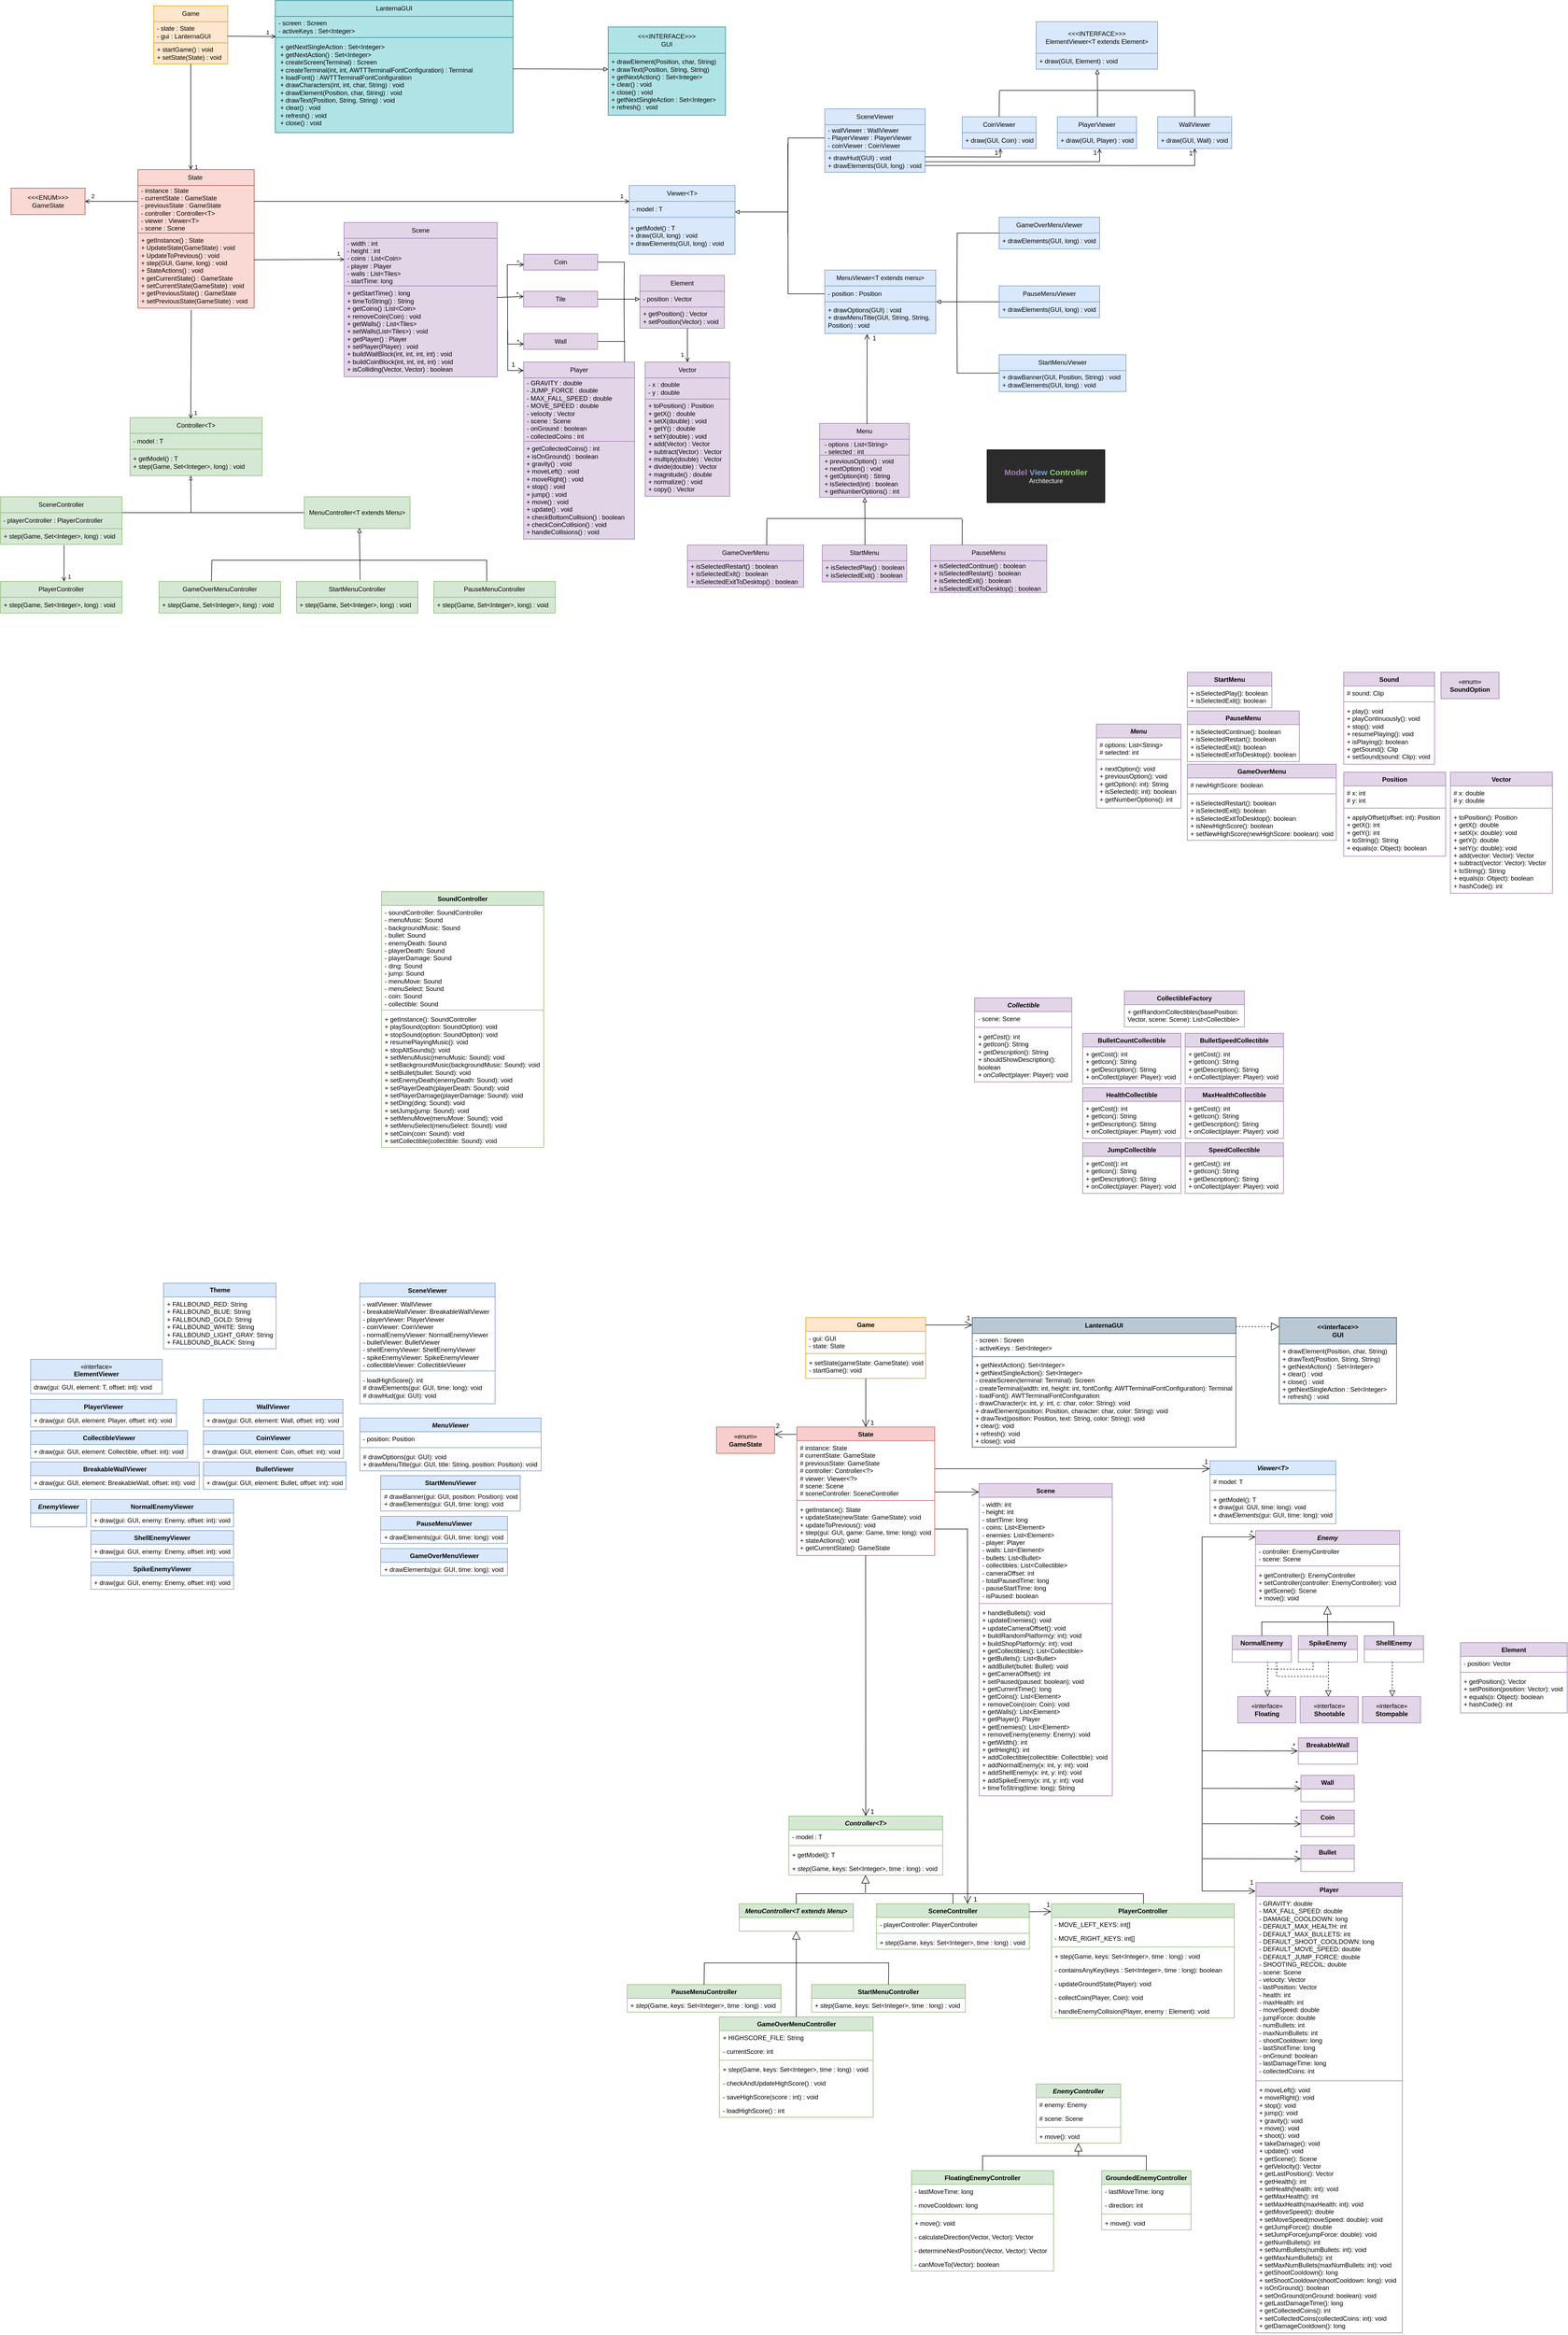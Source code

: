 <mxfile version="24.9.2">
  <diagram id="H3lMvGbhZpd5Ndb-k4yC" name="Página-1">
    <mxGraphModel dx="806" dy="441" grid="0" gridSize="10" guides="1" tooltips="1" connect="1" arrows="1" fold="1" page="1" pageScale="1" pageWidth="827" pageHeight="1169" background="#ffffff" math="0" shadow="0">
      <root>
        <mxCell id="0" />
        <mxCell id="1" parent="0" />
        <mxCell id="7yVTqU8jf3rbuftQxdGP-1" value="Game" style="swimlane;fontStyle=0;childLayout=stackLayout;horizontal=1;startSize=30;horizontalStack=0;resizeParent=1;resizeParentMax=0;resizeLast=0;collapsible=1;marginBottom=0;whiteSpace=wrap;html=1;fillColor=#ffe6cc;strokeColor=#d79b00;" parent="1" vertex="1">
          <mxGeometry x="330" y="250" width="140" height="110" as="geometry" />
        </mxCell>
        <mxCell id="7yVTqU8jf3rbuftQxdGP-2" value="- state : State&lt;div&gt;- gui : LanternaGUI&lt;/div&gt;" style="text;strokeColor=#d79b00;fillColor=#ffe6cc;align=left;verticalAlign=middle;spacingLeft=4;spacingRight=4;overflow=hidden;points=[[0,0.5],[1,0.5]];portConstraint=eastwest;rotatable=0;whiteSpace=wrap;html=1;" parent="7yVTqU8jf3rbuftQxdGP-1" vertex="1">
          <mxGeometry y="30" width="140" height="40" as="geometry" />
        </mxCell>
        <mxCell id="7yVTqU8jf3rbuftQxdGP-4" value="+ startGame() : void&lt;div&gt;+ setState(State) : void&lt;/div&gt;" style="text;strokeColor=#d79b00;fillColor=#ffe6cc;align=left;verticalAlign=middle;spacingLeft=4;spacingRight=4;overflow=hidden;points=[[0,0.5],[1,0.5]];portConstraint=eastwest;rotatable=0;whiteSpace=wrap;html=1;" parent="7yVTqU8jf3rbuftQxdGP-1" vertex="1">
          <mxGeometry y="70" width="140" height="40" as="geometry" />
        </mxCell>
        <mxCell id="7yVTqU8jf3rbuftQxdGP-10" value="&amp;nbsp; &amp;nbsp;2" style="edgeStyle=orthogonalEdgeStyle;rounded=0;orthogonalLoop=1;jettySize=auto;html=1;endArrow=open;endFill=0;labelBackgroundColor=none;" parent="1" source="7yVTqU8jf3rbuftQxdGP-6" edge="1">
          <mxGeometry x="0.807" y="-10" relative="1" as="geometry">
            <mxPoint x="200" y="620" as="targetPoint" />
            <mxPoint as="offset" />
          </mxGeometry>
        </mxCell>
        <mxCell id="7yVTqU8jf3rbuftQxdGP-21" value="1&amp;nbsp; &amp;nbsp;" style="edgeStyle=orthogonalEdgeStyle;rounded=0;orthogonalLoop=1;jettySize=auto;html=1;entryX=0;entryY=0.5;entryDx=0;entryDy=0;endArrow=open;endFill=0;labelBackgroundColor=none;" parent="1" source="7yVTqU8jf3rbuftQxdGP-6" target="7yVTqU8jf3rbuftQxdGP-16" edge="1">
          <mxGeometry x="0.972" y="10" relative="1" as="geometry">
            <mxPoint as="offset" />
          </mxGeometry>
        </mxCell>
        <mxCell id="7yVTqU8jf3rbuftQxdGP-6" value="State&amp;nbsp;" style="swimlane;fontStyle=0;childLayout=stackLayout;horizontal=1;startSize=30;horizontalStack=0;resizeParent=1;resizeParentMax=0;resizeLast=0;collapsible=1;marginBottom=0;whiteSpace=wrap;html=1;fillColor=#fad9d5;strokeColor=#ae4132;" parent="1" vertex="1">
          <mxGeometry x="300" y="560" width="220" height="120" as="geometry" />
        </mxCell>
        <mxCell id="7yVTqU8jf3rbuftQxdGP-7" value="- instance : State&lt;div&gt;- currentState : GameState&lt;/div&gt;&lt;div&gt;- previousState : GameState&lt;/div&gt;&lt;div&gt;- controller : Controller&amp;lt;T&amp;gt;&lt;/div&gt;&lt;div&gt;- viewer : Viewer&amp;lt;T&amp;gt;&lt;/div&gt;&lt;div&gt;- scene : Scene&lt;/div&gt;" style="text;strokeColor=#ae4132;fillColor=#fad9d5;align=left;verticalAlign=middle;spacingLeft=4;spacingRight=4;overflow=hidden;points=[[0,0.5],[1,0.5]];portConstraint=eastwest;rotatable=0;whiteSpace=wrap;html=1;" parent="7yVTqU8jf3rbuftQxdGP-6" vertex="1">
          <mxGeometry y="30" width="220" height="90" as="geometry" />
        </mxCell>
        <mxCell id="7yVTqU8jf3rbuftQxdGP-8" value="+ getInstance() : State&lt;div&gt;&lt;div&gt;+ UpdateState(GameState) : void&lt;/div&gt;&lt;div&gt;+ UpdateToPrevious() : void&lt;/div&gt;&lt;div&gt;+ step(GUI, Game, long) : void&lt;/div&gt;&lt;div&gt;+ StateActions() : void&lt;/div&gt;&lt;div&gt;+ getCurrentState() : GameState&lt;/div&gt;&lt;div&gt;+ setCurrentState(GameState) : void&lt;/div&gt;&lt;/div&gt;&lt;div&gt;&lt;div&gt;+ getPreviousState() : GameState&lt;/div&gt;&lt;div&gt;+ setPreviousState(GameState) : void&lt;/div&gt;&lt;/div&gt;" style="text;strokeColor=#ae4132;fillColor=#fad9d5;align=left;verticalAlign=middle;spacingLeft=4;spacingRight=4;overflow=hidden;points=[[0,0.5],[1,0.5]];portConstraint=eastwest;rotatable=0;whiteSpace=wrap;html=1;" parent="1" vertex="1">
          <mxGeometry x="300" y="680" width="220" height="142" as="geometry" />
        </mxCell>
        <mxCell id="7yVTqU8jf3rbuftQxdGP-11" value="&amp;lt;&amp;lt;&amp;lt;ENUM&amp;gt;&amp;gt;&amp;gt;&lt;div&gt;GameState&lt;/div&gt;" style="swimlane;fontStyle=0;childLayout=stackLayout;horizontal=1;startSize=75;horizontalStack=0;resizeParent=1;resizeParentMax=0;resizeLast=0;collapsible=1;marginBottom=0;whiteSpace=wrap;html=1;fillColor=#fad9d5;strokeColor=#ae4132;" parent="1" vertex="1">
          <mxGeometry x="60" y="595" width="140" height="50" as="geometry" />
        </mxCell>
        <mxCell id="7yVTqU8jf3rbuftQxdGP-16" value="Viewer&amp;lt;T&amp;gt;" style="swimlane;fontStyle=0;childLayout=stackLayout;horizontal=1;startSize=30;horizontalStack=0;resizeParent=1;resizeParentMax=0;resizeLast=0;collapsible=1;marginBottom=0;whiteSpace=wrap;html=1;fillColor=#dae8fc;strokeColor=#6c8ebf;" parent="1" vertex="1">
          <mxGeometry x="1230" y="590" width="200" height="60" as="geometry" />
        </mxCell>
        <mxCell id="7yVTqU8jf3rbuftQxdGP-17" value="- model : T" style="text;strokeColor=#6c8ebf;fillColor=#dae8fc;align=left;verticalAlign=middle;spacingLeft=4;spacingRight=4;overflow=hidden;points=[[0,0.5],[1,0.5]];portConstraint=eastwest;rotatable=0;whiteSpace=wrap;html=1;" parent="7yVTqU8jf3rbuftQxdGP-16" vertex="1">
          <mxGeometry y="30" width="200" height="30" as="geometry" />
        </mxCell>
        <mxCell id="7yVTqU8jf3rbuftQxdGP-24" value="+ getModel() : T&lt;div&gt;+ draw(GUI, long) : void&lt;/div&gt;&lt;div&gt;+ drawElements(GUI, long) : void&lt;/div&gt;" style="text;html=1;align=left;verticalAlign=middle;whiteSpace=wrap;rounded=0;fillColor=#dae8fc;strokeColor=#6c8ebf;" parent="1" vertex="1">
          <mxGeometry x="1230" y="650" width="200" height="70" as="geometry" />
        </mxCell>
        <mxCell id="7yVTqU8jf3rbuftQxdGP-25" value="MenuViewer&amp;lt;T extends menu&amp;gt;" style="swimlane;fontStyle=0;childLayout=stackLayout;horizontal=1;startSize=30;horizontalStack=0;resizeParent=1;resizeParentMax=0;resizeLast=0;collapsible=1;marginBottom=0;whiteSpace=wrap;html=1;fillColor=#dae8fc;strokeColor=#6c8ebf;" parent="1" vertex="1">
          <mxGeometry x="1600" y="750" width="210" height="120" as="geometry" />
        </mxCell>
        <mxCell id="7yVTqU8jf3rbuftQxdGP-119" style="edgeStyle=orthogonalEdgeStyle;rounded=0;orthogonalLoop=1;jettySize=auto;html=1;endArrow=none;endFill=0;" parent="7yVTqU8jf3rbuftQxdGP-25" source="7yVTqU8jf3rbuftQxdGP-26" edge="1">
          <mxGeometry relative="1" as="geometry">
            <mxPoint x="-70" y="-240.0" as="targetPoint" />
          </mxGeometry>
        </mxCell>
        <mxCell id="7yVTqU8jf3rbuftQxdGP-26" value="- position : Position" style="text;strokeColor=#6c8ebf;fillColor=#dae8fc;align=left;verticalAlign=middle;spacingLeft=4;spacingRight=4;overflow=hidden;points=[[0,0.5],[1,0.5]];portConstraint=eastwest;rotatable=0;whiteSpace=wrap;html=1;" parent="7yVTqU8jf3rbuftQxdGP-25" vertex="1">
          <mxGeometry y="30" width="210" height="30" as="geometry" />
        </mxCell>
        <mxCell id="7yVTqU8jf3rbuftQxdGP-27" value="+ drawOptions(GUI) : void&lt;div&gt;+ drawMenuTitle(GUI, String, String, Position) : void&lt;/div&gt;" style="text;strokeColor=#6c8ebf;fillColor=#dae8fc;align=left;verticalAlign=middle;spacingLeft=4;spacingRight=4;overflow=hidden;points=[[0,0.5],[1,0.5]];portConstraint=eastwest;rotatable=0;whiteSpace=wrap;html=1;" parent="7yVTqU8jf3rbuftQxdGP-25" vertex="1">
          <mxGeometry y="60" width="210" height="60" as="geometry" />
        </mxCell>
        <mxCell id="7yVTqU8jf3rbuftQxdGP-130" style="edgeStyle=orthogonalEdgeStyle;rounded=0;orthogonalLoop=1;jettySize=auto;html=1;endArrow=none;endFill=0;" parent="1" source="7yVTqU8jf3rbuftQxdGP-30" edge="1">
          <mxGeometry relative="1" as="geometry">
            <mxPoint x="1850" y="810" as="targetPoint" />
          </mxGeometry>
        </mxCell>
        <mxCell id="7yVTqU8jf3rbuftQxdGP-30" value="GameOverMenuViewer" style="swimlane;fontStyle=0;childLayout=stackLayout;horizontal=1;startSize=30;horizontalStack=0;resizeParent=1;resizeParentMax=0;resizeLast=0;collapsible=1;marginBottom=0;whiteSpace=wrap;html=1;fillColor=#dae8fc;strokeColor=#6c8ebf;" parent="1" vertex="1">
          <mxGeometry x="1930" y="650" width="190" height="60" as="geometry" />
        </mxCell>
        <mxCell id="7yVTqU8jf3rbuftQxdGP-31" value="+ drawElements(GUI, long) : void" style="text;strokeColor=#6c8ebf;fillColor=#dae8fc;align=left;verticalAlign=middle;spacingLeft=4;spacingRight=4;overflow=hidden;points=[[0,0.5],[1,0.5]];portConstraint=eastwest;rotatable=0;whiteSpace=wrap;html=1;" parent="7yVTqU8jf3rbuftQxdGP-30" vertex="1">
          <mxGeometry y="30" width="190" height="30" as="geometry" />
        </mxCell>
        <mxCell id="7yVTqU8jf3rbuftQxdGP-129" style="edgeStyle=orthogonalEdgeStyle;rounded=0;orthogonalLoop=1;jettySize=auto;html=1;endArrow=none;endFill=0;" parent="1" source="7yVTqU8jf3rbuftQxdGP-35" edge="1">
          <mxGeometry relative="1" as="geometry">
            <mxPoint x="1850" y="810" as="targetPoint" />
          </mxGeometry>
        </mxCell>
        <mxCell id="7yVTqU8jf3rbuftQxdGP-35" value="PauseMenuViewer" style="swimlane;fontStyle=0;childLayout=stackLayout;horizontal=1;startSize=30;horizontalStack=0;resizeParent=1;resizeParentMax=0;resizeLast=0;collapsible=1;marginBottom=0;whiteSpace=wrap;html=1;fillColor=#dae8fc;strokeColor=#6c8ebf;" parent="1" vertex="1">
          <mxGeometry x="1930" y="780" width="190" height="60" as="geometry" />
        </mxCell>
        <mxCell id="7yVTqU8jf3rbuftQxdGP-36" value="+ drawElements(GUI, long) : void" style="text;strokeColor=#6c8ebf;fillColor=#dae8fc;align=left;verticalAlign=middle;spacingLeft=4;spacingRight=4;overflow=hidden;points=[[0,0.5],[1,0.5]];portConstraint=eastwest;rotatable=0;whiteSpace=wrap;html=1;" parent="7yVTqU8jf3rbuftQxdGP-35" vertex="1">
          <mxGeometry y="30" width="190" height="30" as="geometry" />
        </mxCell>
        <mxCell id="7yVTqU8jf3rbuftQxdGP-131" style="edgeStyle=orthogonalEdgeStyle;rounded=0;orthogonalLoop=1;jettySize=auto;html=1;endArrow=none;endFill=0;" parent="1" source="7yVTqU8jf3rbuftQxdGP-44" edge="1">
          <mxGeometry relative="1" as="geometry">
            <mxPoint x="1850" y="810" as="targetPoint" />
          </mxGeometry>
        </mxCell>
        <mxCell id="7yVTqU8jf3rbuftQxdGP-44" value="StartMenuViewer" style="swimlane;fontStyle=0;childLayout=stackLayout;horizontal=1;startSize=30;horizontalStack=0;resizeParent=1;resizeParentMax=0;resizeLast=0;collapsible=1;marginBottom=0;whiteSpace=wrap;html=1;fillColor=#dae8fc;strokeColor=#6c8ebf;" parent="1" vertex="1">
          <mxGeometry x="1930" y="910" width="240" height="70" as="geometry" />
        </mxCell>
        <mxCell id="7yVTqU8jf3rbuftQxdGP-47" value="+ drawBanner(GUI, Position, String) : void&lt;div&gt;+ drawElements(GUI, long) : void&lt;/div&gt;" style="text;strokeColor=#6c8ebf;fillColor=#dae8fc;align=left;verticalAlign=middle;spacingLeft=4;spacingRight=4;overflow=hidden;points=[[0,0.5],[1,0.5]];portConstraint=eastwest;rotatable=0;whiteSpace=wrap;html=1;" parent="7yVTqU8jf3rbuftQxdGP-44" vertex="1">
          <mxGeometry y="30" width="240" height="40" as="geometry" />
        </mxCell>
        <mxCell id="7yVTqU8jf3rbuftQxdGP-49" value="SceneViewer" style="swimlane;fontStyle=0;childLayout=stackLayout;horizontal=1;startSize=30;horizontalStack=0;resizeParent=1;resizeParentMax=0;resizeLast=0;collapsible=1;marginBottom=0;whiteSpace=wrap;html=1;fillColor=#dae8fc;strokeColor=#6c8ebf;" parent="1" vertex="1">
          <mxGeometry x="1600" y="445" width="190" height="120" as="geometry" />
        </mxCell>
        <mxCell id="7yVTqU8jf3rbuftQxdGP-117" style="edgeStyle=orthogonalEdgeStyle;rounded=0;orthogonalLoop=1;jettySize=auto;html=1;endArrow=none;endFill=0;" parent="7yVTqU8jf3rbuftQxdGP-49" source="7yVTqU8jf3rbuftQxdGP-50" edge="1">
          <mxGeometry relative="1" as="geometry">
            <mxPoint x="-70" y="235" as="targetPoint" />
          </mxGeometry>
        </mxCell>
        <mxCell id="7yVTqU8jf3rbuftQxdGP-50" value="- wallViewer : WallViewer&lt;div&gt;- PlayerViewer : PlayerViewer&lt;/div&gt;&lt;div&gt;- coinViewer : CoinViewer&lt;/div&gt;" style="text;strokeColor=#6c8ebf;fillColor=#dae8fc;align=left;verticalAlign=middle;spacingLeft=4;spacingRight=4;overflow=hidden;points=[[0,0.5],[1,0.5]];portConstraint=eastwest;rotatable=0;whiteSpace=wrap;html=1;" parent="7yVTqU8jf3rbuftQxdGP-49" vertex="1">
          <mxGeometry y="30" width="190" height="50" as="geometry" />
        </mxCell>
        <mxCell id="7yVTqU8jf3rbuftQxdGP-51" value="+ drawHud(GUI) : void&lt;br&gt;&lt;div&gt;+ drawElements(GUI, long) : void&lt;/div&gt;" style="text;strokeColor=#6c8ebf;fillColor=#dae8fc;align=left;verticalAlign=middle;spacingLeft=4;spacingRight=4;overflow=hidden;points=[[0,0.5],[1,0.5]];portConstraint=eastwest;rotatable=0;whiteSpace=wrap;html=1;" parent="7yVTqU8jf3rbuftQxdGP-49" vertex="1">
          <mxGeometry y="80" width="190" height="40" as="geometry" />
        </mxCell>
        <mxCell id="7yVTqU8jf3rbuftQxdGP-59" value="WallViewer" style="swimlane;fontStyle=0;childLayout=stackLayout;horizontal=1;startSize=30;horizontalStack=0;resizeParent=1;resizeParentMax=0;resizeLast=0;collapsible=1;marginBottom=0;whiteSpace=wrap;html=1;fillColor=#dae8fc;strokeColor=#6c8ebf;" parent="1" vertex="1">
          <mxGeometry x="2230" y="460" width="140" height="60" as="geometry" />
        </mxCell>
        <mxCell id="7yVTqU8jf3rbuftQxdGP-60" value="+ draw(GUI, Wall) : void" style="text;strokeColor=#6c8ebf;fillColor=#dae8fc;align=left;verticalAlign=middle;spacingLeft=4;spacingRight=4;overflow=hidden;points=[[0,0.5],[1,0.5]];portConstraint=eastwest;rotatable=0;whiteSpace=wrap;html=1;" parent="7yVTqU8jf3rbuftQxdGP-59" vertex="1">
          <mxGeometry y="30" width="140" height="30" as="geometry" />
        </mxCell>
        <mxCell id="s2_W4ljT01zhnuVkcxhj-12" style="rounded=0;orthogonalLoop=1;jettySize=auto;html=1;exitX=0.5;exitY=0;exitDx=0;exitDy=0;entryX=0.001;entryY=0.63;entryDx=0;entryDy=0;entryPerimeter=0;endArrow=none;endFill=0;" parent="1" source="7yVTqU8jf3rbuftQxdGP-63" target="s2_W4ljT01zhnuVkcxhj-10" edge="1">
          <mxGeometry relative="1" as="geometry" />
        </mxCell>
        <mxCell id="7yVTqU8jf3rbuftQxdGP-63" value="CoinViewer" style="swimlane;fontStyle=0;childLayout=stackLayout;horizontal=1;startSize=30;horizontalStack=0;resizeParent=1;resizeParentMax=0;resizeLast=0;collapsible=1;marginBottom=0;whiteSpace=wrap;html=1;fillColor=#dae8fc;strokeColor=#6c8ebf;" parent="1" vertex="1">
          <mxGeometry x="1860" y="460" width="140" height="60" as="geometry" />
        </mxCell>
        <mxCell id="7yVTqU8jf3rbuftQxdGP-64" value="+ draw(GUI, Coin) : void" style="text;strokeColor=#6c8ebf;fillColor=#dae8fc;align=left;verticalAlign=middle;spacingLeft=4;spacingRight=4;overflow=hidden;points=[[0,0.5],[1,0.5]];portConstraint=eastwest;rotatable=0;whiteSpace=wrap;html=1;" parent="7yVTqU8jf3rbuftQxdGP-63" vertex="1">
          <mxGeometry y="30" width="140" height="30" as="geometry" />
        </mxCell>
        <mxCell id="7yVTqU8jf3rbuftQxdGP-67" value="PlayerViewer" style="swimlane;fontStyle=0;childLayout=stackLayout;horizontal=1;startSize=30;horizontalStack=0;resizeParent=1;resizeParentMax=0;resizeLast=0;collapsible=1;marginBottom=0;whiteSpace=wrap;html=1;fillColor=#dae8fc;strokeColor=#6c8ebf;" parent="1" vertex="1">
          <mxGeometry x="2040" y="460" width="150" height="60" as="geometry" />
        </mxCell>
        <mxCell id="7yVTqU8jf3rbuftQxdGP-68" value="+ draw(GUI, Player) : void" style="text;strokeColor=#6c8ebf;fillColor=#dae8fc;align=left;verticalAlign=middle;spacingLeft=4;spacingRight=4;overflow=hidden;points=[[0,0.5],[1,0.5]];portConstraint=eastwest;rotatable=0;whiteSpace=wrap;html=1;" parent="7yVTqU8jf3rbuftQxdGP-67" vertex="1">
          <mxGeometry y="30" width="150" height="30" as="geometry" />
        </mxCell>
        <mxCell id="7yVTqU8jf3rbuftQxdGP-75" value="&amp;lt;&amp;lt;&amp;lt;INTERFACE&amp;gt;&amp;gt;&amp;gt;&lt;div&gt;ElementViewer&amp;lt;T extends Element&amp;gt;&lt;/div&gt;" style="swimlane;fontStyle=0;childLayout=stackLayout;horizontal=1;startSize=60;horizontalStack=0;resizeParent=1;resizeParentMax=0;resizeLast=0;collapsible=1;marginBottom=0;whiteSpace=wrap;html=1;fillColor=#dae8fc;strokeColor=#6c8ebf;" parent="1" vertex="1">
          <mxGeometry x="2000" y="280" width="230" height="90" as="geometry" />
        </mxCell>
        <mxCell id="7yVTqU8jf3rbuftQxdGP-76" value="+ draw(GUI, Element) : void" style="text;strokeColor=#6c8ebf;fillColor=#dae8fc;align=left;verticalAlign=middle;spacingLeft=4;spacingRight=4;overflow=hidden;points=[[0,0.5],[1,0.5]];portConstraint=eastwest;rotatable=0;whiteSpace=wrap;html=1;" parent="7yVTqU8jf3rbuftQxdGP-75" vertex="1">
          <mxGeometry y="60" width="230" height="30" as="geometry" />
        </mxCell>
        <mxCell id="7yVTqU8jf3rbuftQxdGP-82" value="Controller&amp;lt;T&amp;gt;" style="swimlane;fontStyle=0;childLayout=stackLayout;horizontal=1;startSize=30;horizontalStack=0;resizeParent=1;resizeParentMax=0;resizeLast=0;collapsible=1;marginBottom=0;whiteSpace=wrap;html=1;fillColor=#d5e8d4;strokeColor=#82b366;" parent="1" vertex="1">
          <mxGeometry x="285" y="1029" width="250" height="110" as="geometry" />
        </mxCell>
        <mxCell id="7yVTqU8jf3rbuftQxdGP-83" value="- model : T" style="text;strokeColor=#82b366;fillColor=#d5e8d4;align=left;verticalAlign=middle;spacingLeft=4;spacingRight=4;overflow=hidden;points=[[0,0.5],[1,0.5]];portConstraint=eastwest;rotatable=0;whiteSpace=wrap;html=1;" parent="7yVTqU8jf3rbuftQxdGP-82" vertex="1">
          <mxGeometry y="30" width="250" height="30" as="geometry" />
        </mxCell>
        <mxCell id="7yVTqU8jf3rbuftQxdGP-84" value="+ getModel() : T&lt;div&gt;+ step(Game, Set&amp;lt;Integer&amp;gt;, long) : void&lt;/div&gt;" style="text;strokeColor=#82b366;fillColor=#d5e8d4;align=left;verticalAlign=middle;spacingLeft=4;spacingRight=4;overflow=hidden;points=[[0,0.5],[1,0.5]];portConstraint=eastwest;rotatable=0;whiteSpace=wrap;html=1;" parent="7yVTqU8jf3rbuftQxdGP-82" vertex="1">
          <mxGeometry y="60" width="250" height="50" as="geometry" />
        </mxCell>
        <mxCell id="7yVTqU8jf3rbuftQxdGP-86" value="1" style="endArrow=open;html=1;rounded=0;exitX=0.459;exitY=1.022;exitDx=0;exitDy=0;exitPerimeter=0;entryX=0.46;entryY=0.018;entryDx=0;entryDy=0;entryPerimeter=0;endFill=0;labelBackgroundColor=none;" parent="1" source="7yVTqU8jf3rbuftQxdGP-8" target="7yVTqU8jf3rbuftQxdGP-82" edge="1">
          <mxGeometry x="0.893" y="9" width="50" height="50" relative="1" as="geometry">
            <mxPoint x="590" y="570" as="sourcePoint" />
            <mxPoint x="640" y="520" as="targetPoint" />
            <mxPoint as="offset" />
          </mxGeometry>
        </mxCell>
        <mxCell id="7yVTqU8jf3rbuftQxdGP-116" style="edgeStyle=orthogonalEdgeStyle;rounded=0;orthogonalLoop=1;jettySize=auto;html=1;endArrow=none;endFill=0;" parent="1" source="7yVTqU8jf3rbuftQxdGP-87" edge="1">
          <mxGeometry relative="1" as="geometry">
            <mxPoint x="380" y="1209" as="targetPoint" />
          </mxGeometry>
        </mxCell>
        <mxCell id="7yVTqU8jf3rbuftQxdGP-87" value="MenuController&amp;lt;T extends Menu&amp;gt;" style="swimlane;fontStyle=0;childLayout=stackLayout;horizontal=1;startSize=60;horizontalStack=0;resizeParent=1;resizeParentMax=0;resizeLast=0;collapsible=1;marginBottom=0;whiteSpace=wrap;html=1;fillColor=#d5e8d4;strokeColor=#82b366;" parent="1" vertex="1">
          <mxGeometry x="615" y="1179" width="200" height="60" as="geometry" />
        </mxCell>
        <mxCell id="7yVTqU8jf3rbuftQxdGP-91" value="GameOverMenuController" style="swimlane;fontStyle=0;childLayout=stackLayout;horizontal=1;startSize=30;horizontalStack=0;resizeParent=1;resizeParentMax=0;resizeLast=0;collapsible=1;marginBottom=0;whiteSpace=wrap;html=1;fillColor=#d5e8d4;strokeColor=#82b366;" parent="1" vertex="1">
          <mxGeometry x="340" y="1339" width="230" height="60" as="geometry" />
        </mxCell>
        <mxCell id="7yVTqU8jf3rbuftQxdGP-92" value="+ step(Game, Set&amp;lt;Integer&amp;gt;, long) : void" style="text;strokeColor=#82b366;fillColor=#d5e8d4;align=left;verticalAlign=middle;spacingLeft=4;spacingRight=4;overflow=hidden;points=[[0,0.5],[1,0.5]];portConstraint=eastwest;rotatable=0;whiteSpace=wrap;html=1;" parent="7yVTqU8jf3rbuftQxdGP-91" vertex="1">
          <mxGeometry y="30" width="230" height="30" as="geometry" />
        </mxCell>
        <mxCell id="7yVTqU8jf3rbuftQxdGP-95" value="StartMenuController" style="swimlane;fontStyle=0;childLayout=stackLayout;horizontal=1;startSize=30;horizontalStack=0;resizeParent=1;resizeParentMax=0;resizeLast=0;collapsible=1;marginBottom=0;whiteSpace=wrap;html=1;fillColor=#d5e8d4;strokeColor=#82b366;" parent="1" vertex="1">
          <mxGeometry x="600" y="1339" width="230" height="60" as="geometry" />
        </mxCell>
        <mxCell id="7yVTqU8jf3rbuftQxdGP-96" value="+ step(Game, Set&amp;lt;Integer&amp;gt;, long) : void" style="text;strokeColor=#82b366;fillColor=#d5e8d4;align=left;verticalAlign=middle;spacingLeft=4;spacingRight=4;overflow=hidden;points=[[0,0.5],[1,0.5]];portConstraint=eastwest;rotatable=0;whiteSpace=wrap;html=1;" parent="7yVTqU8jf3rbuftQxdGP-95" vertex="1">
          <mxGeometry y="30" width="230" height="30" as="geometry" />
        </mxCell>
        <mxCell id="7yVTqU8jf3rbuftQxdGP-101" value="" style="endArrow=block;html=1;rounded=0;exitX=0.524;exitY=-0.046;exitDx=0;exitDy=0;exitPerimeter=0;entryX=0.521;entryY=0.988;entryDx=0;entryDy=0;entryPerimeter=0;endFill=0;" parent="1" source="7yVTqU8jf3rbuftQxdGP-95" target="7yVTqU8jf3rbuftQxdGP-87" edge="1">
          <mxGeometry width="50" height="50" relative="1" as="geometry">
            <mxPoint x="640" y="1319" as="sourcePoint" />
            <mxPoint x="690" y="1269" as="targetPoint" />
          </mxGeometry>
        </mxCell>
        <mxCell id="7yVTqU8jf3rbuftQxdGP-102" value="" style="endArrow=none;html=1;rounded=0;exitX=0.431;exitY=-0.007;exitDx=0;exitDy=0;exitPerimeter=0;entryX=0.436;entryY=0.031;entryDx=0;entryDy=0;entryPerimeter=0;" parent="1" source="7yVTqU8jf3rbuftQxdGP-91" target="7yVTqU8jf3rbuftQxdGP-97" edge="1">
          <mxGeometry width="50" height="50" relative="1" as="geometry">
            <mxPoint x="640" y="1319" as="sourcePoint" />
            <mxPoint x="960" y="1336" as="targetPoint" />
            <Array as="points">
              <mxPoint x="440" y="1299" />
              <mxPoint x="960" y="1299" />
            </Array>
          </mxGeometry>
        </mxCell>
        <mxCell id="7yVTqU8jf3rbuftQxdGP-97" value="PauseMenuController" style="swimlane;fontStyle=0;childLayout=stackLayout;horizontal=1;startSize=30;horizontalStack=0;resizeParent=1;resizeParentMax=0;resizeLast=0;collapsible=1;marginBottom=0;whiteSpace=wrap;html=1;fillColor=#d5e8d4;strokeColor=#82b366;" parent="1" vertex="1">
          <mxGeometry x="860" y="1339" width="230" height="60" as="geometry" />
        </mxCell>
        <mxCell id="7yVTqU8jf3rbuftQxdGP-98" value="+ step(Game, Set&amp;lt;Integer&amp;gt;, long) : void" style="text;strokeColor=#82b366;fillColor=#d5e8d4;align=left;verticalAlign=middle;spacingLeft=4;spacingRight=4;overflow=hidden;points=[[0,0.5],[1,0.5]];portConstraint=eastwest;rotatable=0;whiteSpace=wrap;html=1;" parent="7yVTqU8jf3rbuftQxdGP-97" vertex="1">
          <mxGeometry y="30" width="230" height="30" as="geometry" />
        </mxCell>
        <mxCell id="7yVTqU8jf3rbuftQxdGP-115" style="edgeStyle=orthogonalEdgeStyle;rounded=0;orthogonalLoop=1;jettySize=auto;html=1;endArrow=blockThin;endFill=0;" parent="1" source="7yVTqU8jf3rbuftQxdGP-104" edge="1">
          <mxGeometry relative="1" as="geometry">
            <mxPoint x="400" y="1139" as="targetPoint" />
          </mxGeometry>
        </mxCell>
        <mxCell id="7yVTqU8jf3rbuftQxdGP-104" value="SceneController" style="swimlane;fontStyle=0;childLayout=stackLayout;horizontal=1;startSize=30;horizontalStack=0;resizeParent=1;resizeParentMax=0;resizeLast=0;collapsible=1;marginBottom=0;whiteSpace=wrap;html=1;fillColor=#d5e8d4;strokeColor=#82b366;" parent="1" vertex="1">
          <mxGeometry x="40" y="1179" width="230" height="60" as="geometry" />
        </mxCell>
        <mxCell id="7yVTqU8jf3rbuftQxdGP-107" value="&amp;nbsp;- playerController : PlayerController" style="text;html=1;align=left;verticalAlign=middle;whiteSpace=wrap;rounded=0;fillColor=#d5e8d4;strokeColor=#82b366;" parent="7yVTqU8jf3rbuftQxdGP-104" vertex="1">
          <mxGeometry y="30" width="230" height="30" as="geometry" />
        </mxCell>
        <mxCell id="7yVTqU8jf3rbuftQxdGP-105" value="+ step(Game, Set&amp;lt;Integer&amp;gt;, long) : void" style="text;strokeColor=#82b366;fillColor=#d5e8d4;align=left;verticalAlign=middle;spacingLeft=4;spacingRight=4;overflow=hidden;points=[[0,0.5],[1,0.5]];portConstraint=eastwest;rotatable=0;whiteSpace=wrap;html=1;" parent="1" vertex="1">
          <mxGeometry x="40" y="1239" width="230" height="30" as="geometry" />
        </mxCell>
        <mxCell id="7yVTqU8jf3rbuftQxdGP-108" value="PlayerController" style="swimlane;fontStyle=0;childLayout=stackLayout;horizontal=1;startSize=30;horizontalStack=0;resizeParent=1;resizeParentMax=0;resizeLast=0;collapsible=1;marginBottom=0;whiteSpace=wrap;html=1;fillColor=#d5e8d4;strokeColor=#82b366;" parent="1" vertex="1">
          <mxGeometry x="40" y="1339" width="230" height="60" as="geometry" />
        </mxCell>
        <mxCell id="7yVTqU8jf3rbuftQxdGP-112" value="+ step(Game, Set&amp;lt;Integer&amp;gt;, long) : void" style="text;strokeColor=#82b366;fillColor=#d5e8d4;align=left;verticalAlign=middle;spacingLeft=4;spacingRight=4;overflow=hidden;points=[[0,0.5],[1,0.5]];portConstraint=eastwest;rotatable=0;whiteSpace=wrap;html=1;" parent="7yVTqU8jf3rbuftQxdGP-108" vertex="1">
          <mxGeometry y="30" width="230" height="30" as="geometry" />
        </mxCell>
        <mxCell id="7yVTqU8jf3rbuftQxdGP-114" value="1" style="endArrow=open;html=1;rounded=0;exitX=0.523;exitY=1.052;exitDx=0;exitDy=0;exitPerimeter=0;entryX=0.522;entryY=0;entryDx=0;entryDy=0;entryPerimeter=0;endFill=0;labelBackgroundColor=none;" parent="1" source="7yVTqU8jf3rbuftQxdGP-105" target="7yVTqU8jf3rbuftQxdGP-108" edge="1">
          <mxGeometry x="0.736" y="10" width="50" height="50" relative="1" as="geometry">
            <mxPoint x="170" y="1369" as="sourcePoint" />
            <mxPoint x="220" y="1319" as="targetPoint" />
            <mxPoint as="offset" />
          </mxGeometry>
        </mxCell>
        <mxCell id="7yVTqU8jf3rbuftQxdGP-120" value="" style="endArrow=block;html=1;rounded=0;entryX=1;entryY=0.667;entryDx=0;entryDy=0;entryPerimeter=0;endFill=0;" parent="1" target="7yVTqU8jf3rbuftQxdGP-17" edge="1">
          <mxGeometry width="50" height="50" relative="1" as="geometry">
            <mxPoint x="1530" y="640" as="sourcePoint" />
            <mxPoint x="1710" y="600" as="targetPoint" />
          </mxGeometry>
        </mxCell>
        <mxCell id="7yVTqU8jf3rbuftQxdGP-132" value="" style="endArrow=block;html=1;rounded=0;endFill=0;" parent="1" edge="1">
          <mxGeometry width="50" height="50" relative="1" as="geometry">
            <mxPoint x="1850" y="810" as="sourcePoint" />
            <mxPoint x="1811" y="810" as="targetPoint" />
          </mxGeometry>
        </mxCell>
        <mxCell id="7yVTqU8jf3rbuftQxdGP-137" value="Vector" style="swimlane;fontStyle=0;childLayout=stackLayout;horizontal=1;startSize=30;horizontalStack=0;resizeParent=1;resizeParentMax=0;resizeLast=0;collapsible=1;marginBottom=0;whiteSpace=wrap;html=1;fillColor=#e1d5e7;strokeColor=#9673a6;" parent="1" vertex="1">
          <mxGeometry x="1260" y="924" width="160" height="254" as="geometry" />
        </mxCell>
        <mxCell id="7yVTqU8jf3rbuftQxdGP-138" value="- x : double&lt;div&gt;- y : double&lt;/div&gt;" style="text;strokeColor=#9673a6;fillColor=#e1d5e7;align=left;verticalAlign=middle;spacingLeft=4;spacingRight=4;overflow=hidden;points=[[0,0.5],[1,0.5]];portConstraint=eastwest;rotatable=0;whiteSpace=wrap;html=1;" parent="7yVTqU8jf3rbuftQxdGP-137" vertex="1">
          <mxGeometry y="30" width="160" height="40" as="geometry" />
        </mxCell>
        <mxCell id="7yVTqU8jf3rbuftQxdGP-139" value="&lt;div&gt;&lt;span style=&quot;background-color: initial;&quot;&gt;+ toPosition() : Position&lt;/span&gt;&lt;/div&gt;+ getX() : double&lt;div&gt;+ setX(double) : void&lt;/div&gt;&lt;div&gt;+ getY() : double&lt;/div&gt;&lt;div&gt;+ setY(double) : void&lt;/div&gt;&lt;div&gt;+ add(Vector) : Vector&lt;/div&gt;&lt;div&gt;+ subtract(Vector) : Vector&lt;/div&gt;&lt;div&gt;+ multiply(double) : Vector&lt;/div&gt;&lt;div&gt;+ divide(double) : Vector&lt;/div&gt;&lt;div&gt;+ magnitude() : double&lt;/div&gt;&lt;div&gt;+ normalize() : void&lt;/div&gt;&lt;div&gt;+ copy() : Vector&lt;/div&gt;" style="text;strokeColor=#9673a6;fillColor=#e1d5e7;align=left;verticalAlign=middle;spacingLeft=4;spacingRight=4;overflow=hidden;points=[[0,0.5],[1,0.5]];portConstraint=eastwest;rotatable=0;whiteSpace=wrap;html=1;" parent="7yVTqU8jf3rbuftQxdGP-137" vertex="1">
          <mxGeometry y="70" width="160" height="184" as="geometry" />
        </mxCell>
        <mxCell id="7yVTqU8jf3rbuftQxdGP-141" value="1" style="edgeStyle=orthogonalEdgeStyle;rounded=0;orthogonalLoop=1;jettySize=auto;html=1;endArrow=open;endFill=0;labelBackgroundColor=none;" parent="1" source="7yVTqU8jf3rbuftQxdGP-1" edge="1">
          <mxGeometry x="0.946" y="10" relative="1" as="geometry">
            <mxPoint x="400" y="560" as="targetPoint" />
            <mxPoint as="offset" />
          </mxGeometry>
        </mxCell>
        <mxCell id="7yVTqU8jf3rbuftQxdGP-142" value="Scene" style="swimlane;fontStyle=0;childLayout=stackLayout;horizontal=1;startSize=30;horizontalStack=0;resizeParent=1;resizeParentMax=0;resizeLast=0;collapsible=1;marginBottom=0;whiteSpace=wrap;html=1;fillColor=#e1d5e7;strokeColor=#9673a6;" parent="1" vertex="1">
          <mxGeometry x="690" y="660" width="290" height="292" as="geometry" />
        </mxCell>
        <mxCell id="7yVTqU8jf3rbuftQxdGP-143" value="- width : int&lt;div&gt;- height : int&lt;/div&gt;&lt;div&gt;- coins : List&amp;lt;Coin&amp;gt;&lt;/div&gt;&lt;div&gt;- player : Player&lt;/div&gt;&lt;div&gt;- walls : List&amp;lt;Tiles&amp;gt;&lt;/div&gt;&lt;div&gt;- startTime: long&lt;/div&gt;" style="text;strokeColor=#9673a6;fillColor=#e1d5e7;align=left;verticalAlign=middle;spacingLeft=4;spacingRight=4;overflow=hidden;points=[[0,0.5],[1,0.5]];portConstraint=eastwest;rotatable=0;whiteSpace=wrap;html=1;" parent="7yVTqU8jf3rbuftQxdGP-142" vertex="1">
          <mxGeometry y="30" width="290" height="90" as="geometry" />
        </mxCell>
        <mxCell id="7yVTqU8jf3rbuftQxdGP-144" value="+ getStartTime() : long&lt;div&gt;+ timeToString() : String&lt;/div&gt;&lt;div&gt;+ getCoins() :List&amp;lt;Coin&amp;gt;&lt;/div&gt;&lt;div&gt;+ removeCoin(Coin) : void&lt;/div&gt;&lt;div&gt;+ getWalls() : List&amp;lt;Tiles&amp;gt;&lt;/div&gt;&lt;div&gt;+ setWalls(List&amp;lt;Tiles&amp;gt;) : void&lt;/div&gt;&lt;div&gt;+ getPlayer() : Player&lt;/div&gt;&lt;div&gt;+ setPlayer(Player) : void&lt;/div&gt;&lt;div&gt;+ buildWallBlock(int, int, int, int) : void&lt;/div&gt;&lt;div&gt;+ buildCoinBlock(int, int, int, int) : void&lt;/div&gt;&lt;div&gt;+ isColliding(Vector, Vector) : boolean&lt;/div&gt;" style="text;strokeColor=#9673a6;fillColor=#e1d5e7;align=left;verticalAlign=middle;spacingLeft=4;spacingRight=4;overflow=hidden;points=[[0,0.5],[1,0.5]];portConstraint=eastwest;rotatable=0;whiteSpace=wrap;html=1;" parent="7yVTqU8jf3rbuftQxdGP-142" vertex="1">
          <mxGeometry y="120" width="290" height="172" as="geometry" />
        </mxCell>
        <mxCell id="7yVTqU8jf3rbuftQxdGP-146" value="Element" style="swimlane;fontStyle=0;childLayout=stackLayout;horizontal=1;startSize=30;horizontalStack=0;resizeParent=1;resizeParentMax=0;resizeLast=0;collapsible=1;marginBottom=0;whiteSpace=wrap;html=1;fillColor=#e1d5e7;strokeColor=#9673a6;" parent="1" vertex="1">
          <mxGeometry x="1250" y="760" width="160" height="100" as="geometry" />
        </mxCell>
        <mxCell id="7yVTqU8jf3rbuftQxdGP-147" value="- position : Vector" style="text;strokeColor=#9673a6;fillColor=#e1d5e7;align=left;verticalAlign=middle;spacingLeft=4;spacingRight=4;overflow=hidden;points=[[0,0.5],[1,0.5]];portConstraint=eastwest;rotatable=0;whiteSpace=wrap;html=1;" parent="7yVTqU8jf3rbuftQxdGP-146" vertex="1">
          <mxGeometry y="30" width="160" height="30" as="geometry" />
        </mxCell>
        <mxCell id="7yVTqU8jf3rbuftQxdGP-148" value="+ getPosition() : Vector&lt;div&gt;+ setPosition(Vector) : void&lt;/div&gt;" style="text;strokeColor=#9673a6;fillColor=#e1d5e7;align=left;verticalAlign=middle;spacingLeft=4;spacingRight=4;overflow=hidden;points=[[0,0.5],[1,0.5]];portConstraint=eastwest;rotatable=0;whiteSpace=wrap;html=1;" parent="7yVTqU8jf3rbuftQxdGP-146" vertex="1">
          <mxGeometry y="60" width="160" height="40" as="geometry" />
        </mxCell>
        <mxCell id="7yVTqU8jf3rbuftQxdGP-200" style="edgeStyle=orthogonalEdgeStyle;rounded=0;orthogonalLoop=1;jettySize=auto;html=1;endArrow=none;endFill=0;" parent="1" source="7yVTqU8jf3rbuftQxdGP-150" edge="1">
          <mxGeometry relative="1" as="geometry">
            <mxPoint x="1220" y="810" as="targetPoint" />
          </mxGeometry>
        </mxCell>
        <mxCell id="7yVTqU8jf3rbuftQxdGP-150" value="Coin" style="swimlane;fontStyle=0;childLayout=stackLayout;horizontal=1;startSize=30;horizontalStack=0;resizeParent=1;resizeParentMax=0;resizeLast=0;collapsible=1;marginBottom=0;whiteSpace=wrap;html=1;fillColor=#e1d5e7;strokeColor=#9673a6;" parent="1" vertex="1">
          <mxGeometry x="1030" y="720" width="140" height="30" as="geometry" />
        </mxCell>
        <mxCell id="7yVTqU8jf3rbuftQxdGP-198" style="edgeStyle=orthogonalEdgeStyle;rounded=0;orthogonalLoop=1;jettySize=auto;html=1;endArrow=block;endFill=0;" parent="1" source="7yVTqU8jf3rbuftQxdGP-154" target="7yVTqU8jf3rbuftQxdGP-147" edge="1">
          <mxGeometry relative="1" as="geometry" />
        </mxCell>
        <mxCell id="7yVTqU8jf3rbuftQxdGP-154" value="Tile" style="swimlane;fontStyle=0;childLayout=stackLayout;horizontal=1;startSize=30;horizontalStack=0;resizeParent=1;resizeParentMax=0;resizeLast=0;collapsible=1;marginBottom=0;whiteSpace=wrap;html=1;fillColor=#e1d5e7;strokeColor=#9673a6;" parent="1" vertex="1">
          <mxGeometry x="1030" y="790" width="140" height="30" as="geometry" />
        </mxCell>
        <mxCell id="7yVTqU8jf3rbuftQxdGP-161" value="&amp;nbsp;+ getCollectedCoins() : int&lt;div&gt;&amp;nbsp;+ isOnGround() : boolean&lt;/div&gt;&lt;div&gt;&amp;nbsp;+ gravity() : void&lt;/div&gt;&lt;div&gt;&amp;nbsp;+ moveLeft() : void&lt;/div&gt;&lt;div&gt;&amp;nbsp;+ moveRight() : void&lt;/div&gt;&lt;div&gt;&amp;nbsp;+ stop() : void&lt;/div&gt;&lt;div&gt;&amp;nbsp;+ jump() : void&lt;/div&gt;&lt;div&gt;&amp;nbsp;+ move() : void&lt;/div&gt;&lt;div&gt;&amp;nbsp;+ update() : void&lt;/div&gt;&lt;div&gt;&amp;nbsp;+ checkBottomCollision() : boolean&lt;/div&gt;&lt;div&gt;&amp;nbsp;+ checkCoinCollision() : void&lt;/div&gt;&lt;div&gt;&amp;nbsp;+ handleCollisions() : void&lt;/div&gt;" style="rounded=0;whiteSpace=wrap;html=1;align=left;fillColor=#e1d5e7;strokeColor=#9673a6;" parent="1" vertex="1">
          <mxGeometry x="1030" y="1074" width="210" height="185" as="geometry" />
        </mxCell>
        <mxCell id="7yVTqU8jf3rbuftQxdGP-199" style="edgeStyle=orthogonalEdgeStyle;rounded=0;orthogonalLoop=1;jettySize=auto;html=1;endArrow=none;endFill=0;" parent="1" source="7yVTqU8jf3rbuftQxdGP-162" edge="1">
          <mxGeometry relative="1" as="geometry">
            <mxPoint x="1220" y="800" as="targetPoint" />
          </mxGeometry>
        </mxCell>
        <mxCell id="7yVTqU8jf3rbuftQxdGP-162" value="Wall" style="swimlane;fontStyle=0;childLayout=stackLayout;horizontal=1;startSize=30;horizontalStack=0;resizeParent=1;resizeParentMax=0;resizeLast=0;collapsible=1;marginBottom=0;whiteSpace=wrap;html=1;fillColor=#e1d5e7;strokeColor=#9673a6;" parent="1" vertex="1">
          <mxGeometry x="1030" y="870" width="140" height="30" as="geometry" />
        </mxCell>
        <mxCell id="7yVTqU8jf3rbuftQxdGP-163" value="&lt;div&gt;&amp;lt;&amp;lt;&amp;lt;INTERFACE&amp;gt;&amp;gt;&amp;gt;&lt;/div&gt;GUI" style="swimlane;fontStyle=0;childLayout=stackLayout;horizontal=1;startSize=50;horizontalStack=0;resizeParent=1;resizeParentMax=0;resizeLast=0;collapsible=1;marginBottom=0;whiteSpace=wrap;html=1;fillColor=#b0e3e6;strokeColor=#0e8088;" parent="1" vertex="1">
          <mxGeometry x="1190" y="290" width="222" height="167" as="geometry" />
        </mxCell>
        <mxCell id="7yVTqU8jf3rbuftQxdGP-164" value="+ drawElement(Position, char, String)&lt;div&gt;+ drawText(Position, String, String)&lt;/div&gt;&lt;div&gt;+ getNextAction() : Set&amp;lt;Integer&amp;gt;&lt;/div&gt;&lt;div&gt;+ clear() : void&lt;/div&gt;&lt;div&gt;+ close() : void&lt;/div&gt;&lt;div&gt;+ getNextSingleAction : Set&amp;lt;Integer&amp;gt;&lt;/div&gt;&lt;div&gt;+ refresh() : void&lt;/div&gt;" style="text;strokeColor=#0e8088;fillColor=#b0e3e6;align=left;verticalAlign=middle;spacingLeft=4;spacingRight=4;overflow=hidden;points=[[0,0.5],[1,0.5]];portConstraint=eastwest;rotatable=0;whiteSpace=wrap;html=1;" parent="7yVTqU8jf3rbuftQxdGP-163" vertex="1">
          <mxGeometry y="50" width="222" height="117" as="geometry" />
        </mxCell>
        <mxCell id="7yVTqU8jf3rbuftQxdGP-167" value="LanternaGUI" style="swimlane;fontStyle=0;childLayout=stackLayout;horizontal=1;startSize=30;horizontalStack=0;resizeParent=1;resizeParentMax=0;resizeLast=0;collapsible=1;marginBottom=0;whiteSpace=wrap;html=1;fillColor=#b0e3e6;strokeColor=#0e8088;" parent="1" vertex="1">
          <mxGeometry x="560" y="240" width="450" height="250" as="geometry" />
        </mxCell>
        <mxCell id="7yVTqU8jf3rbuftQxdGP-168" value="- screen : Screen&lt;div&gt;- activeKeys : Set&amp;lt;Integer&amp;gt;&lt;/div&gt;" style="text;strokeColor=#0e8088;fillColor=#b0e3e6;align=left;verticalAlign=middle;spacingLeft=4;spacingRight=4;overflow=hidden;points=[[0,0.5],[1,0.5]];portConstraint=eastwest;rotatable=0;whiteSpace=wrap;html=1;" parent="7yVTqU8jf3rbuftQxdGP-167" vertex="1">
          <mxGeometry y="30" width="450" height="40" as="geometry" />
        </mxCell>
        <mxCell id="7yVTqU8jf3rbuftQxdGP-169" value="&amp;nbsp;+ getNextSingleAction : Set&amp;lt;Integer&amp;gt;&lt;div&gt;&amp;nbsp;&lt;span style=&quot;background-color: initial;&quot;&gt;+ getNextAction() : Set&amp;lt;Integer&amp;gt;&lt;/span&gt;&lt;/div&gt;&lt;div&gt;&lt;span style=&quot;background-color: initial;&quot;&gt;&amp;nbsp;+ createScreen(Terminal) : Screen&lt;/span&gt;&lt;/div&gt;&lt;div&gt;&lt;span style=&quot;background-color: initial;&quot;&gt;&amp;nbsp;+ createTerminal(int, int, AWTTTerminalFontConfiguration) : Terminal&lt;/span&gt;&lt;/div&gt;&lt;div&gt;&lt;span style=&quot;background-color: initial;&quot;&gt;&amp;nbsp;+ loadFont() : AWTTTerminalFontConfiguration&lt;/span&gt;&lt;/div&gt;&lt;div&gt;&lt;span style=&quot;background-color: initial;&quot;&gt;&amp;nbsp;+ drawCharacters(int, int, char, String) : void&lt;/span&gt;&lt;/div&gt;&lt;div&gt;&amp;nbsp;+ drawElement(Position, char, String) : void&lt;/div&gt;&lt;div&gt;&amp;nbsp;+ drawText(Position, String, String) : void&lt;/div&gt;&lt;div&gt;&amp;nbsp;+ clear() : void&lt;/div&gt;&lt;div&gt;&amp;nbsp;+ refresh() : void&lt;/div&gt;&lt;div&gt;&amp;nbsp;+ close() : void&lt;/div&gt;" style="text;strokeColor=#0e8088;fillColor=#b0e3e6;align=left;verticalAlign=middle;spacingLeft=4;spacingRight=4;overflow=hidden;points=[[0,0.5],[1,0.5]];portConstraint=eastwest;rotatable=0;whiteSpace=wrap;html=1;" parent="7yVTqU8jf3rbuftQxdGP-167" vertex="1">
          <mxGeometry y="70" width="450" height="180" as="geometry" />
        </mxCell>
        <mxCell id="7yVTqU8jf3rbuftQxdGP-171" value="1&amp;nbsp; &amp;nbsp;" style="endArrow=open;html=1;rounded=0;entryX=0.002;entryY=0.953;entryDx=0;entryDy=0;entryPerimeter=0;exitX=0.994;exitY=0.686;exitDx=0;exitDy=0;exitPerimeter=0;endFill=0;labelBackgroundColor=none;" parent="1" source="7yVTqU8jf3rbuftQxdGP-2" target="7yVTqU8jf3rbuftQxdGP-168" edge="1">
          <mxGeometry x="0.761" y="8" width="50" height="50" relative="1" as="geometry">
            <mxPoint x="480" y="570" as="sourcePoint" />
            <mxPoint x="670" y="410" as="targetPoint" />
            <mxPoint as="offset" />
          </mxGeometry>
        </mxCell>
        <mxCell id="7yVTqU8jf3rbuftQxdGP-172" value="" style="endArrow=block;html=1;rounded=0;exitX=0.999;exitY=0.329;exitDx=0;exitDy=0;exitPerimeter=0;endFill=0;" parent="1" source="7yVTqU8jf3rbuftQxdGP-169" edge="1">
          <mxGeometry width="50" height="50" relative="1" as="geometry">
            <mxPoint x="1260" y="590" as="sourcePoint" />
            <mxPoint x="1190" y="370" as="targetPoint" />
          </mxGeometry>
        </mxCell>
        <mxCell id="7yVTqU8jf3rbuftQxdGP-174" value="Menu" style="swimlane;fontStyle=0;childLayout=stackLayout;horizontal=1;startSize=30;horizontalStack=0;resizeParent=1;resizeParentMax=0;resizeLast=0;collapsible=1;marginBottom=0;whiteSpace=wrap;html=1;fillColor=#e1d5e7;strokeColor=#9673a6;" parent="1" vertex="1">
          <mxGeometry x="1590" y="1040" width="170" height="140" as="geometry" />
        </mxCell>
        <mxCell id="7yVTqU8jf3rbuftQxdGP-175" value="&amp;nbsp;- options : List&amp;lt;String&amp;gt;&lt;div&gt;&amp;nbsp;- selected : int&lt;/div&gt;" style="text;strokeColor=#9673a6;fillColor=#e1d5e7;align=left;verticalAlign=middle;spacingLeft=4;spacingRight=4;overflow=hidden;points=[[0,0.5],[1,0.5]];portConstraint=eastwest;rotatable=0;whiteSpace=wrap;html=1;" parent="7yVTqU8jf3rbuftQxdGP-174" vertex="1">
          <mxGeometry y="30" width="170" height="30" as="geometry" />
        </mxCell>
        <mxCell id="7yVTqU8jf3rbuftQxdGP-176" value="&amp;nbsp;+ previousOption() : void&lt;div&gt;&amp;nbsp;+ nextOption() : void&lt;/div&gt;&lt;div&gt;&amp;nbsp;+ getOption(int) : String&lt;/div&gt;&lt;div&gt;&amp;nbsp;+ isSelected(int) : boolean&lt;/div&gt;&lt;div&gt;&amp;nbsp;+ getNumberOptions() : int&lt;/div&gt;" style="text;strokeColor=#9673a6;fillColor=#e1d5e7;align=left;verticalAlign=middle;spacingLeft=4;spacingRight=4;overflow=hidden;points=[[0,0.5],[1,0.5]];portConstraint=eastwest;rotatable=0;whiteSpace=wrap;html=1;" parent="7yVTqU8jf3rbuftQxdGP-174" vertex="1">
          <mxGeometry y="60" width="170" height="80" as="geometry" />
        </mxCell>
        <mxCell id="7yVTqU8jf3rbuftQxdGP-182" value="GameOverMenu" style="swimlane;fontStyle=0;childLayout=stackLayout;horizontal=1;startSize=30;horizontalStack=0;resizeParent=1;resizeParentMax=0;resizeLast=0;collapsible=1;marginBottom=0;whiteSpace=wrap;html=1;fillColor=#e1d5e7;strokeColor=#9673a6;" parent="1" vertex="1">
          <mxGeometry x="1340" y="1270" width="220" height="80" as="geometry" />
        </mxCell>
        <mxCell id="7yVTqU8jf3rbuftQxdGP-183" value="+ isSelectedRestart() : boolean&lt;div&gt;+ isSelectedExit() : boolean&lt;/div&gt;&lt;div&gt;+ isSelectedExitToDesktop() : boolean&lt;/div&gt;" style="text;strokeColor=#9673a6;fillColor=#e1d5e7;align=left;verticalAlign=middle;spacingLeft=4;spacingRight=4;overflow=hidden;points=[[0,0.5],[1,0.5]];portConstraint=eastwest;rotatable=0;whiteSpace=wrap;html=1;" parent="7yVTqU8jf3rbuftQxdGP-182" vertex="1">
          <mxGeometry y="30" width="220" height="50" as="geometry" />
        </mxCell>
        <mxCell id="7yVTqU8jf3rbuftQxdGP-190" value="PauseMenu" style="swimlane;fontStyle=0;childLayout=stackLayout;horizontal=1;startSize=30;horizontalStack=0;resizeParent=1;resizeParentMax=0;resizeLast=0;collapsible=1;marginBottom=0;whiteSpace=wrap;html=1;fillColor=#e1d5e7;strokeColor=#9673a6;" parent="1" vertex="1">
          <mxGeometry x="1800" y="1270" width="220" height="90" as="geometry" />
        </mxCell>
        <mxCell id="7yVTqU8jf3rbuftQxdGP-191" value="&lt;div&gt;+ isSelectedContinue() : boolean&lt;/div&gt;+ isSelectedRestart() : boolean&lt;div&gt;+ isSelectedExit() : boolean&lt;/div&gt;&lt;div&gt;+ isSelectedExitToDesktop() : boolean&lt;/div&gt;" style="text;strokeColor=#9673a6;fillColor=#e1d5e7;align=left;verticalAlign=middle;spacingLeft=4;spacingRight=4;overflow=hidden;points=[[0,0.5],[1,0.5]];portConstraint=eastwest;rotatable=0;whiteSpace=wrap;html=1;" parent="7yVTqU8jf3rbuftQxdGP-190" vertex="1">
          <mxGeometry y="30" width="220" height="60" as="geometry" />
        </mxCell>
        <mxCell id="7yVTqU8jf3rbuftQxdGP-192" value="StartMenu" style="swimlane;fontStyle=0;childLayout=stackLayout;horizontal=1;startSize=30;horizontalStack=0;resizeParent=1;resizeParentMax=0;resizeLast=0;collapsible=1;marginBottom=0;whiteSpace=wrap;html=1;fillColor=#e1d5e7;strokeColor=#9673a6;" parent="1" vertex="1">
          <mxGeometry x="1595" y="1270" width="160" height="70" as="geometry" />
        </mxCell>
        <mxCell id="7yVTqU8jf3rbuftQxdGP-193" value="+ isSelectedPlay() : boolean&lt;div&gt;+ isSelectedExit() : boolean&lt;/div&gt;" style="text;strokeColor=#9673a6;fillColor=#e1d5e7;align=left;verticalAlign=middle;spacingLeft=4;spacingRight=4;overflow=hidden;points=[[0,0.5],[1,0.5]];portConstraint=eastwest;rotatable=0;whiteSpace=wrap;html=1;" parent="7yVTqU8jf3rbuftQxdGP-192" vertex="1">
          <mxGeometry y="30" width="160" height="40" as="geometry" />
        </mxCell>
        <mxCell id="7yVTqU8jf3rbuftQxdGP-194" value="1&amp;nbsp; &amp;nbsp;" style="endArrow=open;html=1;rounded=0;exitX=0.997;exitY=0.356;exitDx=0;exitDy=0;entryX=0.002;entryY=0.442;entryDx=0;entryDy=0;entryPerimeter=0;exitPerimeter=0;endFill=0;labelBackgroundColor=none;" parent="1" source="7yVTqU8jf3rbuftQxdGP-8" target="7yVTqU8jf3rbuftQxdGP-143" edge="1">
          <mxGeometry x="0.924" y="11" width="50" height="50" relative="1" as="geometry">
            <mxPoint x="540" y="830" as="sourcePoint" />
            <mxPoint x="680" y="725" as="targetPoint" />
            <mxPoint as="offset" />
          </mxGeometry>
        </mxCell>
        <mxCell id="7yVTqU8jf3rbuftQxdGP-155" value="Player" style="swimlane;fontStyle=0;childLayout=stackLayout;horizontal=1;startSize=30;horizontalStack=0;resizeParent=1;resizeParentMax=0;resizeLast=0;collapsible=1;marginBottom=0;whiteSpace=wrap;html=1;fillColor=#e1d5e7;strokeColor=#9673a6;" parent="1" vertex="1">
          <mxGeometry x="1030" y="924" width="210" height="150" as="geometry" />
        </mxCell>
        <mxCell id="7yVTqU8jf3rbuftQxdGP-156" value="- GRAVITY : double&lt;div&gt;- JUMP_FORCE : double&lt;/div&gt;&lt;div&gt;- MAX_FALL_SPEED : double&lt;/div&gt;&lt;div&gt;- MOVE_SPEED : double&lt;/div&gt;&lt;div&gt;- velocity : Vector&lt;/div&gt;&lt;div&gt;- scene : Scene&lt;/div&gt;&lt;div&gt;- onGround : boolean&lt;/div&gt;&lt;div&gt;- collectedCoins : int&lt;/div&gt;" style="text;strokeColor=#9673a6;fillColor=#e1d5e7;align=left;verticalAlign=middle;spacingLeft=4;spacingRight=4;overflow=hidden;points=[[0,0.5],[1,0.5]];portConstraint=eastwest;rotatable=0;whiteSpace=wrap;html=1;" parent="7yVTqU8jf3rbuftQxdGP-155" vertex="1">
          <mxGeometry y="30" width="210" height="120" as="geometry" />
        </mxCell>
        <mxCell id="7yVTqU8jf3rbuftQxdGP-201" value="1" style="endArrow=open;html=1;rounded=0;exitX=0.562;exitY=1.015;exitDx=0;exitDy=0;exitPerimeter=0;entryX=0.5;entryY=0;entryDx=0;entryDy=0;endFill=0;labelBackgroundColor=none;edgeStyle=orthogonalEdgeStyle;" parent="1" source="7yVTqU8jf3rbuftQxdGP-148" target="7yVTqU8jf3rbuftQxdGP-137" edge="1">
          <mxGeometry x="0.559" y="-10" width="50" height="50" relative="1" as="geometry">
            <mxPoint x="1310" y="960" as="sourcePoint" />
            <mxPoint x="1360" y="910" as="targetPoint" />
            <mxPoint as="offset" />
            <Array as="points" />
          </mxGeometry>
        </mxCell>
        <mxCell id="7yVTqU8jf3rbuftQxdGP-210" value="&lt;p style=&quot;line-height: 310%;&quot;&gt;*&lt;/p&gt;&lt;p style=&quot;line-height: 0%;&quot;&gt;&lt;br&gt;&lt;/p&gt;" style="endArrow=open;html=1;rounded=0;exitX=0.997;exitY=0.127;exitDx=0;exitDy=0;exitPerimeter=0;endFill=0;labelBackgroundColor=none;verticalAlign=middle;" parent="1" source="7yVTqU8jf3rbuftQxdGP-144" edge="1">
          <mxGeometry x="0.519" width="50" height="50" relative="1" as="geometry">
            <mxPoint x="850" y="830" as="sourcePoint" />
            <mxPoint x="1030" y="800" as="targetPoint" />
            <mxPoint as="offset" />
          </mxGeometry>
        </mxCell>
        <mxCell id="7yVTqU8jf3rbuftQxdGP-211" value="*" style="endArrow=open;html=1;rounded=0;entryX=0.012;entryY=0.656;entryDx=0;entryDy=0;entryPerimeter=0;endFill=0;labelBackgroundColor=none;" parent="1" edge="1">
          <mxGeometry x="0.746" y="5" width="50" height="50" relative="1" as="geometry">
            <mxPoint x="999" y="800" as="sourcePoint" />
            <mxPoint x="1030.68" y="739.68" as="targetPoint" />
            <Array as="points">
              <mxPoint x="999" y="740" />
            </Array>
            <mxPoint as="offset" />
          </mxGeometry>
        </mxCell>
        <mxCell id="7yVTqU8jf3rbuftQxdGP-212" value="&lt;br&gt;&lt;span style=&quot;color: rgb(0, 0, 0); font-family: Helvetica; font-size: 11px; font-style: normal; font-variant-ligatures: normal; font-variant-caps: normal; font-weight: 400; letter-spacing: normal; orphans: 2; text-align: center; text-indent: 0px; text-transform: none; widows: 2; word-spacing: 0px; -webkit-text-stroke-width: 0px; white-space: nowrap; text-decoration-thickness: initial; text-decoration-style: initial; text-decoration-color: initial; float: none; display: inline !important;&quot;&gt;*&lt;/span&gt;&lt;div style=&quot;line-height: 120%;&quot;&gt;&lt;br&gt;&lt;/div&gt;" style="endArrow=open;html=1;rounded=0;entryX=0.011;entryY=0.661;entryDx=0;entryDy=0;entryPerimeter=0;endFill=0;labelBackgroundColor=none;movable=1;resizable=1;rotatable=1;deletable=1;editable=1;locked=0;connectable=1;" parent="1" edge="1">
          <mxGeometry x="0.809" y="5" width="50" height="50" relative="1" as="geometry">
            <mxPoint x="999.7" y="800" as="sourcePoint" />
            <mxPoint x="1030.54" y="889.83" as="targetPoint" />
            <Array as="points">
              <mxPoint x="999.7" y="890" />
            </Array>
            <mxPoint as="offset" />
          </mxGeometry>
        </mxCell>
        <mxCell id="EUjqeVlexy7rmIy3Vutd-22" value="&amp;nbsp; 1" style="endArrow=open;html=1;rounded=0;fontSize=12;startSize=8;endSize=8;curved=1;exitX=0.528;exitY=0.01;exitDx=0;exitDy=0;exitPerimeter=0;endFill=0;labelBackgroundColor=none;" parent="1" source="7yVTqU8jf3rbuftQxdGP-174" edge="1">
          <mxGeometry x="0.901" y="-10" width="50" height="50" relative="1" as="geometry">
            <mxPoint x="1680" y="1030" as="sourcePoint" />
            <mxPoint x="1680" y="871" as="targetPoint" />
            <mxPoint as="offset" />
          </mxGeometry>
        </mxCell>
        <mxCell id="EUjqeVlexy7rmIy3Vutd-23" style="edgeStyle=none;curved=1;rounded=0;orthogonalLoop=1;jettySize=auto;html=1;entryX=0.5;entryY=0;entryDx=0;entryDy=0;fontSize=12;startSize=8;endSize=8;" parent="1" source="7yVTqU8jf3rbuftQxdGP-174" target="7yVTqU8jf3rbuftQxdGP-174" edge="1">
          <mxGeometry relative="1" as="geometry" />
        </mxCell>
        <mxCell id="EUjqeVlexy7rmIy3Vutd-25" value="1" style="endArrow=open;html=1;rounded=0;fontSize=12;startSize=8;endSize=8;strokeWidth=1;endFill=0;fillColor=none;labelBackgroundColor=none;edgeStyle=orthogonalEdgeStyle;" parent="1" edge="1">
          <mxGeometry x="0.226" y="10" width="50" height="50" relative="1" as="geometry">
            <mxPoint x="1000" y="864" as="sourcePoint" />
            <mxPoint x="1030" y="940" as="targetPoint" />
            <mxPoint as="offset" />
            <Array as="points">
              <mxPoint x="1000" y="940" />
            </Array>
          </mxGeometry>
        </mxCell>
        <mxCell id="s2_W4ljT01zhnuVkcxhj-1" value="" style="endArrow=open;html=1;rounded=0;entryX=0.516;entryY=1.003;entryDx=0;entryDy=0;entryPerimeter=0;exitX=0.999;exitY=0.269;exitDx=0;exitDy=0;exitPerimeter=0;edgeStyle=orthogonalEdgeStyle;endFill=0;" parent="1" source="7yVTqU8jf3rbuftQxdGP-51" target="7yVTqU8jf3rbuftQxdGP-64" edge="1">
          <mxGeometry relative="1" as="geometry">
            <mxPoint x="1800" y="550" as="sourcePoint" />
            <mxPoint x="1960" y="550" as="targetPoint" />
            <Array as="points">
              <mxPoint x="1825" y="536" />
              <mxPoint x="1932" y="536" />
            </Array>
          </mxGeometry>
        </mxCell>
        <mxCell id="s2_W4ljT01zhnuVkcxhj-2" value="1" style="resizable=0;html=1;whiteSpace=wrap;align=right;verticalAlign=bottom;" parent="s2_W4ljT01zhnuVkcxhj-1" connectable="0" vertex="1">
          <mxGeometry x="1" relative="1" as="geometry">
            <mxPoint x="-3" y="17" as="offset" />
          </mxGeometry>
        </mxCell>
        <mxCell id="s2_W4ljT01zhnuVkcxhj-3" value="" style="endArrow=open;html=1;rounded=0;entryX=0.532;entryY=1.012;entryDx=0;entryDy=0;entryPerimeter=0;exitX=1;exitY=0.5;exitDx=0;exitDy=0;edgeStyle=orthogonalEdgeStyle;endFill=0;" parent="1" source="7yVTqU8jf3rbuftQxdGP-51" target="7yVTqU8jf3rbuftQxdGP-68" edge="1">
          <mxGeometry relative="1" as="geometry">
            <mxPoint x="1800" y="546" as="sourcePoint" />
            <mxPoint x="1942" y="532" as="targetPoint" />
            <Array as="points">
              <mxPoint x="2120" y="545" />
              <mxPoint x="2120" y="532" />
            </Array>
          </mxGeometry>
        </mxCell>
        <mxCell id="s2_W4ljT01zhnuVkcxhj-4" value="1" style="resizable=0;html=1;whiteSpace=wrap;align=right;verticalAlign=bottom;" parent="s2_W4ljT01zhnuVkcxhj-3" connectable="0" vertex="1">
          <mxGeometry x="1" relative="1" as="geometry">
            <mxPoint x="-3" y="16" as="offset" />
          </mxGeometry>
        </mxCell>
        <mxCell id="s2_W4ljT01zhnuVkcxhj-5" value="" style="endArrow=open;html=1;rounded=0;entryX=0.5;entryY=1.005;entryDx=0;entryDy=0;entryPerimeter=0;exitX=0.998;exitY=0.679;exitDx=0;exitDy=0;edgeStyle=orthogonalEdgeStyle;exitPerimeter=0;endFill=0;" parent="1" source="7yVTqU8jf3rbuftQxdGP-51" target="7yVTqU8jf3rbuftQxdGP-60" edge="1">
          <mxGeometry relative="1" as="geometry">
            <mxPoint x="1800" y="555" as="sourcePoint" />
            <mxPoint x="2130" y="530" as="targetPoint" />
            <Array as="points">
              <mxPoint x="2300" y="552" />
            </Array>
          </mxGeometry>
        </mxCell>
        <mxCell id="s2_W4ljT01zhnuVkcxhj-6" value="1" style="resizable=0;html=1;whiteSpace=wrap;align=right;verticalAlign=bottom;" parent="s2_W4ljT01zhnuVkcxhj-5" connectable="0" vertex="1">
          <mxGeometry x="1" relative="1" as="geometry">
            <mxPoint x="-3" y="17" as="offset" />
          </mxGeometry>
        </mxCell>
        <mxCell id="s2_W4ljT01zhnuVkcxhj-8" value="" style="endArrow=block;html=1;rounded=0;endFill=0;entryX=0.52;entryY=1.017;entryDx=0;entryDy=0;entryPerimeter=0;" parent="1" edge="1">
          <mxGeometry width="50" height="50" relative="1" as="geometry">
            <mxPoint x="2116" y="410" as="sourcePoint" />
            <mxPoint x="2115.6" y="370.51" as="targetPoint" />
          </mxGeometry>
        </mxCell>
        <mxCell id="s2_W4ljT01zhnuVkcxhj-10" value="" style="line;strokeWidth=1;rotatable=0;dashed=0;labelPosition=right;align=left;verticalAlign=middle;spacingTop=0;spacingLeft=6;points=[];portConstraint=eastwest;" parent="1" vertex="1">
          <mxGeometry x="1930" y="405" width="370" height="10" as="geometry" />
        </mxCell>
        <mxCell id="s2_W4ljT01zhnuVkcxhj-13" style="rounded=0;orthogonalLoop=1;jettySize=auto;html=1;exitX=0.5;exitY=0;exitDx=0;exitDy=0;entryX=0.001;entryY=0.63;entryDx=0;entryDy=0;entryPerimeter=0;endArrow=none;endFill=0;" parent="1" edge="1">
          <mxGeometry relative="1" as="geometry">
            <mxPoint x="2116" y="460" as="sourcePoint" />
            <mxPoint x="2116" y="411" as="targetPoint" />
          </mxGeometry>
        </mxCell>
        <mxCell id="s2_W4ljT01zhnuVkcxhj-14" style="rounded=0;orthogonalLoop=1;jettySize=auto;html=1;exitX=0.5;exitY=0;exitDx=0;exitDy=0;entryX=0.001;entryY=0.63;entryDx=0;entryDy=0;entryPerimeter=0;endArrow=none;endFill=0;" parent="1" edge="1">
          <mxGeometry relative="1" as="geometry">
            <mxPoint x="2300" y="460" as="sourcePoint" />
            <mxPoint x="2300" y="411" as="targetPoint" />
          </mxGeometry>
        </mxCell>
        <mxCell id="s2_W4ljT01zhnuVkcxhj-15" value="" style="endArrow=block;html=1;rounded=0;endFill=0;entryX=0.52;entryY=1.017;entryDx=0;entryDy=0;entryPerimeter=0;" parent="1" edge="1">
          <mxGeometry width="50" height="50" relative="1" as="geometry">
            <mxPoint x="1676" y="1220" as="sourcePoint" />
            <mxPoint x="1675.6" y="1180.51" as="targetPoint" />
          </mxGeometry>
        </mxCell>
        <mxCell id="s2_W4ljT01zhnuVkcxhj-16" style="rounded=0;orthogonalLoop=1;jettySize=auto;html=1;exitX=0.5;exitY=0;exitDx=0;exitDy=0;entryX=0.001;entryY=0.63;entryDx=0;entryDy=0;entryPerimeter=0;endArrow=none;endFill=0;" parent="1" target="s2_W4ljT01zhnuVkcxhj-17" edge="1">
          <mxGeometry relative="1" as="geometry">
            <mxPoint x="1490" y="1270" as="sourcePoint" />
          </mxGeometry>
        </mxCell>
        <mxCell id="s2_W4ljT01zhnuVkcxhj-17" value="" style="line;strokeWidth=1;rotatable=0;dashed=0;labelPosition=right;align=left;verticalAlign=middle;spacingTop=0;spacingLeft=6;points=[];portConstraint=eastwest;" parent="1" vertex="1">
          <mxGeometry x="1490" y="1215" width="370" height="10" as="geometry" />
        </mxCell>
        <mxCell id="s2_W4ljT01zhnuVkcxhj-18" style="rounded=0;orthogonalLoop=1;jettySize=auto;html=1;exitX=0.5;exitY=0;exitDx=0;exitDy=0;entryX=0.001;entryY=0.63;entryDx=0;entryDy=0;entryPerimeter=0;endArrow=none;endFill=0;" parent="1" edge="1">
          <mxGeometry relative="1" as="geometry">
            <mxPoint x="1676" y="1270" as="sourcePoint" />
            <mxPoint x="1676" y="1221" as="targetPoint" />
          </mxGeometry>
        </mxCell>
        <mxCell id="s2_W4ljT01zhnuVkcxhj-19" style="rounded=0;orthogonalLoop=1;jettySize=auto;html=1;exitX=0.5;exitY=0;exitDx=0;exitDy=0;entryX=0.001;entryY=0.63;entryDx=0;entryDy=0;entryPerimeter=0;endArrow=none;endFill=0;" parent="1" edge="1">
          <mxGeometry relative="1" as="geometry">
            <mxPoint x="1860" y="1270" as="sourcePoint" />
            <mxPoint x="1860" y="1221" as="targetPoint" />
          </mxGeometry>
        </mxCell>
        <mxCell id="s2_W4ljT01zhnuVkcxhj-20" value="" style="line;strokeWidth=1;rotatable=0;dashed=0;labelPosition=right;align=left;verticalAlign=middle;spacingTop=0;spacingLeft=6;points=[];portConstraint=eastwest;direction=south;" parent="1" vertex="1">
          <mxGeometry x="1216" y="884" width="10" height="40" as="geometry" />
        </mxCell>
        <mxCell id="s2_W4ljT01zhnuVkcxhj-22" value="&lt;font color=&quot;#a680b8&quot; style=&quot;font-size: 15px;&quot;&gt;&lt;b style=&quot;&quot;&gt;Model&amp;nbsp;&lt;/b&gt;&lt;/font&gt;&lt;b style=&quot;font-size: 15px; background-color: initial;&quot;&gt;&lt;font color=&quot;#7ea6e0&quot;&gt;View&amp;nbsp;&lt;/font&gt;&lt;/b&gt;&lt;b style=&quot;font-size: 15px; background-color: initial;&quot;&gt;&lt;font color=&quot;#97d077&quot;&gt;Controller&lt;/font&gt;&lt;/b&gt;&lt;div&gt;&lt;font color=&quot;#ffffff&quot;&gt;Architecture&lt;/font&gt;&lt;/div&gt;" style="shape=note;size=0;whiteSpace=wrap;html=1;fillColor=#2B2B2B;" parent="1" vertex="1">
          <mxGeometry x="1907" y="1090" width="223" height="100" as="geometry" />
        </mxCell>
        <mxCell id="XUuc44zPP8oexQMlsgGl-1" value="&lt;i&gt;EnemyController&lt;/i&gt;" style="swimlane;fontStyle=1;align=center;verticalAlign=top;childLayout=stackLayout;horizontal=1;startSize=26;horizontalStack=0;resizeParent=1;resizeParentMax=0;resizeLast=0;collapsible=1;marginBottom=0;whiteSpace=wrap;html=1;fillColor=#d5e8d4;strokeColor=#82b366;" vertex="1" parent="1">
          <mxGeometry x="2000" y="4182" width="160" height="112" as="geometry" />
        </mxCell>
        <mxCell id="XUuc44zPP8oexQMlsgGl-2" value="# enemy: Enemy&lt;div&gt;&lt;br&gt;&lt;/div&gt;" style="text;strokeColor=none;fillColor=none;align=left;verticalAlign=top;spacingLeft=4;spacingRight=4;overflow=hidden;rotatable=0;points=[[0,0.5],[1,0.5]];portConstraint=eastwest;whiteSpace=wrap;html=1;" vertex="1" parent="XUuc44zPP8oexQMlsgGl-1">
          <mxGeometry y="26" width="160" height="26" as="geometry" />
        </mxCell>
        <mxCell id="XUuc44zPP8oexQMlsgGl-5" value="# scene: Scene" style="text;strokeColor=none;fillColor=none;align=left;verticalAlign=top;spacingLeft=4;spacingRight=4;overflow=hidden;rotatable=0;points=[[0,0.5],[1,0.5]];portConstraint=eastwest;whiteSpace=wrap;html=1;" vertex="1" parent="XUuc44zPP8oexQMlsgGl-1">
          <mxGeometry y="52" width="160" height="26" as="geometry" />
        </mxCell>
        <mxCell id="XUuc44zPP8oexQMlsgGl-3" value="" style="line;strokeWidth=1;fillColor=none;align=left;verticalAlign=middle;spacingTop=-1;spacingLeft=3;spacingRight=3;rotatable=0;labelPosition=right;points=[];portConstraint=eastwest;strokeColor=inherit;" vertex="1" parent="XUuc44zPP8oexQMlsgGl-1">
          <mxGeometry y="78" width="160" height="8" as="geometry" />
        </mxCell>
        <mxCell id="XUuc44zPP8oexQMlsgGl-4" value="+ &lt;i&gt;move&lt;/i&gt;(): void" style="text;strokeColor=none;fillColor=none;align=left;verticalAlign=top;spacingLeft=4;spacingRight=4;overflow=hidden;rotatable=0;points=[[0,0.5],[1,0.5]];portConstraint=eastwest;whiteSpace=wrap;html=1;" vertex="1" parent="XUuc44zPP8oexQMlsgGl-1">
          <mxGeometry y="86" width="160" height="26" as="geometry" />
        </mxCell>
        <mxCell id="XUuc44zPP8oexQMlsgGl-6" value="FloatingEnemyController" style="swimlane;fontStyle=1;align=center;verticalAlign=top;childLayout=stackLayout;horizontal=1;startSize=26;horizontalStack=0;resizeParent=1;resizeParentMax=0;resizeLast=0;collapsible=1;marginBottom=0;whiteSpace=wrap;html=1;fillColor=#d5e8d4;strokeColor=#82b366;" vertex="1" parent="1">
          <mxGeometry x="1764" y="4346" width="269" height="190" as="geometry" />
        </mxCell>
        <mxCell id="XUuc44zPP8oexQMlsgGl-7" value="&lt;div&gt;- lastMoveTime: long&lt;/div&gt;" style="text;strokeColor=none;fillColor=none;align=left;verticalAlign=top;spacingLeft=4;spacingRight=4;overflow=hidden;rotatable=0;points=[[0,0.5],[1,0.5]];portConstraint=eastwest;whiteSpace=wrap;html=1;" vertex="1" parent="XUuc44zPP8oexQMlsgGl-6">
          <mxGeometry y="26" width="269" height="26" as="geometry" />
        </mxCell>
        <mxCell id="XUuc44zPP8oexQMlsgGl-8" value="- moveCooldown: long" style="text;strokeColor=none;fillColor=none;align=left;verticalAlign=top;spacingLeft=4;spacingRight=4;overflow=hidden;rotatable=0;points=[[0,0.5],[1,0.5]];portConstraint=eastwest;whiteSpace=wrap;html=1;" vertex="1" parent="XUuc44zPP8oexQMlsgGl-6">
          <mxGeometry y="52" width="269" height="26" as="geometry" />
        </mxCell>
        <mxCell id="XUuc44zPP8oexQMlsgGl-9" value="" style="line;strokeWidth=1;fillColor=none;align=left;verticalAlign=middle;spacingTop=-1;spacingLeft=3;spacingRight=3;rotatable=0;labelPosition=right;points=[];portConstraint=eastwest;strokeColor=inherit;" vertex="1" parent="XUuc44zPP8oexQMlsgGl-6">
          <mxGeometry y="78" width="269" height="8" as="geometry" />
        </mxCell>
        <mxCell id="XUuc44zPP8oexQMlsgGl-29" value="+ move(): void" style="text;strokeColor=none;fillColor=none;align=left;verticalAlign=top;spacingLeft=4;spacingRight=4;overflow=hidden;rotatable=0;points=[[0,0.5],[1,0.5]];portConstraint=eastwest;whiteSpace=wrap;html=1;" vertex="1" parent="XUuc44zPP8oexQMlsgGl-6">
          <mxGeometry y="86" width="269" height="26" as="geometry" />
        </mxCell>
        <mxCell id="XUuc44zPP8oexQMlsgGl-10" value="- calculateDirection(Vector, Vector): Vector" style="text;strokeColor=none;fillColor=none;align=left;verticalAlign=top;spacingLeft=4;spacingRight=4;overflow=hidden;rotatable=0;points=[[0,0.5],[1,0.5]];portConstraint=eastwest;whiteSpace=wrap;html=1;" vertex="1" parent="XUuc44zPP8oexQMlsgGl-6">
          <mxGeometry y="112" width="269" height="26" as="geometry" />
        </mxCell>
        <mxCell id="XUuc44zPP8oexQMlsgGl-11" value="- determineNextPosition(Vector, Vector): Vector" style="text;strokeColor=none;fillColor=none;align=left;verticalAlign=top;spacingLeft=4;spacingRight=4;overflow=hidden;rotatable=0;points=[[0,0.5],[1,0.5]];portConstraint=eastwest;whiteSpace=wrap;html=1;" vertex="1" parent="XUuc44zPP8oexQMlsgGl-6">
          <mxGeometry y="138" width="269" height="26" as="geometry" />
        </mxCell>
        <mxCell id="XUuc44zPP8oexQMlsgGl-12" value="- canMoveTo(Vector): boolean" style="text;strokeColor=none;fillColor=none;align=left;verticalAlign=top;spacingLeft=4;spacingRight=4;overflow=hidden;rotatable=0;points=[[0,0.5],[1,0.5]];portConstraint=eastwest;whiteSpace=wrap;html=1;" vertex="1" parent="XUuc44zPP8oexQMlsgGl-6">
          <mxGeometry y="164" width="269" height="26" as="geometry" />
        </mxCell>
        <mxCell id="XUuc44zPP8oexQMlsgGl-17" value="PlayerController" style="swimlane;fontStyle=1;align=center;verticalAlign=top;childLayout=stackLayout;horizontal=1;startSize=26;horizontalStack=0;resizeParent=1;resizeParentMax=0;resizeLast=0;collapsible=1;marginBottom=0;whiteSpace=wrap;html=1;fillColor=#d5e8d4;strokeColor=#82b366;" vertex="1" parent="1">
          <mxGeometry x="2029" y="3841" width="346" height="216" as="geometry" />
        </mxCell>
        <mxCell id="XUuc44zPP8oexQMlsgGl-18" value="&lt;div&gt;- MOVE_LEFT_KEYS: int[]&lt;/div&gt;" style="text;strokeColor=none;fillColor=none;align=left;verticalAlign=top;spacingLeft=4;spacingRight=4;overflow=hidden;rotatable=0;points=[[0,0.5],[1,0.5]];portConstraint=eastwest;whiteSpace=wrap;html=1;" vertex="1" parent="XUuc44zPP8oexQMlsgGl-17">
          <mxGeometry y="26" width="346" height="26" as="geometry" />
        </mxCell>
        <mxCell id="XUuc44zPP8oexQMlsgGl-19" value="- MOVE_RIGHT_KEYS: int[]" style="text;strokeColor=none;fillColor=none;align=left;verticalAlign=top;spacingLeft=4;spacingRight=4;overflow=hidden;rotatable=0;points=[[0,0.5],[1,0.5]];portConstraint=eastwest;whiteSpace=wrap;html=1;" vertex="1" parent="XUuc44zPP8oexQMlsgGl-17">
          <mxGeometry y="52" width="346" height="26" as="geometry" />
        </mxCell>
        <mxCell id="XUuc44zPP8oexQMlsgGl-20" value="" style="line;strokeWidth=1;fillColor=none;align=left;verticalAlign=middle;spacingTop=-1;spacingLeft=3;spacingRight=3;rotatable=0;labelPosition=right;points=[];portConstraint=eastwest;strokeColor=inherit;" vertex="1" parent="XUuc44zPP8oexQMlsgGl-17">
          <mxGeometry y="78" width="346" height="8" as="geometry" />
        </mxCell>
        <mxCell id="XUuc44zPP8oexQMlsgGl-35" value="+ step(Game, keys: Set&amp;lt;Integer&amp;gt;, time : long) : void" style="text;strokeColor=none;fillColor=none;align=left;verticalAlign=top;spacingLeft=4;spacingRight=4;overflow=hidden;rotatable=0;points=[[0,0.5],[1,0.5]];portConstraint=eastwest;whiteSpace=wrap;html=1;" vertex="1" parent="XUuc44zPP8oexQMlsgGl-17">
          <mxGeometry y="86" width="346" height="26" as="geometry" />
        </mxCell>
        <mxCell id="XUuc44zPP8oexQMlsgGl-21" value="- containsAnyKey(keys : Set&amp;lt;Integer&amp;gt;, time : long): boolean" style="text;strokeColor=none;fillColor=none;align=left;verticalAlign=top;spacingLeft=4;spacingRight=4;overflow=hidden;rotatable=0;points=[[0,0.5],[1,0.5]];portConstraint=eastwest;whiteSpace=wrap;html=1;" vertex="1" parent="XUuc44zPP8oexQMlsgGl-17">
          <mxGeometry y="112" width="346" height="26" as="geometry" />
        </mxCell>
        <mxCell id="XUuc44zPP8oexQMlsgGl-22" value="- updateGroundState(Player): void" style="text;strokeColor=none;fillColor=none;align=left;verticalAlign=top;spacingLeft=4;spacingRight=4;overflow=hidden;rotatable=0;points=[[0,0.5],[1,0.5]];portConstraint=eastwest;whiteSpace=wrap;html=1;" vertex="1" parent="XUuc44zPP8oexQMlsgGl-17">
          <mxGeometry y="138" width="346" height="26" as="geometry" />
        </mxCell>
        <mxCell id="XUuc44zPP8oexQMlsgGl-23" value="- collectCoin(Player, Coin): void" style="text;strokeColor=none;fillColor=none;align=left;verticalAlign=top;spacingLeft=4;spacingRight=4;overflow=hidden;rotatable=0;points=[[0,0.5],[1,0.5]];portConstraint=eastwest;whiteSpace=wrap;html=1;" vertex="1" parent="XUuc44zPP8oexQMlsgGl-17">
          <mxGeometry y="164" width="346" height="26" as="geometry" />
        </mxCell>
        <mxCell id="XUuc44zPP8oexQMlsgGl-24" value="- handleEnemyCollision(Player, enemy : Element): void" style="text;strokeColor=none;fillColor=none;align=left;verticalAlign=top;spacingLeft=4;spacingRight=4;overflow=hidden;rotatable=0;points=[[0,0.5],[1,0.5]];portConstraint=eastwest;whiteSpace=wrap;html=1;" vertex="1" parent="XUuc44zPP8oexQMlsgGl-17">
          <mxGeometry y="190" width="346" height="26" as="geometry" />
        </mxCell>
        <mxCell id="XUuc44zPP8oexQMlsgGl-30" value="&lt;b&gt;GroundedEnemyController&lt;/b&gt;" style="swimlane;fontStyle=1;align=center;verticalAlign=top;childLayout=stackLayout;horizontal=1;startSize=26;horizontalStack=0;resizeParent=1;resizeParentMax=0;resizeLast=0;collapsible=1;marginBottom=0;whiteSpace=wrap;html=1;fillColor=#d5e8d4;strokeColor=#82b366;" vertex="1" parent="1">
          <mxGeometry x="2124" y="4346" width="169" height="112" as="geometry" />
        </mxCell>
        <mxCell id="XUuc44zPP8oexQMlsgGl-31" value="- lastMoveTime: long" style="text;strokeColor=none;fillColor=none;align=left;verticalAlign=top;spacingLeft=4;spacingRight=4;overflow=hidden;rotatable=0;points=[[0,0.5],[1,0.5]];portConstraint=eastwest;whiteSpace=wrap;html=1;" vertex="1" parent="XUuc44zPP8oexQMlsgGl-30">
          <mxGeometry y="26" width="169" height="26" as="geometry" />
        </mxCell>
        <mxCell id="XUuc44zPP8oexQMlsgGl-34" value="- direction: int" style="text;strokeColor=none;fillColor=none;align=left;verticalAlign=top;spacingLeft=4;spacingRight=4;overflow=hidden;rotatable=0;points=[[0,0.5],[1,0.5]];portConstraint=eastwest;whiteSpace=wrap;html=1;" vertex="1" parent="XUuc44zPP8oexQMlsgGl-30">
          <mxGeometry y="52" width="169" height="26" as="geometry" />
        </mxCell>
        <mxCell id="XUuc44zPP8oexQMlsgGl-32" value="" style="line;strokeWidth=1;fillColor=none;align=left;verticalAlign=middle;spacingTop=-1;spacingLeft=3;spacingRight=3;rotatable=0;labelPosition=right;points=[];portConstraint=eastwest;strokeColor=inherit;" vertex="1" parent="XUuc44zPP8oexQMlsgGl-30">
          <mxGeometry y="78" width="169" height="8" as="geometry" />
        </mxCell>
        <mxCell id="XUuc44zPP8oexQMlsgGl-33" value="+ move(): void" style="text;strokeColor=none;fillColor=none;align=left;verticalAlign=top;spacingLeft=4;spacingRight=4;overflow=hidden;rotatable=0;points=[[0,0.5],[1,0.5]];portConstraint=eastwest;whiteSpace=wrap;html=1;" vertex="1" parent="XUuc44zPP8oexQMlsgGl-30">
          <mxGeometry y="86" width="169" height="26" as="geometry" />
        </mxCell>
        <mxCell id="XUuc44zPP8oexQMlsgGl-36" value="SceneController" style="swimlane;fontStyle=1;align=center;verticalAlign=top;childLayout=stackLayout;horizontal=1;startSize=26;horizontalStack=0;resizeParent=1;resizeParentMax=0;resizeLast=0;collapsible=1;marginBottom=0;whiteSpace=wrap;html=1;fillColor=#d5e8d4;strokeColor=#82b366;" vertex="1" parent="1">
          <mxGeometry x="1698" y="3841" width="289" height="86" as="geometry" />
        </mxCell>
        <mxCell id="XUuc44zPP8oexQMlsgGl-37" value="- playerController: PlayerController" style="text;strokeColor=none;fillColor=none;align=left;verticalAlign=top;spacingLeft=4;spacingRight=4;overflow=hidden;rotatable=0;points=[[0,0.5],[1,0.5]];portConstraint=eastwest;whiteSpace=wrap;html=1;" vertex="1" parent="XUuc44zPP8oexQMlsgGl-36">
          <mxGeometry y="26" width="289" height="26" as="geometry" />
        </mxCell>
        <mxCell id="XUuc44zPP8oexQMlsgGl-38" value="" style="line;strokeWidth=1;fillColor=none;align=left;verticalAlign=middle;spacingTop=-1;spacingLeft=3;spacingRight=3;rotatable=0;labelPosition=right;points=[];portConstraint=eastwest;strokeColor=inherit;" vertex="1" parent="XUuc44zPP8oexQMlsgGl-36">
          <mxGeometry y="52" width="289" height="8" as="geometry" />
        </mxCell>
        <mxCell id="XUuc44zPP8oexQMlsgGl-39" value="+ step(Game, keys: Set&amp;lt;Integer&amp;gt;, time : long) : void" style="text;strokeColor=none;fillColor=none;align=left;verticalAlign=top;spacingLeft=4;spacingRight=4;overflow=hidden;rotatable=0;points=[[0,0.5],[1,0.5]];portConstraint=eastwest;whiteSpace=wrap;html=1;" vertex="1" parent="XUuc44zPP8oexQMlsgGl-36">
          <mxGeometry y="60" width="289" height="26" as="geometry" />
        </mxCell>
        <mxCell id="XUuc44zPP8oexQMlsgGl-40" value="&lt;i&gt;Controller&amp;lt;T&amp;gt;&lt;/i&gt;" style="swimlane;fontStyle=1;align=center;verticalAlign=top;childLayout=stackLayout;horizontal=1;startSize=26;horizontalStack=0;resizeParent=1;resizeParentMax=0;resizeLast=0;collapsible=1;marginBottom=0;whiteSpace=wrap;html=1;fillColor=#d5e8d4;strokeColor=#82b366;" vertex="1" parent="1">
          <mxGeometry x="1532" y="3675" width="291" height="112" as="geometry" />
        </mxCell>
        <mxCell id="XUuc44zPP8oexQMlsgGl-41" value="- model : T" style="text;strokeColor=none;fillColor=none;align=left;verticalAlign=top;spacingLeft=4;spacingRight=4;overflow=hidden;rotatable=0;points=[[0,0.5],[1,0.5]];portConstraint=eastwest;whiteSpace=wrap;html=1;" vertex="1" parent="XUuc44zPP8oexQMlsgGl-40">
          <mxGeometry y="26" width="291" height="26" as="geometry" />
        </mxCell>
        <mxCell id="XUuc44zPP8oexQMlsgGl-42" value="" style="line;strokeWidth=1;fillColor=none;align=left;verticalAlign=middle;spacingTop=-1;spacingLeft=3;spacingRight=3;rotatable=0;labelPosition=right;points=[];portConstraint=eastwest;strokeColor=inherit;" vertex="1" parent="XUuc44zPP8oexQMlsgGl-40">
          <mxGeometry y="52" width="291" height="8" as="geometry" />
        </mxCell>
        <mxCell id="XUuc44zPP8oexQMlsgGl-43" value="+ getModel(): T" style="text;strokeColor=none;fillColor=none;align=left;verticalAlign=top;spacingLeft=4;spacingRight=4;overflow=hidden;rotatable=0;points=[[0,0.5],[1,0.5]];portConstraint=eastwest;whiteSpace=wrap;html=1;" vertex="1" parent="XUuc44zPP8oexQMlsgGl-40">
          <mxGeometry y="60" width="291" height="26" as="geometry" />
        </mxCell>
        <mxCell id="XUuc44zPP8oexQMlsgGl-44" value="+ &lt;i&gt;step&lt;/i&gt;(Game, keys: Set&amp;lt;Integer&amp;gt;, time : long) : void" style="text;strokeColor=none;fillColor=none;align=left;verticalAlign=top;spacingLeft=4;spacingRight=4;overflow=hidden;rotatable=0;points=[[0,0.5],[1,0.5]];portConstraint=eastwest;whiteSpace=wrap;html=1;" vertex="1" parent="XUuc44zPP8oexQMlsgGl-40">
          <mxGeometry y="86" width="291" height="26" as="geometry" />
        </mxCell>
        <mxCell id="XUuc44zPP8oexQMlsgGl-269" style="edgeStyle=orthogonalEdgeStyle;rounded=0;orthogonalLoop=1;jettySize=auto;html=1;entryX=0.5;entryY=1;entryDx=0;entryDy=0;endArrow=block;endFill=0;endSize=13;" edge="1" parent="1">
          <mxGeometry relative="1" as="geometry">
            <mxPoint x="1677" y="3821" as="sourcePoint" />
            <mxPoint x="1677.1" y="3787" as="targetPoint" />
          </mxGeometry>
        </mxCell>
        <mxCell id="XUuc44zPP8oexQMlsgGl-45" value="&lt;i&gt;MenuController&amp;lt;T extends Menu&amp;gt;&lt;/i&gt;" style="swimlane;fontStyle=1;align=center;verticalAlign=top;childLayout=stackLayout;horizontal=1;startSize=26;horizontalStack=0;resizeParent=1;resizeParentMax=0;resizeLast=0;collapsible=1;marginBottom=0;whiteSpace=wrap;html=1;fillColor=#d5e8d4;strokeColor=#82b366;" vertex="1" parent="1">
          <mxGeometry x="1438" y="3841" width="216" height="52" as="geometry" />
        </mxCell>
        <mxCell id="XUuc44zPP8oexQMlsgGl-50" value="PauseMenuController" style="swimlane;fontStyle=1;align=center;verticalAlign=top;childLayout=stackLayout;horizontal=1;startSize=26;horizontalStack=0;resizeParent=1;resizeParentMax=0;resizeLast=0;collapsible=1;marginBottom=0;whiteSpace=wrap;html=1;fillColor=#d5e8d4;strokeColor=#82b366;" vertex="1" parent="1">
          <mxGeometry x="1226" y="3994" width="291" height="52" as="geometry" />
        </mxCell>
        <mxCell id="XUuc44zPP8oexQMlsgGl-54" value="+&amp;nbsp;&lt;i&gt;step&lt;/i&gt;(Game, keys: Set&amp;lt;Integer&amp;gt;, time : long) : void" style="text;strokeColor=none;fillColor=none;align=left;verticalAlign=top;spacingLeft=4;spacingRight=4;overflow=hidden;rotatable=0;points=[[0,0.5],[1,0.5]];portConstraint=eastwest;whiteSpace=wrap;html=1;" vertex="1" parent="XUuc44zPP8oexQMlsgGl-50">
          <mxGeometry y="26" width="291" height="26" as="geometry" />
        </mxCell>
        <mxCell id="XUuc44zPP8oexQMlsgGl-56" value="StartMenuController" style="swimlane;fontStyle=1;align=center;verticalAlign=top;childLayout=stackLayout;horizontal=1;startSize=26;horizontalStack=0;resizeParent=1;resizeParentMax=0;resizeLast=0;collapsible=1;marginBottom=0;whiteSpace=wrap;html=1;fillColor=#d5e8d4;strokeColor=#82b366;" vertex="1" parent="1">
          <mxGeometry x="1575" y="3994" width="291" height="52" as="geometry" />
        </mxCell>
        <mxCell id="XUuc44zPP8oexQMlsgGl-57" value="+&amp;nbsp;&lt;i&gt;step&lt;/i&gt;(Game, keys: Set&amp;lt;Integer&amp;gt;, time : long) : void" style="text;strokeColor=none;fillColor=none;align=left;verticalAlign=top;spacingLeft=4;spacingRight=4;overflow=hidden;rotatable=0;points=[[0,0.5],[1,0.5]];portConstraint=eastwest;whiteSpace=wrap;html=1;" vertex="1" parent="XUuc44zPP8oexQMlsgGl-56">
          <mxGeometry y="26" width="291" height="26" as="geometry" />
        </mxCell>
        <mxCell id="XUuc44zPP8oexQMlsgGl-60" value="GameOverMenuController" style="swimlane;fontStyle=1;align=center;verticalAlign=top;childLayout=stackLayout;horizontal=1;startSize=26;horizontalStack=0;resizeParent=1;resizeParentMax=0;resizeLast=0;collapsible=1;marginBottom=0;whiteSpace=wrap;html=1;fillColor=#d5e8d4;strokeColor=#82b366;" vertex="1" parent="1">
          <mxGeometry x="1400.5" y="4055" width="291" height="190" as="geometry" />
        </mxCell>
        <mxCell id="XUuc44zPP8oexQMlsgGl-61" value="+ HIGHSCORE_FILE: String" style="text;strokeColor=none;fillColor=none;align=left;verticalAlign=top;spacingLeft=4;spacingRight=4;overflow=hidden;rotatable=0;points=[[0,0.5],[1,0.5]];portConstraint=eastwest;whiteSpace=wrap;html=1;" vertex="1" parent="XUuc44zPP8oexQMlsgGl-60">
          <mxGeometry y="26" width="291" height="26" as="geometry" />
        </mxCell>
        <mxCell id="XUuc44zPP8oexQMlsgGl-65" value="- currentScore: int" style="text;strokeColor=none;fillColor=none;align=left;verticalAlign=top;spacingLeft=4;spacingRight=4;overflow=hidden;rotatable=0;points=[[0,0.5],[1,0.5]];portConstraint=eastwest;whiteSpace=wrap;html=1;" vertex="1" parent="XUuc44zPP8oexQMlsgGl-60">
          <mxGeometry y="52" width="291" height="26" as="geometry" />
        </mxCell>
        <mxCell id="XUuc44zPP8oexQMlsgGl-62" value="" style="line;strokeWidth=1;fillColor=none;align=left;verticalAlign=middle;spacingTop=-1;spacingLeft=3;spacingRight=3;rotatable=0;labelPosition=right;points=[];portConstraint=eastwest;strokeColor=inherit;" vertex="1" parent="XUuc44zPP8oexQMlsgGl-60">
          <mxGeometry y="78" width="291" height="8" as="geometry" />
        </mxCell>
        <mxCell id="XUuc44zPP8oexQMlsgGl-64" value="+ &lt;i&gt;step&lt;/i&gt;(Game, keys: Set&amp;lt;Integer&amp;gt;, time : long) : void" style="text;strokeColor=none;fillColor=none;align=left;verticalAlign=top;spacingLeft=4;spacingRight=4;overflow=hidden;rotatable=0;points=[[0,0.5],[1,0.5]];portConstraint=eastwest;whiteSpace=wrap;html=1;" vertex="1" parent="XUuc44zPP8oexQMlsgGl-60">
          <mxGeometry y="86" width="291" height="26" as="geometry" />
        </mxCell>
        <mxCell id="XUuc44zPP8oexQMlsgGl-68" value="- checkAndUpdateHighScore() : void" style="text;strokeColor=none;fillColor=none;align=left;verticalAlign=top;spacingLeft=4;spacingRight=4;overflow=hidden;rotatable=0;points=[[0,0.5],[1,0.5]];portConstraint=eastwest;whiteSpace=wrap;html=1;" vertex="1" parent="XUuc44zPP8oexQMlsgGl-60">
          <mxGeometry y="112" width="291" height="26" as="geometry" />
        </mxCell>
        <mxCell id="XUuc44zPP8oexQMlsgGl-67" value="- saveHighScore(score : int) : void" style="text;strokeColor=none;fillColor=none;align=left;verticalAlign=top;spacingLeft=4;spacingRight=4;overflow=hidden;rotatable=0;points=[[0,0.5],[1,0.5]];portConstraint=eastwest;whiteSpace=wrap;html=1;" vertex="1" parent="XUuc44zPP8oexQMlsgGl-60">
          <mxGeometry y="138" width="291" height="26" as="geometry" />
        </mxCell>
        <mxCell id="XUuc44zPP8oexQMlsgGl-66" value="- loadHighScore() : int" style="text;strokeColor=none;fillColor=none;align=left;verticalAlign=top;spacingLeft=4;spacingRight=4;overflow=hidden;rotatable=0;points=[[0,0.5],[1,0.5]];portConstraint=eastwest;whiteSpace=wrap;html=1;" vertex="1" parent="XUuc44zPP8oexQMlsgGl-60">
          <mxGeometry y="164" width="291" height="26" as="geometry" />
        </mxCell>
        <mxCell id="XUuc44zPP8oexQMlsgGl-69" value="SoundController" style="swimlane;fontStyle=1;align=center;verticalAlign=top;childLayout=stackLayout;horizontal=1;startSize=26;horizontalStack=0;resizeParent=1;resizeParentMax=0;resizeLast=0;collapsible=1;marginBottom=0;whiteSpace=wrap;html=1;fillColor=#d5e8d4;strokeColor=#82b366;" vertex="1" parent="1">
          <mxGeometry x="761" y="1926" width="307" height="484" as="geometry" />
        </mxCell>
        <mxCell id="XUuc44zPP8oexQMlsgGl-70" value="&lt;span class=&quot;hljs-bullet&quot;&gt;-&lt;/span&gt; soundController: SoundController&lt;br/&gt;&lt;span class=&quot;hljs-bullet&quot;&gt;-&lt;/span&gt; menuMusic: Sound&lt;br/&gt;&lt;span class=&quot;hljs-bullet&quot;&gt;-&lt;/span&gt; backgroundMusic: Sound&lt;br/&gt;&lt;span class=&quot;hljs-bullet&quot;&gt;-&lt;/span&gt; bullet: Sound&lt;br/&gt;&lt;span class=&quot;hljs-bullet&quot;&gt;-&lt;/span&gt; enemyDeath: Sound&lt;br/&gt;&lt;span class=&quot;hljs-bullet&quot;&gt;-&lt;/span&gt; playerDeath: Sound&lt;br/&gt;&lt;span class=&quot;hljs-bullet&quot;&gt;-&lt;/span&gt; playerDamage: Sound&lt;br/&gt;&lt;span class=&quot;hljs-bullet&quot;&gt;-&lt;/span&gt; ding: Sound&lt;br/&gt;&lt;span class=&quot;hljs-bullet&quot;&gt;-&lt;/span&gt; jump: Sound&lt;br/&gt;&lt;span class=&quot;hljs-bullet&quot;&gt;-&lt;/span&gt; menuMove: Sound&lt;br/&gt;&lt;span class=&quot;hljs-bullet&quot;&gt;-&lt;/span&gt; menuSelect: Sound&lt;br/&gt;&lt;span class=&quot;hljs-bullet&quot;&gt;-&lt;/span&gt; coin: Sound&lt;br/&gt;&lt;span class=&quot;hljs-bullet&quot;&gt;-&lt;/span&gt; collectible: Sound" style="text;strokeColor=none;fillColor=none;align=left;verticalAlign=top;spacingLeft=4;spacingRight=4;overflow=hidden;rotatable=0;points=[[0,0.5],[1,0.5]];portConstraint=eastwest;whiteSpace=wrap;html=1;" vertex="1" parent="XUuc44zPP8oexQMlsgGl-69">
          <mxGeometry y="26" width="307" height="194" as="geometry" />
        </mxCell>
        <mxCell id="XUuc44zPP8oexQMlsgGl-71" value="" style="line;strokeWidth=1;fillColor=none;align=left;verticalAlign=middle;spacingTop=-1;spacingLeft=3;spacingRight=3;rotatable=0;labelPosition=right;points=[];portConstraint=eastwest;strokeColor=inherit;" vertex="1" parent="XUuc44zPP8oexQMlsgGl-69">
          <mxGeometry y="220" width="307" height="8" as="geometry" />
        </mxCell>
        <mxCell id="XUuc44zPP8oexQMlsgGl-72" value="&lt;span class=&quot;hljs-bullet&quot;&gt;+&lt;/span&gt; getInstance(): SoundController&lt;br/&gt;&lt;span class=&quot;hljs-bullet&quot;&gt;+&lt;/span&gt; playSound(option: SoundOption): void&lt;br/&gt;&lt;span class=&quot;hljs-bullet&quot;&gt;+&lt;/span&gt; stopSound(option: SoundOption): void&lt;br/&gt;&lt;span class=&quot;hljs-bullet&quot;&gt;+&lt;/span&gt; resumePlayingMusic(): void&lt;br/&gt;&lt;span class=&quot;hljs-bullet&quot;&gt;+&lt;/span&gt; stopAllSounds(): void&lt;br/&gt;&lt;span class=&quot;hljs-bullet&quot;&gt;+&lt;/span&gt; setMenuMusic(menuMusic: Sound): void&lt;br/&gt;&lt;span class=&quot;hljs-bullet&quot;&gt;+&lt;/span&gt; setBackgroundMusic(backgroundMusic: Sound): void&lt;br/&gt;&lt;span class=&quot;hljs-bullet&quot;&gt;+&lt;/span&gt; setBullet(bullet: Sound): void&lt;br/&gt;&lt;span class=&quot;hljs-bullet&quot;&gt;+&lt;/span&gt; setEnemyDeath(enemyDeath: Sound): void&lt;br/&gt;&lt;span class=&quot;hljs-bullet&quot;&gt;+&lt;/span&gt; setPlayerDeath(playerDeath: Sound): void&lt;br/&gt;&lt;span class=&quot;hljs-bullet&quot;&gt;+&lt;/span&gt; setPlayerDamage(playerDamage: Sound): void&lt;br/&gt;&lt;span class=&quot;hljs-bullet&quot;&gt;+&lt;/span&gt; setDing(ding: Sound): void&lt;br/&gt;&lt;span class=&quot;hljs-bullet&quot;&gt;+&lt;/span&gt; setJump(jump: Sound): void&lt;br/&gt;&lt;span class=&quot;hljs-bullet&quot;&gt;+&lt;/span&gt; setMenuMove(menuMove: Sound): void&lt;br/&gt;&lt;span class=&quot;hljs-bullet&quot;&gt;+&lt;/span&gt; setMenuSelect(menuSelect: Sound): void&lt;br/&gt;&lt;span class=&quot;hljs-bullet&quot;&gt;+&lt;/span&gt; setCoin(coin: Sound): void&lt;br/&gt;&lt;span class=&quot;hljs-bullet&quot;&gt;+&lt;/span&gt; setCollectible(collectible: Sound): void" style="text;strokeColor=none;fillColor=none;align=left;verticalAlign=top;spacingLeft=4;spacingRight=4;overflow=hidden;rotatable=0;points=[[0,0.5],[1,0.5]];portConstraint=eastwest;whiteSpace=wrap;html=1;" vertex="1" parent="XUuc44zPP8oexQMlsgGl-69">
          <mxGeometry y="228" width="307" height="256" as="geometry" />
        </mxCell>
        <mxCell id="XUuc44zPP8oexQMlsgGl-73" value="&lt;b&gt;LanternaGUI&lt;/b&gt;" style="swimlane;fontStyle=0;childLayout=stackLayout;horizontal=1;startSize=30;horizontalStack=0;resizeParent=1;resizeParentMax=0;resizeLast=0;collapsible=1;marginBottom=0;whiteSpace=wrap;html=1;fillColor=#bac8d3;strokeColor=#23445d;" vertex="1" parent="1">
          <mxGeometry x="1879" y="2732" width="499" height="245" as="geometry" />
        </mxCell>
        <mxCell id="XUuc44zPP8oexQMlsgGl-74" value="- screen : Screen&lt;div&gt;- activeKeys : Set&amp;lt;Integer&amp;gt;&lt;/div&gt;" style="text;align=left;verticalAlign=middle;spacingLeft=4;spacingRight=4;overflow=hidden;points=[[0,0.5],[1,0.5]];portConstraint=eastwest;rotatable=0;whiteSpace=wrap;html=1;" vertex="1" parent="XUuc44zPP8oexQMlsgGl-73">
          <mxGeometry y="30" width="499" height="40" as="geometry" />
        </mxCell>
        <mxCell id="XUuc44zPP8oexQMlsgGl-139" value="" style="line;strokeWidth=1;fillColor=none;align=left;verticalAlign=middle;spacingTop=-1;spacingLeft=3;spacingRight=3;rotatable=0;labelPosition=right;points=[];portConstraint=eastwest;strokeColor=inherit;" vertex="1" parent="XUuc44zPP8oexQMlsgGl-73">
          <mxGeometry y="70" width="499" height="8" as="geometry" />
        </mxCell>
        <mxCell id="XUuc44zPP8oexQMlsgGl-75" value="+ getNextAction(): Set&amp;lt;Integer&amp;gt;&lt;br/&gt;+ getNextSingleAction(): Set&amp;lt;Integer&amp;gt;&lt;br/&gt;- createScreen(terminal: Terminal): Screen&lt;br/&gt;- createTerminal(width: int, height: int, fontConfig: AWTTerminalFontConfiguration): Terminal&lt;br/&gt;- loadFont(): AWTTerminalFontConfiguration&lt;br/&gt;- drawCharacter(x: int, y: int, c: char, color: String): void&lt;br/&gt;+ drawElement(position: Position, character: char, color: String): void&lt;br/&gt;+ drawText(position: Position, text: String, color: String): void&lt;br/&gt;+ clear(): void&lt;br/&gt;+ refresh(): void&lt;br/&gt;+ close(): void" style="text;align=left;verticalAlign=middle;spacingLeft=4;spacingRight=4;overflow=hidden;points=[[0,0.5],[1,0.5]];portConstraint=eastwest;rotatable=0;whiteSpace=wrap;html=1;" vertex="1" parent="XUuc44zPP8oexQMlsgGl-73">
          <mxGeometry y="78" width="499" height="167" as="geometry" />
        </mxCell>
        <mxCell id="XUuc44zPP8oexQMlsgGl-76" value="&lt;div&gt;&lt;b&gt;&amp;lt;&amp;lt;interface&amp;gt;&amp;gt;&lt;/b&gt;&lt;/div&gt;&lt;b&gt;GUI&lt;/b&gt;" style="swimlane;fontStyle=0;childLayout=stackLayout;horizontal=1;startSize=50;horizontalStack=0;resizeParent=1;resizeParentMax=0;resizeLast=0;collapsible=1;marginBottom=0;whiteSpace=wrap;html=1;fillColor=#bac8d3;strokeColor=#23445d;" vertex="1" parent="1">
          <mxGeometry x="2460" y="2732" width="222" height="163" as="geometry" />
        </mxCell>
        <mxCell id="XUuc44zPP8oexQMlsgGl-77" value="+ drawElement(Position, char, String)&lt;div&gt;+ drawText(Position, String, String)&lt;/div&gt;&lt;div&gt;+ getNextAction() : Set&amp;lt;Integer&amp;gt;&lt;/div&gt;&lt;div&gt;+ clear() : void&lt;/div&gt;&lt;div&gt;+ close() : void&lt;/div&gt;&lt;div&gt;+ getNextSingleAction : Set&amp;lt;Integer&amp;gt;&lt;/div&gt;&lt;div&gt;+ refresh() : void&lt;/div&gt;" style="text;align=left;verticalAlign=middle;spacingLeft=4;spacingRight=4;overflow=hidden;points=[[0,0.5],[1,0.5]];portConstraint=eastwest;rotatable=0;whiteSpace=wrap;html=1;" vertex="1" parent="XUuc44zPP8oexQMlsgGl-76">
          <mxGeometry y="50" width="222" height="113" as="geometry" />
        </mxCell>
        <mxCell id="XUuc44zPP8oexQMlsgGl-78" value="Scene" style="swimlane;fontStyle=1;align=center;verticalAlign=top;childLayout=stackLayout;horizontal=1;startSize=26;horizontalStack=0;resizeParent=1;resizeParentMax=0;resizeLast=0;collapsible=1;marginBottom=0;whiteSpace=wrap;html=1;fillColor=#e1d5e7;strokeColor=#9673a6;" vertex="1" parent="1">
          <mxGeometry x="1892" y="3046" width="252" height="591" as="geometry" />
        </mxCell>
        <mxCell id="XUuc44zPP8oexQMlsgGl-79" value="&lt;span class=&quot;hljs-bullet&quot;&gt;-&lt;/span&gt; width: int&lt;br/&gt;&lt;span class=&quot;hljs-bullet&quot;&gt;-&lt;/span&gt; height: int&lt;br/&gt;&lt;span class=&quot;hljs-bullet&quot;&gt;-&lt;/span&gt; startTime: long&lt;br/&gt;&lt;span class=&quot;hljs-bullet&quot;&gt;-&lt;/span&gt; coins: List&lt;span class=&quot;xml&quot;&gt;&amp;lt;&lt;span class=&quot;hljs-name&quot;&gt;Element&lt;/span&gt;&amp;gt;&lt;/span&gt;&lt;br/&gt;&lt;span class=&quot;hljs-bullet&quot;&gt;-&lt;/span&gt; enemies: List&lt;span class=&quot;xml&quot;&gt;&amp;lt;&lt;span class=&quot;hljs-name&quot;&gt;Element&lt;/span&gt;&amp;gt;&lt;/span&gt;&lt;br/&gt;&lt;span class=&quot;hljs-bullet&quot;&gt;-&lt;/span&gt; player: Player&lt;br/&gt;&lt;span class=&quot;hljs-bullet&quot;&gt;-&lt;/span&gt; walls: List&lt;span class=&quot;xml&quot;&gt;&amp;lt;&lt;span class=&quot;hljs-name&quot;&gt;Element&lt;/span&gt;&amp;gt;&lt;/span&gt;&lt;br/&gt;&lt;span class=&quot;hljs-bullet&quot;&gt;-&lt;/span&gt; bullets: List&lt;span class=&quot;xml&quot;&gt;&amp;lt;&lt;span class=&quot;hljs-name&quot;&gt;Bullet&lt;/span&gt;&amp;gt;&lt;/span&gt;&lt;br/&gt;&lt;span class=&quot;hljs-bullet&quot;&gt;-&lt;/span&gt; collectibles: List&lt;span class=&quot;xml&quot;&gt;&amp;lt;&lt;span class=&quot;hljs-name&quot;&gt;Collectible&lt;/span&gt;&amp;gt;&lt;/span&gt;&lt;br/&gt;&lt;span class=&quot;hljs-bullet&quot;&gt;-&lt;/span&gt; cameraOffset: int&lt;br/&gt;&lt;span class=&quot;hljs-bullet&quot;&gt;-&lt;/span&gt; totalPausedTime: long&lt;br/&gt;&lt;span class=&quot;hljs-bullet&quot;&gt;-&lt;/span&gt; pauseStartTime: long&lt;br/&gt;&lt;span class=&quot;hljs-bullet&quot;&gt;-&lt;/span&gt; isPaused: boolean" style="text;strokeColor=none;fillColor=none;align=left;verticalAlign=top;spacingLeft=4;spacingRight=4;overflow=hidden;rotatable=0;points=[[0,0.5],[1,0.5]];portConstraint=eastwest;whiteSpace=wrap;html=1;" vertex="1" parent="XUuc44zPP8oexQMlsgGl-78">
          <mxGeometry y="26" width="252" height="197" as="geometry" />
        </mxCell>
        <mxCell id="XUuc44zPP8oexQMlsgGl-80" value="" style="line;strokeWidth=1;fillColor=none;align=left;verticalAlign=middle;spacingTop=-1;spacingLeft=3;spacingRight=3;rotatable=0;labelPosition=right;points=[];portConstraint=eastwest;strokeColor=inherit;" vertex="1" parent="XUuc44zPP8oexQMlsgGl-78">
          <mxGeometry y="223" width="252" height="8" as="geometry" />
        </mxCell>
        <mxCell id="XUuc44zPP8oexQMlsgGl-81" value="&lt;span class=&quot;hljs-bullet&quot;&gt;+&lt;/span&gt; handleBullets(): void&lt;br/&gt;&lt;span class=&quot;hljs-bullet&quot;&gt;+&lt;/span&gt; updateEnemies(): void&lt;br/&gt;&lt;span class=&quot;hljs-bullet&quot;&gt;+&lt;/span&gt; updateCameraOffset(): void&lt;br/&gt;&lt;span class=&quot;hljs-bullet&quot;&gt;+&lt;/span&gt; buildRandomPlatform(y: int): void&lt;br/&gt;&lt;span class=&quot;hljs-bullet&quot;&gt;+&lt;/span&gt; buildShopPlatform(y: int): void&lt;br/&gt;&lt;span class=&quot;hljs-bullet&quot;&gt;+&lt;/span&gt; getCollectibles(): List&lt;span class=&quot;xml&quot;&gt;&amp;lt;&lt;span class=&quot;hljs-name&quot;&gt;Collectible&lt;/span&gt;&amp;gt;&lt;/span&gt;&lt;br/&gt;&lt;span class=&quot;hljs-bullet&quot;&gt;+&lt;/span&gt; getBullets(): List&lt;span class=&quot;xml&quot;&gt;&amp;lt;&lt;span class=&quot;hljs-name&quot;&gt;Bullet&lt;/span&gt;&amp;gt;&lt;/span&gt;&lt;br/&gt;&lt;span class=&quot;hljs-bullet&quot;&gt;+&lt;/span&gt; addBullet(bullet: Bullet): void&lt;br/&gt;&lt;span class=&quot;hljs-bullet&quot;&gt;+&lt;/span&gt; getCameraOffset(): int&lt;br/&gt;&lt;span class=&quot;hljs-bullet&quot;&gt;+&lt;/span&gt; setPaused(paused: boolean): void&lt;br/&gt;&lt;span class=&quot;hljs-bullet&quot;&gt;+&lt;/span&gt; getCurrentTime(): long&lt;br/&gt;&lt;span class=&quot;hljs-bullet&quot;&gt;+&lt;/span&gt; getCoins(): List&lt;span class=&quot;xml&quot;&gt;&amp;lt;&lt;span class=&quot;hljs-name&quot;&gt;Element&lt;/span&gt;&amp;gt;&lt;/span&gt;&lt;br/&gt;&lt;span class=&quot;hljs-bullet&quot;&gt;+&lt;/span&gt; removeCoin(coin: Coin): void&lt;br/&gt;&lt;span class=&quot;hljs-bullet&quot;&gt;+&lt;/span&gt; getWalls(): List&lt;span class=&quot;xml&quot;&gt;&amp;lt;&lt;span class=&quot;hljs-name&quot;&gt;Element&lt;/span&gt;&amp;gt;&lt;/span&gt;&lt;br/&gt;&lt;span class=&quot;hljs-bullet&quot;&gt;+&lt;/span&gt; getPlayer(): Player&lt;br/&gt;&lt;span class=&quot;hljs-bullet&quot;&gt;+&lt;/span&gt; getEnemies(): List&lt;span class=&quot;xml&quot;&gt;&amp;lt;&lt;span class=&quot;hljs-name&quot;&gt;Element&lt;/span&gt;&amp;gt;&lt;/span&gt;&lt;br/&gt;&lt;span class=&quot;hljs-bullet&quot;&gt;+&lt;/span&gt; removeEnemy(enemy: Enemy): void&lt;br/&gt;&lt;span class=&quot;hljs-bullet&quot;&gt;+&lt;/span&gt; getWidth(): int&lt;br/&gt;&lt;span class=&quot;hljs-bullet&quot;&gt;+&lt;/span&gt; getHeight(): int&lt;br/&gt;&lt;span class=&quot;hljs-bullet&quot;&gt;+&lt;/span&gt; addCollectible(collectible: Collectible): void&lt;br/&gt;&lt;span class=&quot;hljs-bullet&quot;&gt;+&lt;/span&gt; addNormalEnemy(x: int, y: int): void&lt;br/&gt;&lt;span class=&quot;hljs-bullet&quot;&gt;+&lt;/span&gt; addShellEnemy(x: int, y: int): void&lt;br/&gt;&lt;span class=&quot;hljs-bullet&quot;&gt;+&lt;/span&gt; addSpikeEnemy(x: int, y: int): void&lt;br/&gt;&lt;span class=&quot;hljs-bullet&quot;&gt;+&lt;/span&gt; timeToString(time: long): String" style="text;strokeColor=none;fillColor=none;align=left;verticalAlign=top;spacingLeft=4;spacingRight=4;overflow=hidden;rotatable=0;points=[[0,0.5],[1,0.5]];portConstraint=eastwest;whiteSpace=wrap;html=1;" vertex="1" parent="XUuc44zPP8oexQMlsgGl-78">
          <mxGeometry y="231" width="252" height="360" as="geometry" />
        </mxCell>
        <mxCell id="XUuc44zPP8oexQMlsgGl-82" value="Player" style="swimlane;fontStyle=1;align=center;verticalAlign=top;childLayout=stackLayout;horizontal=1;startSize=26;horizontalStack=0;resizeParent=1;resizeParentMax=0;resizeLast=0;collapsible=1;marginBottom=0;whiteSpace=wrap;html=1;fillColor=#e1d5e7;strokeColor=#9673a6;" vertex="1" parent="1">
          <mxGeometry x="2416" y="3801" width="277" height="852" as="geometry" />
        </mxCell>
        <mxCell id="XUuc44zPP8oexQMlsgGl-83" value="&lt;span class=&quot;hljs-deletion&quot;&gt;- GRAVITY: double                         &lt;/span&gt;&lt;br/&gt;&lt;span class=&quot;hljs-deletion&quot;&gt;- MAX_FALL_SPEED: double                  &lt;/span&gt;&lt;br/&gt;&lt;span class=&quot;hljs-deletion&quot;&gt;- DAMAGE_COOLDOWN: long                   &lt;/span&gt;&lt;br/&gt;&lt;span class=&quot;hljs-deletion&quot;&gt;- DEFAULT_MAX_HEALTH: int                 &lt;/span&gt;&lt;br/&gt;&lt;span class=&quot;hljs-deletion&quot;&gt;- DEFAULT_MAX_BULLETS: int                &lt;/span&gt;&lt;br/&gt;&lt;span class=&quot;hljs-deletion&quot;&gt;- DEFAULT_SHOOT_COOLDOWN: long            &lt;/span&gt;&lt;br/&gt;&lt;span class=&quot;hljs-deletion&quot;&gt;- DEFAULT_MOVE_SPEED: double              &lt;/span&gt;&lt;br/&gt;&lt;span class=&quot;hljs-deletion&quot;&gt;- DEFAULT_JUMP_FORCE: double              &lt;/span&gt;&lt;br/&gt;&lt;span class=&quot;hljs-deletion&quot;&gt;- SHOOTING_RECOIL: double                 &lt;/span&gt;&lt;br/&gt;&lt;span class=&quot;hljs-deletion&quot;&gt;- scene: Scene                            &lt;/span&gt;&lt;br/&gt;&lt;span class=&quot;hljs-deletion&quot;&gt;- velocity: Vector                        &lt;/span&gt;&lt;br/&gt;&lt;span class=&quot;hljs-deletion&quot;&gt;- lastPosition: Vector                    &lt;/span&gt;&lt;br/&gt;&lt;span class=&quot;hljs-deletion&quot;&gt;- health: int                             &lt;/span&gt;&lt;br/&gt;&lt;span class=&quot;hljs-deletion&quot;&gt;- maxHealth: int                          &lt;/span&gt;&lt;br/&gt;&lt;span class=&quot;hljs-deletion&quot;&gt;- moveSpeed: double                       &lt;/span&gt;&lt;br/&gt;&lt;span class=&quot;hljs-deletion&quot;&gt;- jumpForce: double                       &lt;/span&gt;&lt;br/&gt;&lt;span class=&quot;hljs-deletion&quot;&gt;- numBullets: int                         &lt;/span&gt;&lt;br/&gt;&lt;span class=&quot;hljs-deletion&quot;&gt;- maxNumBullets: int                      &lt;/span&gt;&lt;br/&gt;&lt;span class=&quot;hljs-deletion&quot;&gt;- shootCooldown: long                     &lt;/span&gt;&lt;br/&gt;&lt;span class=&quot;hljs-deletion&quot;&gt;- lastShotTime: long                      &lt;/span&gt;&lt;br/&gt;&lt;span class=&quot;hljs-deletion&quot;&gt;- onGround: boolean                       &lt;/span&gt;&lt;br/&gt;&lt;span class=&quot;hljs-deletion&quot;&gt;- lastDamageTime: long                    &lt;/span&gt;&lt;br/&gt;&lt;span class=&quot;hljs-deletion&quot;&gt;- collectedCoins: int&amp;nbsp; &amp;nbsp;&lt;/span&gt;" style="text;strokeColor=none;fillColor=none;align=left;verticalAlign=top;spacingLeft=4;spacingRight=4;overflow=hidden;rotatable=0;points=[[0,0.5],[1,0.5]];portConstraint=eastwest;whiteSpace=wrap;html=1;" vertex="1" parent="XUuc44zPP8oexQMlsgGl-82">
          <mxGeometry y="26" width="277" height="345" as="geometry" />
        </mxCell>
        <mxCell id="XUuc44zPP8oexQMlsgGl-84" value="" style="line;strokeWidth=1;fillColor=none;align=left;verticalAlign=middle;spacingTop=-1;spacingLeft=3;spacingRight=3;rotatable=0;labelPosition=right;points=[];portConstraint=eastwest;strokeColor=inherit;" vertex="1" parent="XUuc44zPP8oexQMlsgGl-82">
          <mxGeometry y="371" width="277" height="8" as="geometry" />
        </mxCell>
        <mxCell id="XUuc44zPP8oexQMlsgGl-85" value="&lt;span class=&quot;hljs-addition&quot;&gt;+ moveLeft(): void                        &lt;/span&gt;&lt;br/&gt;&lt;span class=&quot;hljs-addition&quot;&gt;+ moveRight(): void                       &lt;/span&gt;&lt;br/&gt;&lt;span class=&quot;hljs-addition&quot;&gt;+ stop(): void                            &lt;/span&gt;&lt;br/&gt;&lt;span class=&quot;hljs-addition&quot;&gt;+ jump(): void                            &lt;/span&gt;&lt;br/&gt;&lt;span class=&quot;hljs-addition&quot;&gt;+ gravity(): void                         &lt;/span&gt;&lt;br/&gt;&lt;span class=&quot;hljs-addition&quot;&gt;+ move(): void                            &lt;/span&gt;&lt;br/&gt;&lt;span class=&quot;hljs-addition&quot;&gt;+ shoot(): void                           &lt;/span&gt;&lt;br/&gt;&lt;span class=&quot;hljs-addition&quot;&gt;+ takeDamage(): void                      &lt;/span&gt;&lt;br/&gt;&lt;span class=&quot;hljs-addition&quot;&gt;+ update(): void                          &lt;/span&gt;&lt;br/&gt;&lt;span class=&quot;hljs-addition&quot;&gt;+ getScene(): Scene                       &lt;/span&gt;&lt;br/&gt;&lt;span class=&quot;hljs-addition&quot;&gt;+ getVelocity(): Vector                   &lt;/span&gt;&lt;br/&gt;&lt;span class=&quot;hljs-addition&quot;&gt;+ getLastPosition(): Vector               &lt;/span&gt;&lt;br/&gt;&lt;span class=&quot;hljs-addition&quot;&gt;+ getHealth(): int                        &lt;/span&gt;&lt;br/&gt;&lt;span class=&quot;hljs-addition&quot;&gt;+ setHealth(health: int): void            &lt;/span&gt;&lt;br/&gt;&lt;span class=&quot;hljs-addition&quot;&gt;+ getMaxHealth(): int                     &lt;/span&gt;&lt;br/&gt;&lt;span class=&quot;hljs-addition&quot;&gt;+ setMaxHealth(maxHealth: int): void      &lt;/span&gt;&lt;br/&gt;&lt;span class=&quot;hljs-addition&quot;&gt;+ getMoveSpeed(): double                  &lt;/span&gt;&lt;br/&gt;&lt;span class=&quot;hljs-addition&quot;&gt;+ setMoveSpeed(moveSpeed: double): void   &lt;/span&gt;&lt;br/&gt;&lt;span class=&quot;hljs-addition&quot;&gt;+ getJumpForce(): double                  &lt;/span&gt;&lt;br/&gt;&lt;span class=&quot;hljs-addition&quot;&gt;+ setJumpForce(jumpForce: double): void   &lt;/span&gt;&lt;br/&gt;&lt;span class=&quot;hljs-addition&quot;&gt;+ getNumBullets(): int                    &lt;/span&gt;&lt;br/&gt;&lt;span class=&quot;hljs-addition&quot;&gt;+ setNumBullets(numBullets: int): void    &lt;/span&gt;&lt;br/&gt;&lt;span class=&quot;hljs-addition&quot;&gt;+ getMaxNumBullets(): int                 &lt;/span&gt;&lt;br/&gt;&lt;span class=&quot;hljs-addition&quot;&gt;+ setMaxNumBullets(maxNumBullets: int): void&lt;/span&gt;&lt;br/&gt;&lt;span class=&quot;hljs-addition&quot;&gt;+ getShootCooldown(): long                &lt;/span&gt;&lt;br/&gt;&lt;span class=&quot;hljs-addition&quot;&gt;+ setShootCooldown(shootCooldown: long): void&lt;/span&gt;&lt;br/&gt;&lt;span class=&quot;hljs-addition&quot;&gt;+ isOnGround(): boolean                   &lt;/span&gt;&lt;br/&gt;&lt;span class=&quot;hljs-addition&quot;&gt;+ setOnGround(onGround: boolean): void    &lt;/span&gt;&lt;br/&gt;&lt;span class=&quot;hljs-addition&quot;&gt;+ getLastDamageTime(): long               &lt;/span&gt;&lt;br/&gt;&lt;span class=&quot;hljs-addition&quot;&gt;+ getCollectedCoins(): int               &lt;/span&gt;&lt;br/&gt;&lt;span class=&quot;hljs-addition&quot;&gt;+ setCollectedCoins(collectedCoins: int): void&lt;/span&gt;&lt;br/&gt;&lt;span class=&quot;hljs-addition&quot;&gt;+ getDamageCooldown(): long&amp;nbsp; &amp;nbsp;&amp;nbsp;&lt;/span&gt;" style="text;strokeColor=none;fillColor=none;align=left;verticalAlign=top;spacingLeft=4;spacingRight=4;overflow=hidden;rotatable=0;points=[[0,0.5],[1,0.5]];portConstraint=eastwest;whiteSpace=wrap;html=1;" vertex="1" parent="XUuc44zPP8oexQMlsgGl-82">
          <mxGeometry y="379" width="277" height="473" as="geometry" />
        </mxCell>
        <mxCell id="XUuc44zPP8oexQMlsgGl-86" value="Element" style="swimlane;fontStyle=1;align=center;verticalAlign=top;childLayout=stackLayout;horizontal=1;startSize=26;horizontalStack=0;resizeParent=1;resizeParentMax=0;resizeLast=0;collapsible=1;marginBottom=0;whiteSpace=wrap;html=1;fillColor=#e1d5e7;strokeColor=#9673a6;" vertex="1" parent="1">
          <mxGeometry x="2803" y="3347" width="202" height="133" as="geometry" />
        </mxCell>
        <mxCell id="XUuc44zPP8oexQMlsgGl-87" value="- position: Vector   " style="text;strokeColor=none;fillColor=none;align=left;verticalAlign=top;spacingLeft=4;spacingRight=4;overflow=hidden;rotatable=0;points=[[0,0.5],[1,0.5]];portConstraint=eastwest;whiteSpace=wrap;html=1;" vertex="1" parent="XUuc44zPP8oexQMlsgGl-86">
          <mxGeometry y="26" width="202" height="26" as="geometry" />
        </mxCell>
        <mxCell id="XUuc44zPP8oexQMlsgGl-88" value="" style="line;strokeWidth=1;fillColor=none;align=left;verticalAlign=middle;spacingTop=-1;spacingLeft=3;spacingRight=3;rotatable=0;labelPosition=right;points=[];portConstraint=eastwest;strokeColor=inherit;" vertex="1" parent="XUuc44zPP8oexQMlsgGl-86">
          <mxGeometry y="52" width="202" height="8" as="geometry" />
        </mxCell>
        <mxCell id="XUuc44zPP8oexQMlsgGl-89" value="&lt;span class=&quot;hljs-bullet&quot;&gt;+&lt;/span&gt; getPosition(): Vector         &lt;br/&gt;&lt;span class=&quot;hljs-bullet&quot;&gt;+&lt;/span&gt; setPosition(position: Vector): void&lt;br/&gt;&lt;span class=&quot;hljs-bullet&quot;&gt;+&lt;/span&gt; equals(o: Object): boolean    &lt;br/&gt;&lt;span class=&quot;hljs-bullet&quot;&gt;+&lt;/span&gt; hashCode(): int&amp;nbsp; &amp;nbsp;&amp;nbsp;" style="text;strokeColor=none;fillColor=none;align=left;verticalAlign=top;spacingLeft=4;spacingRight=4;overflow=hidden;rotatable=0;points=[[0,0.5],[1,0.5]];portConstraint=eastwest;whiteSpace=wrap;html=1;" vertex="1" parent="XUuc44zPP8oexQMlsgGl-86">
          <mxGeometry y="60" width="202" height="73" as="geometry" />
        </mxCell>
        <mxCell id="XUuc44zPP8oexQMlsgGl-91" value="Wall" style="swimlane;fontStyle=1;align=center;verticalAlign=top;childLayout=stackLayout;horizontal=1;startSize=26;horizontalStack=0;resizeParent=1;resizeParentMax=0;resizeLast=0;collapsible=1;marginBottom=0;whiteSpace=wrap;html=1;fillColor=#e1d5e7;strokeColor=#9673a6;" vertex="1" parent="1">
          <mxGeometry x="2501" y="3598" width="101" height="50" as="geometry" />
        </mxCell>
        <mxCell id="XUuc44zPP8oexQMlsgGl-96" value="BreakableWall" style="swimlane;fontStyle=1;align=center;verticalAlign=top;childLayout=stackLayout;horizontal=1;startSize=26;horizontalStack=0;resizeParent=1;resizeParentMax=0;resizeLast=0;collapsible=1;marginBottom=0;whiteSpace=wrap;html=1;fillColor=#e1d5e7;strokeColor=#9673a6;" vertex="1" parent="1">
          <mxGeometry x="2496" y="3527" width="112" height="50" as="geometry" />
        </mxCell>
        <mxCell id="XUuc44zPP8oexQMlsgGl-97" value="Coin" style="swimlane;fontStyle=1;align=center;verticalAlign=top;childLayout=stackLayout;horizontal=1;startSize=26;horizontalStack=0;resizeParent=1;resizeParentMax=0;resizeLast=0;collapsible=1;marginBottom=0;whiteSpace=wrap;html=1;fillColor=#e1d5e7;strokeColor=#9673a6;" vertex="1" parent="1">
          <mxGeometry x="2501" y="3664" width="101" height="50" as="geometry" />
        </mxCell>
        <mxCell id="XUuc44zPP8oexQMlsgGl-98" value="Bullet&lt;div&gt;&lt;br&gt;&lt;/div&gt;" style="swimlane;fontStyle=1;align=center;verticalAlign=top;childLayout=stackLayout;horizontal=1;startSize=26;horizontalStack=0;resizeParent=1;resizeParentMax=0;resizeLast=0;collapsible=1;marginBottom=0;whiteSpace=wrap;html=1;fillColor=#e1d5e7;strokeColor=#9673a6;" vertex="1" parent="1">
          <mxGeometry x="2501" y="3730" width="101" height="50" as="geometry" />
        </mxCell>
        <mxCell id="XUuc44zPP8oexQMlsgGl-99" value="&lt;i&gt;Enemy&lt;/i&gt;" style="swimlane;fontStyle=1;align=center;verticalAlign=top;childLayout=stackLayout;horizontal=1;startSize=26;horizontalStack=0;resizeParent=1;resizeParentMax=0;resizeLast=0;collapsible=1;marginBottom=0;whiteSpace=wrap;html=1;fillColor=#e1d5e7;strokeColor=#9673a6;" vertex="1" parent="1">
          <mxGeometry x="2415" y="3135" width="273" height="143" as="geometry" />
        </mxCell>
        <mxCell id="XUuc44zPP8oexQMlsgGl-100" value="&lt;span class=&quot;hljs-bullet&quot;&gt;-&lt;/span&gt; controller: EnemyController               &lt;br/&gt;&lt;span class=&quot;hljs-section&quot;&gt;- scene: Scene&amp;nbsp;&amp;nbsp;&lt;/span&gt;" style="text;strokeColor=none;fillColor=none;align=left;verticalAlign=top;spacingLeft=4;spacingRight=4;overflow=hidden;rotatable=0;points=[[0,0.5],[1,0.5]];portConstraint=eastwest;whiteSpace=wrap;html=1;" vertex="1" parent="XUuc44zPP8oexQMlsgGl-99">
          <mxGeometry y="26" width="273" height="37" as="geometry" />
        </mxCell>
        <mxCell id="XUuc44zPP8oexQMlsgGl-101" value="" style="line;strokeWidth=1;fillColor=none;align=left;verticalAlign=middle;spacingTop=-1;spacingLeft=3;spacingRight=3;rotatable=0;labelPosition=right;points=[];portConstraint=eastwest;strokeColor=inherit;" vertex="1" parent="XUuc44zPP8oexQMlsgGl-99">
          <mxGeometry y="63" width="273" height="8" as="geometry" />
        </mxCell>
        <mxCell id="XUuc44zPP8oexQMlsgGl-102" value="&lt;span class=&quot;hljs-bullet&quot;&gt;+&lt;/span&gt; getController(): EnemyController           &lt;br/&gt;&lt;span class=&quot;hljs-bullet&quot;&gt;+&lt;/span&gt; setController(controller: EnemyController): void&lt;br/&gt;&lt;span class=&quot;hljs-bullet&quot;&gt;+&lt;/span&gt; getScene(): Scene                          &lt;br/&gt;&lt;span class=&quot;hljs-section&quot;&gt;+ move(): void&amp;nbsp; &amp;nbsp;&lt;/span&gt;" style="text;strokeColor=none;fillColor=none;align=left;verticalAlign=top;spacingLeft=4;spacingRight=4;overflow=hidden;rotatable=0;points=[[0,0.5],[1,0.5]];portConstraint=eastwest;whiteSpace=wrap;html=1;" vertex="1" parent="XUuc44zPP8oexQMlsgGl-99">
          <mxGeometry y="71" width="273" height="72" as="geometry" />
        </mxCell>
        <mxCell id="XUuc44zPP8oexQMlsgGl-103" value="«interface»&lt;br&gt;&lt;b&gt;Floating&lt;/b&gt;" style="html=1;whiteSpace=wrap;fillColor=#e1d5e7;strokeColor=#9673a6;" vertex="1" parent="1">
          <mxGeometry x="2381.5" y="3449" width="110" height="50" as="geometry" />
        </mxCell>
        <mxCell id="XUuc44zPP8oexQMlsgGl-104" value="«interface»&lt;br&gt;&lt;b&gt;Shootable&lt;/b&gt;" style="html=1;whiteSpace=wrap;fillColor=#e1d5e7;strokeColor=#9673a6;" vertex="1" parent="1">
          <mxGeometry x="2499.5" y="3449" width="110" height="50" as="geometry" />
        </mxCell>
        <mxCell id="XUuc44zPP8oexQMlsgGl-105" value="«interface»&lt;br&gt;&lt;b&gt;Stompable&lt;/b&gt;" style="html=1;whiteSpace=wrap;fillColor=#e1d5e7;strokeColor=#9673a6;" vertex="1" parent="1">
          <mxGeometry x="2617.5" y="3449" width="110" height="50" as="geometry" />
        </mxCell>
        <mxCell id="XUuc44zPP8oexQMlsgGl-313" style="edgeStyle=orthogonalEdgeStyle;rounded=0;orthogonalLoop=1;jettySize=auto;html=1;entryX=0.25;entryY=0;entryDx=0;entryDy=0;endArrow=block;endFill=0;endSize=9;dashed=1;" edge="1" parent="1">
          <mxGeometry relative="1" as="geometry">
            <mxPoint x="2439" y="3384" as="sourcePoint" />
            <mxPoint x="2438" y="3449.0" as="targetPoint" />
            <Array as="points">
              <mxPoint x="2438" y="3384" />
            </Array>
          </mxGeometry>
        </mxCell>
        <mxCell id="XUuc44zPP8oexQMlsgGl-106" value="NormalEnemy" style="swimlane;fontStyle=1;align=center;verticalAlign=top;childLayout=stackLayout;horizontal=1;startSize=26;horizontalStack=0;resizeParent=1;resizeParentMax=0;resizeLast=0;collapsible=1;marginBottom=0;whiteSpace=wrap;html=1;fillColor=#e1d5e7;strokeColor=#9673a6;" vertex="1" parent="1">
          <mxGeometry x="2371" y="3334" width="112" height="50" as="geometry" />
        </mxCell>
        <mxCell id="XUuc44zPP8oexQMlsgGl-107" value="ShellEnemy" style="swimlane;fontStyle=1;align=center;verticalAlign=top;childLayout=stackLayout;horizontal=1;startSize=26;horizontalStack=0;resizeParent=1;resizeParentMax=0;resizeLast=0;collapsible=1;marginBottom=0;whiteSpace=wrap;html=1;fillColor=#e1d5e7;strokeColor=#9673a6;" vertex="1" parent="1">
          <mxGeometry x="2621" y="3334" width="112" height="50" as="geometry" />
        </mxCell>
        <mxCell id="XUuc44zPP8oexQMlsgGl-283" value="" style="endArrow=block;html=1;rounded=0;entryX=0.521;entryY=0.988;entryDx=0;entryDy=0;entryPerimeter=0;endFill=0;endSize=13;exitX=0.5;exitY=0;exitDx=0;exitDy=0;" edge="1" parent="XUuc44zPP8oexQMlsgGl-107" source="XUuc44zPP8oexQMlsgGl-108">
          <mxGeometry width="50" height="50" relative="1" as="geometry">
            <mxPoint x="-70" y="106" as="sourcePoint" />
            <mxPoint x="-70" y="-56" as="targetPoint" />
          </mxGeometry>
        </mxCell>
        <mxCell id="XUuc44zPP8oexQMlsgGl-108" value="SpikeEnemy" style="swimlane;fontStyle=1;align=center;verticalAlign=top;childLayout=stackLayout;horizontal=1;startSize=26;horizontalStack=0;resizeParent=1;resizeParentMax=0;resizeLast=0;collapsible=1;marginBottom=0;whiteSpace=wrap;html=1;fillColor=#e1d5e7;strokeColor=#9673a6;" vertex="1" parent="1">
          <mxGeometry x="2496" y="3334" width="112" height="50" as="geometry">
            <mxRectangle x="2496" y="3334" width="102" height="26" as="alternateBounds" />
          </mxGeometry>
        </mxCell>
        <mxCell id="XUuc44zPP8oexQMlsgGl-112" value="&lt;i&gt;Collectible&lt;/i&gt;" style="swimlane;fontStyle=1;align=center;verticalAlign=top;childLayout=stackLayout;horizontal=1;startSize=26;horizontalStack=0;resizeParent=1;resizeParentMax=0;resizeLast=0;collapsible=1;marginBottom=0;whiteSpace=wrap;html=1;fillColor=#e1d5e7;strokeColor=#9673a6;" vertex="1" parent="1">
          <mxGeometry x="1883.5" y="2127" width="184" height="159" as="geometry" />
        </mxCell>
        <mxCell id="XUuc44zPP8oexQMlsgGl-113" value="- scene: Scene   " style="text;strokeColor=none;fillColor=none;align=left;verticalAlign=top;spacingLeft=4;spacingRight=4;overflow=hidden;rotatable=0;points=[[0,0.5],[1,0.5]];portConstraint=eastwest;whiteSpace=wrap;html=1;" vertex="1" parent="XUuc44zPP8oexQMlsgGl-112">
          <mxGeometry y="26" width="184" height="26" as="geometry" />
        </mxCell>
        <mxCell id="XUuc44zPP8oexQMlsgGl-114" value="" style="line;strokeWidth=1;fillColor=none;align=left;verticalAlign=middle;spacingTop=-1;spacingLeft=3;spacingRight=3;rotatable=0;labelPosition=right;points=[];portConstraint=eastwest;strokeColor=inherit;" vertex="1" parent="XUuc44zPP8oexQMlsgGl-112">
          <mxGeometry y="52" width="184" height="8" as="geometry" />
        </mxCell>
        <mxCell id="XUuc44zPP8oexQMlsgGl-115" value="&lt;span class=&quot;hljs-bullet&quot;&gt;+&lt;/span&gt; &lt;i&gt;getCost&lt;/i&gt;(): int                                &lt;br&gt;&lt;span class=&quot;hljs-bullet&quot;&gt;+&lt;/span&gt; &lt;i&gt;getIcon&lt;/i&gt;(): String                             &lt;br&gt;&lt;span class=&quot;hljs-bullet&quot;&gt;+&lt;/span&gt; &lt;i&gt;getDescription&lt;/i&gt;(): String                      &lt;br&gt;&lt;span class=&quot;hljs-bullet&quot;&gt;+&lt;/span&gt; shouldShowDescription(): boolean             &lt;br&gt;&lt;span class=&quot;hljs-section&quot;&gt;+ &lt;i&gt;onCollect&lt;/i&gt;(player: Player): void&amp;nbsp; &amp;nbsp;&lt;/span&gt;" style="text;strokeColor=none;fillColor=none;align=left;verticalAlign=top;spacingLeft=4;spacingRight=4;overflow=hidden;rotatable=0;points=[[0,0.5],[1,0.5]];portConstraint=eastwest;whiteSpace=wrap;html=1;" vertex="1" parent="XUuc44zPP8oexQMlsgGl-112">
          <mxGeometry y="60" width="184" height="99" as="geometry" />
        </mxCell>
        <mxCell id="XUuc44zPP8oexQMlsgGl-120" value="BulletCountCollectible" style="swimlane;fontStyle=1;align=center;verticalAlign=top;childLayout=stackLayout;horizontal=1;startSize=26;horizontalStack=0;resizeParent=1;resizeParentMax=0;resizeLast=0;collapsible=1;marginBottom=0;whiteSpace=wrap;html=1;fillColor=#e1d5e7;strokeColor=#9673a6;" vertex="1" parent="1">
          <mxGeometry x="2088" y="2194" width="186" height="96" as="geometry" />
        </mxCell>
        <mxCell id="XUuc44zPP8oexQMlsgGl-123" value="&lt;span class=&quot;hljs-bullet&quot;&gt;+&lt;/span&gt; getCost(): int                                &lt;br/&gt;&lt;span class=&quot;hljs-bullet&quot;&gt;+&lt;/span&gt; getIcon(): String                             &lt;br/&gt;&lt;span class=&quot;hljs-bullet&quot;&gt;+&lt;/span&gt; getDescription(): String                      &lt;br/&gt;&lt;span class=&quot;hljs-section&quot;&gt;+ onCollect(player: Player): void&amp;nbsp; &amp;nbsp;&amp;nbsp;&lt;/span&gt;" style="text;strokeColor=none;fillColor=none;align=left;verticalAlign=top;spacingLeft=4;spacingRight=4;overflow=hidden;rotatable=0;points=[[0,0.5],[1,0.5]];portConstraint=eastwest;whiteSpace=wrap;html=1;" vertex="1" parent="XUuc44zPP8oexQMlsgGl-120">
          <mxGeometry y="26" width="186" height="70" as="geometry" />
        </mxCell>
        <mxCell id="XUuc44zPP8oexQMlsgGl-124" value="BulletSpeedCollectible" style="swimlane;fontStyle=1;align=center;verticalAlign=top;childLayout=stackLayout;horizontal=1;startSize=26;horizontalStack=0;resizeParent=1;resizeParentMax=0;resizeLast=0;collapsible=1;marginBottom=0;whiteSpace=wrap;html=1;fillColor=#e1d5e7;strokeColor=#9673a6;" vertex="1" parent="1">
          <mxGeometry x="2282" y="2194" width="186" height="96" as="geometry" />
        </mxCell>
        <mxCell id="XUuc44zPP8oexQMlsgGl-125" value="&lt;span class=&quot;hljs-bullet&quot;&gt;+&lt;/span&gt; getCost(): int                                &lt;br/&gt;&lt;span class=&quot;hljs-bullet&quot;&gt;+&lt;/span&gt; getIcon(): String                             &lt;br/&gt;&lt;span class=&quot;hljs-bullet&quot;&gt;+&lt;/span&gt; getDescription(): String                      &lt;br/&gt;&lt;span class=&quot;hljs-section&quot;&gt;+ onCollect(player: Player): void&amp;nbsp; &amp;nbsp;&amp;nbsp;&lt;/span&gt;" style="text;strokeColor=none;fillColor=none;align=left;verticalAlign=top;spacingLeft=4;spacingRight=4;overflow=hidden;rotatable=0;points=[[0,0.5],[1,0.5]];portConstraint=eastwest;whiteSpace=wrap;html=1;" vertex="1" parent="XUuc44zPP8oexQMlsgGl-124">
          <mxGeometry y="26" width="186" height="70" as="geometry" />
        </mxCell>
        <mxCell id="XUuc44zPP8oexQMlsgGl-126" value="HealthCollectible" style="swimlane;fontStyle=1;align=center;verticalAlign=top;childLayout=stackLayout;horizontal=1;startSize=26;horizontalStack=0;resizeParent=1;resizeParentMax=0;resizeLast=0;collapsible=1;marginBottom=0;whiteSpace=wrap;html=1;fillColor=#e1d5e7;strokeColor=#9673a6;" vertex="1" parent="1">
          <mxGeometry x="2088" y="2297" width="186" height="96" as="geometry" />
        </mxCell>
        <mxCell id="XUuc44zPP8oexQMlsgGl-127" value="&lt;span class=&quot;hljs-bullet&quot;&gt;+&lt;/span&gt; getCost(): int                                &lt;br/&gt;&lt;span class=&quot;hljs-bullet&quot;&gt;+&lt;/span&gt; getIcon(): String                             &lt;br/&gt;&lt;span class=&quot;hljs-bullet&quot;&gt;+&lt;/span&gt; getDescription(): String                      &lt;br/&gt;&lt;span class=&quot;hljs-section&quot;&gt;+ onCollect(player: Player): void&amp;nbsp; &amp;nbsp;&amp;nbsp;&lt;/span&gt;" style="text;strokeColor=none;fillColor=none;align=left;verticalAlign=top;spacingLeft=4;spacingRight=4;overflow=hidden;rotatable=0;points=[[0,0.5],[1,0.5]];portConstraint=eastwest;whiteSpace=wrap;html=1;" vertex="1" parent="XUuc44zPP8oexQMlsgGl-126">
          <mxGeometry y="26" width="186" height="70" as="geometry" />
        </mxCell>
        <mxCell id="XUuc44zPP8oexQMlsgGl-128" value="MaxHealthCollectible" style="swimlane;fontStyle=1;align=center;verticalAlign=top;childLayout=stackLayout;horizontal=1;startSize=26;horizontalStack=0;resizeParent=1;resizeParentMax=0;resizeLast=0;collapsible=1;marginBottom=0;whiteSpace=wrap;html=1;fillColor=#e1d5e7;strokeColor=#9673a6;" vertex="1" parent="1">
          <mxGeometry x="2282" y="2297" width="186" height="96" as="geometry" />
        </mxCell>
        <mxCell id="XUuc44zPP8oexQMlsgGl-129" value="&lt;span class=&quot;hljs-bullet&quot;&gt;+&lt;/span&gt; getCost(): int                                &lt;br/&gt;&lt;span class=&quot;hljs-bullet&quot;&gt;+&lt;/span&gt; getIcon(): String                             &lt;br/&gt;&lt;span class=&quot;hljs-bullet&quot;&gt;+&lt;/span&gt; getDescription(): String                      &lt;br/&gt;&lt;span class=&quot;hljs-section&quot;&gt;+ onCollect(player: Player): void&amp;nbsp; &amp;nbsp;&amp;nbsp;&lt;/span&gt;" style="text;strokeColor=none;fillColor=none;align=left;verticalAlign=top;spacingLeft=4;spacingRight=4;overflow=hidden;rotatable=0;points=[[0,0.5],[1,0.5]];portConstraint=eastwest;whiteSpace=wrap;html=1;" vertex="1" parent="XUuc44zPP8oexQMlsgGl-128">
          <mxGeometry y="26" width="186" height="70" as="geometry" />
        </mxCell>
        <mxCell id="XUuc44zPP8oexQMlsgGl-130" value="JumpCollectible" style="swimlane;fontStyle=1;align=center;verticalAlign=top;childLayout=stackLayout;horizontal=1;startSize=26;horizontalStack=0;resizeParent=1;resizeParentMax=0;resizeLast=0;collapsible=1;marginBottom=0;whiteSpace=wrap;html=1;fillColor=#e1d5e7;strokeColor=#9673a6;" vertex="1" parent="1">
          <mxGeometry x="2088" y="2401" width="186" height="96" as="geometry" />
        </mxCell>
        <mxCell id="XUuc44zPP8oexQMlsgGl-131" value="&lt;span class=&quot;hljs-bullet&quot;&gt;+&lt;/span&gt; getCost(): int                                &lt;br/&gt;&lt;span class=&quot;hljs-bullet&quot;&gt;+&lt;/span&gt; getIcon(): String                             &lt;br/&gt;&lt;span class=&quot;hljs-bullet&quot;&gt;+&lt;/span&gt; getDescription(): String                      &lt;br/&gt;&lt;span class=&quot;hljs-section&quot;&gt;+ onCollect(player: Player): void&amp;nbsp; &amp;nbsp;&amp;nbsp;&lt;/span&gt;" style="text;strokeColor=none;fillColor=none;align=left;verticalAlign=top;spacingLeft=4;spacingRight=4;overflow=hidden;rotatable=0;points=[[0,0.5],[1,0.5]];portConstraint=eastwest;whiteSpace=wrap;html=1;" vertex="1" parent="XUuc44zPP8oexQMlsgGl-130">
          <mxGeometry y="26" width="186" height="70" as="geometry" />
        </mxCell>
        <mxCell id="XUuc44zPP8oexQMlsgGl-132" value="SpeedCollectible" style="swimlane;fontStyle=1;align=center;verticalAlign=top;childLayout=stackLayout;horizontal=1;startSize=26;horizontalStack=0;resizeParent=1;resizeParentMax=0;resizeLast=0;collapsible=1;marginBottom=0;whiteSpace=wrap;html=1;fillColor=#e1d5e7;strokeColor=#9673a6;" vertex="1" parent="1">
          <mxGeometry x="2282" y="2401" width="186" height="96" as="geometry" />
        </mxCell>
        <mxCell id="XUuc44zPP8oexQMlsgGl-133" value="&lt;span class=&quot;hljs-bullet&quot;&gt;+&lt;/span&gt; getCost(): int                                &lt;br/&gt;&lt;span class=&quot;hljs-bullet&quot;&gt;+&lt;/span&gt; getIcon(): String                             &lt;br/&gt;&lt;span class=&quot;hljs-bullet&quot;&gt;+&lt;/span&gt; getDescription(): String                      &lt;br/&gt;&lt;span class=&quot;hljs-section&quot;&gt;+ onCollect(player: Player): void&amp;nbsp; &amp;nbsp;&amp;nbsp;&lt;/span&gt;" style="text;strokeColor=none;fillColor=none;align=left;verticalAlign=top;spacingLeft=4;spacingRight=4;overflow=hidden;rotatable=0;points=[[0,0.5],[1,0.5]];portConstraint=eastwest;whiteSpace=wrap;html=1;" vertex="1" parent="XUuc44zPP8oexQMlsgGl-132">
          <mxGeometry y="26" width="186" height="70" as="geometry" />
        </mxCell>
        <mxCell id="XUuc44zPP8oexQMlsgGl-134" value="CollectibleFactory" style="swimlane;fontStyle=1;align=center;verticalAlign=top;childLayout=stackLayout;horizontal=1;startSize=26;horizontalStack=0;resizeParent=1;resizeParentMax=0;resizeLast=0;collapsible=1;marginBottom=0;whiteSpace=wrap;html=1;fillColor=#e1d5e7;strokeColor=#9673a6;" vertex="1" parent="1">
          <mxGeometry x="2167" y="2114" width="227" height="68" as="geometry" />
        </mxCell>
        <mxCell id="XUuc44zPP8oexQMlsgGl-137" value="+ getRandomCollectibles(basePosition: Vector, scene: Scene): List&lt;span class=&quot;xml&quot;&gt;&amp;lt;&lt;span class=&quot;hljs-name&quot;&gt;Collectible&lt;/span&gt;&amp;gt;&lt;/span&gt;" style="text;strokeColor=none;fillColor=none;align=left;verticalAlign=top;spacingLeft=4;spacingRight=4;overflow=hidden;rotatable=0;points=[[0,0.5],[1,0.5]];portConstraint=eastwest;whiteSpace=wrap;html=1;" vertex="1" parent="XUuc44zPP8oexQMlsgGl-134">
          <mxGeometry y="26" width="227" height="42" as="geometry" />
        </mxCell>
        <mxCell id="XUuc44zPP8oexQMlsgGl-147" value="&lt;i&gt;Menu&lt;/i&gt;" style="swimlane;fontStyle=1;align=center;verticalAlign=top;childLayout=stackLayout;horizontal=1;startSize=26;horizontalStack=0;resizeParent=1;resizeParentMax=0;resizeLast=0;collapsible=1;marginBottom=0;whiteSpace=wrap;html=1;fillColor=#e1d5e7;strokeColor=#9673a6;" vertex="1" parent="1">
          <mxGeometry x="2114" y="1609" width="160" height="159" as="geometry" />
        </mxCell>
        <mxCell id="XUuc44zPP8oexQMlsgGl-148" value="&lt;span class=&quot;hljs-section&quot;&gt;# options: List&lt;span class=&quot;xml&quot;&gt;&lt;span class=&quot;hljs-tag&quot;&gt;&amp;lt;&lt;span class=&quot;hljs-name&quot;&gt;String&lt;/span&gt;&amp;gt;&lt;/span&gt;&lt;/span&gt;&lt;/span&gt;&lt;br/&gt;&lt;span class=&quot;hljs-section&quot;&gt;# selected: int&lt;/span&gt;" style="text;strokeColor=none;fillColor=none;align=left;verticalAlign=top;spacingLeft=4;spacingRight=4;overflow=hidden;rotatable=0;points=[[0,0.5],[1,0.5]];portConstraint=eastwest;whiteSpace=wrap;html=1;" vertex="1" parent="XUuc44zPP8oexQMlsgGl-147">
          <mxGeometry y="26" width="160" height="37" as="geometry" />
        </mxCell>
        <mxCell id="XUuc44zPP8oexQMlsgGl-149" value="" style="line;strokeWidth=1;fillColor=none;align=left;verticalAlign=middle;spacingTop=-1;spacingLeft=3;spacingRight=3;rotatable=0;labelPosition=right;points=[];portConstraint=eastwest;strokeColor=inherit;" vertex="1" parent="XUuc44zPP8oexQMlsgGl-147">
          <mxGeometry y="63" width="160" height="8" as="geometry" />
        </mxCell>
        <mxCell id="XUuc44zPP8oexQMlsgGl-150" value="&lt;span class=&quot;hljs-bullet&quot;&gt;+&lt;/span&gt; nextOption(): void&lt;br/&gt;&lt;span class=&quot;hljs-bullet&quot;&gt;+&lt;/span&gt; previousOption(): void&lt;br/&gt;&lt;span class=&quot;hljs-bullet&quot;&gt;+&lt;/span&gt; getOption(i: int): String&lt;br/&gt;&lt;span class=&quot;hljs-bullet&quot;&gt;+&lt;/span&gt; isSelected(i: int): boolean&lt;br/&gt;&lt;span class=&quot;hljs-section&quot;&gt;+ getNumberOptions(): int&lt;/span&gt;" style="text;strokeColor=none;fillColor=none;align=left;verticalAlign=top;spacingLeft=4;spacingRight=4;overflow=hidden;rotatable=0;points=[[0,0.5],[1,0.5]];portConstraint=eastwest;whiteSpace=wrap;html=1;" vertex="1" parent="XUuc44zPP8oexQMlsgGl-147">
          <mxGeometry y="71" width="160" height="88" as="geometry" />
        </mxCell>
        <mxCell id="XUuc44zPP8oexQMlsgGl-151" value="StartMenu" style="swimlane;fontStyle=1;align=center;verticalAlign=top;childLayout=stackLayout;horizontal=1;startSize=26;horizontalStack=0;resizeParent=1;resizeParentMax=0;resizeLast=0;collapsible=1;marginBottom=0;whiteSpace=wrap;html=1;fillColor=#e1d5e7;strokeColor=#9673a6;" vertex="1" parent="1">
          <mxGeometry x="2286" y="1511" width="160" height="67" as="geometry" />
        </mxCell>
        <mxCell id="XUuc44zPP8oexQMlsgGl-154" value="&lt;span class=&quot;hljs-bullet&quot;&gt;+&lt;/span&gt; isSelectedPlay(): boolean&lt;br/&gt;&lt;span class=&quot;hljs-section&quot;&gt;+ isSelectedExit(): boolean&lt;/span&gt;" style="text;strokeColor=none;fillColor=none;align=left;verticalAlign=top;spacingLeft=4;spacingRight=4;overflow=hidden;rotatable=0;points=[[0,0.5],[1,0.5]];portConstraint=eastwest;whiteSpace=wrap;html=1;" vertex="1" parent="XUuc44zPP8oexQMlsgGl-151">
          <mxGeometry y="26" width="160" height="41" as="geometry" />
        </mxCell>
        <mxCell id="XUuc44zPP8oexQMlsgGl-159" value="PauseMenu" style="swimlane;fontStyle=1;align=center;verticalAlign=top;childLayout=stackLayout;horizontal=1;startSize=26;horizontalStack=0;resizeParent=1;resizeParentMax=0;resizeLast=0;collapsible=1;marginBottom=0;whiteSpace=wrap;html=1;fillColor=#e1d5e7;strokeColor=#9673a6;" vertex="1" parent="1">
          <mxGeometry x="2286" y="1584" width="212" height="96" as="geometry" />
        </mxCell>
        <mxCell id="XUuc44zPP8oexQMlsgGl-162" value="&lt;span class=&quot;hljs-bullet&quot;&gt;+&lt;/span&gt; isSelectedContinue(): boolean&lt;br/&gt;&lt;span class=&quot;hljs-bullet&quot;&gt;+&lt;/span&gt; isSelectedRestart(): boolean&lt;br/&gt;&lt;span class=&quot;hljs-bullet&quot;&gt;+&lt;/span&gt; isSelectedExit(): boolean&lt;br/&gt;&lt;span class=&quot;hljs-section&quot;&gt;+ isSelectedExitToDesktop(): boolean&lt;/span&gt;" style="text;strokeColor=none;fillColor=none;align=left;verticalAlign=top;spacingLeft=4;spacingRight=4;overflow=hidden;rotatable=0;points=[[0,0.5],[1,0.5]];portConstraint=eastwest;whiteSpace=wrap;html=1;" vertex="1" parent="XUuc44zPP8oexQMlsgGl-159">
          <mxGeometry y="26" width="212" height="70" as="geometry" />
        </mxCell>
        <mxCell id="XUuc44zPP8oexQMlsgGl-163" value="GameOverMenu" style="swimlane;fontStyle=1;align=center;verticalAlign=top;childLayout=stackLayout;horizontal=1;startSize=26;horizontalStack=0;resizeParent=1;resizeParentMax=0;resizeLast=0;collapsible=1;marginBottom=0;whiteSpace=wrap;html=1;fillColor=#e1d5e7;strokeColor=#9673a6;" vertex="1" parent="1">
          <mxGeometry x="2286" y="1685" width="282" height="144" as="geometry" />
        </mxCell>
        <mxCell id="XUuc44zPP8oexQMlsgGl-164" value="# newHighScore: boolean" style="text;strokeColor=none;fillColor=none;align=left;verticalAlign=top;spacingLeft=4;spacingRight=4;overflow=hidden;rotatable=0;points=[[0,0.5],[1,0.5]];portConstraint=eastwest;whiteSpace=wrap;html=1;" vertex="1" parent="XUuc44zPP8oexQMlsgGl-163">
          <mxGeometry y="26" width="282" height="26" as="geometry" />
        </mxCell>
        <mxCell id="XUuc44zPP8oexQMlsgGl-165" value="" style="line;strokeWidth=1;fillColor=none;align=left;verticalAlign=middle;spacingTop=-1;spacingLeft=3;spacingRight=3;rotatable=0;labelPosition=right;points=[];portConstraint=eastwest;strokeColor=inherit;" vertex="1" parent="XUuc44zPP8oexQMlsgGl-163">
          <mxGeometry y="52" width="282" height="8" as="geometry" />
        </mxCell>
        <mxCell id="XUuc44zPP8oexQMlsgGl-166" value="&lt;span class=&quot;hljs-bullet&quot;&gt;+&lt;/span&gt; isSelectedRestart(): boolean&lt;br/&gt;&lt;span class=&quot;hljs-bullet&quot;&gt;+&lt;/span&gt; isSelectedExit(): boolean&lt;br/&gt;&lt;span class=&quot;hljs-bullet&quot;&gt;+&lt;/span&gt; isSelectedExitToDesktop(): boolean&lt;br/&gt;&lt;span class=&quot;hljs-bullet&quot;&gt;+&lt;/span&gt; isNewHighScore(): boolean&lt;br/&gt;&lt;span class=&quot;hljs-section&quot;&gt;+ setNewHighScore(newHighScore: boolean): void&lt;/span&gt;" style="text;strokeColor=none;fillColor=none;align=left;verticalAlign=top;spacingLeft=4;spacingRight=4;overflow=hidden;rotatable=0;points=[[0,0.5],[1,0.5]];portConstraint=eastwest;whiteSpace=wrap;html=1;" vertex="1" parent="XUuc44zPP8oexQMlsgGl-163">
          <mxGeometry y="60" width="282" height="84" as="geometry" />
        </mxCell>
        <mxCell id="XUuc44zPP8oexQMlsgGl-167" value="Sound" style="swimlane;fontStyle=1;align=center;verticalAlign=top;childLayout=stackLayout;horizontal=1;startSize=26;horizontalStack=0;resizeParent=1;resizeParentMax=0;resizeLast=0;collapsible=1;marginBottom=0;whiteSpace=wrap;html=1;fillColor=#e1d5e7;strokeColor=#9673a6;" vertex="1" parent="1">
          <mxGeometry x="2582" y="1511" width="172" height="174" as="geometry" />
        </mxCell>
        <mxCell id="XUuc44zPP8oexQMlsgGl-168" value="# sound: Clip" style="text;strokeColor=none;fillColor=none;align=left;verticalAlign=top;spacingLeft=4;spacingRight=4;overflow=hidden;rotatable=0;points=[[0,0.5],[1,0.5]];portConstraint=eastwest;whiteSpace=wrap;html=1;" vertex="1" parent="XUuc44zPP8oexQMlsgGl-167">
          <mxGeometry y="26" width="172" height="26" as="geometry" />
        </mxCell>
        <mxCell id="XUuc44zPP8oexQMlsgGl-169" value="" style="line;strokeWidth=1;fillColor=none;align=left;verticalAlign=middle;spacingTop=-1;spacingLeft=3;spacingRight=3;rotatable=0;labelPosition=right;points=[];portConstraint=eastwest;strokeColor=inherit;" vertex="1" parent="XUuc44zPP8oexQMlsgGl-167">
          <mxGeometry y="52" width="172" height="8" as="geometry" />
        </mxCell>
        <mxCell id="XUuc44zPP8oexQMlsgGl-170" value="&lt;span class=&quot;hljs-bullet&quot;&gt;+&lt;/span&gt; play(): void&lt;br/&gt;&lt;span class=&quot;hljs-bullet&quot;&gt;+&lt;/span&gt; playContinuously(): void&lt;br/&gt;&lt;span class=&quot;hljs-bullet&quot;&gt;+&lt;/span&gt; stop(): void&lt;br/&gt;&lt;span class=&quot;hljs-bullet&quot;&gt;+&lt;/span&gt; resumePlaying(): void&lt;br/&gt;&lt;span class=&quot;hljs-bullet&quot;&gt;+&lt;/span&gt; isPlaying(): boolean&lt;br/&gt;&lt;span class=&quot;hljs-bullet&quot;&gt;+&lt;/span&gt; getSound(): Clip&lt;br/&gt;&lt;span class=&quot;hljs-section&quot;&gt;+ setSound(sound: Clip): void&lt;/span&gt;" style="text;strokeColor=none;fillColor=none;align=left;verticalAlign=top;spacingLeft=4;spacingRight=4;overflow=hidden;rotatable=0;points=[[0,0.5],[1,0.5]];portConstraint=eastwest;whiteSpace=wrap;html=1;" vertex="1" parent="XUuc44zPP8oexQMlsgGl-167">
          <mxGeometry y="60" width="172" height="114" as="geometry" />
        </mxCell>
        <mxCell id="XUuc44zPP8oexQMlsgGl-171" value="«enum»&lt;br&gt;&lt;b&gt;SoundOption&lt;/b&gt;" style="html=1;whiteSpace=wrap;fillColor=#e1d5e7;strokeColor=#9673a6;" vertex="1" parent="1">
          <mxGeometry x="2766" y="1511" width="110" height="50" as="geometry" />
        </mxCell>
        <mxCell id="XUuc44zPP8oexQMlsgGl-172" value="Position" style="swimlane;fontStyle=1;align=center;verticalAlign=top;childLayout=stackLayout;horizontal=1;startSize=26;horizontalStack=0;resizeParent=1;resizeParentMax=0;resizeLast=0;collapsible=1;marginBottom=0;whiteSpace=wrap;html=1;fillColor=#e1d5e7;strokeColor=#9673a6;" vertex="1" parent="1">
          <mxGeometry x="2582" y="1700" width="193" height="159" as="geometry" />
        </mxCell>
        <mxCell id="XUuc44zPP8oexQMlsgGl-173" value="&lt;span class=&quot;hljs-section&quot;&gt;# x: int&lt;/span&gt;&lt;br/&gt;&lt;span class=&quot;hljs-section&quot;&gt;# y: int&lt;/span&gt;" style="text;strokeColor=none;fillColor=none;align=left;verticalAlign=top;spacingLeft=4;spacingRight=4;overflow=hidden;rotatable=0;points=[[0,0.5],[1,0.5]];portConstraint=eastwest;whiteSpace=wrap;html=1;" vertex="1" parent="XUuc44zPP8oexQMlsgGl-172">
          <mxGeometry y="26" width="193" height="38" as="geometry" />
        </mxCell>
        <mxCell id="XUuc44zPP8oexQMlsgGl-174" value="" style="line;strokeWidth=1;fillColor=none;align=left;verticalAlign=middle;spacingTop=-1;spacingLeft=3;spacingRight=3;rotatable=0;labelPosition=right;points=[];portConstraint=eastwest;strokeColor=inherit;" vertex="1" parent="XUuc44zPP8oexQMlsgGl-172">
          <mxGeometry y="64" width="193" height="8" as="geometry" />
        </mxCell>
        <mxCell id="XUuc44zPP8oexQMlsgGl-175" value="&lt;span class=&quot;hljs-bullet&quot;&gt;+&lt;/span&gt; applyOffset(offset: int): Position&lt;br/&gt;&lt;span class=&quot;hljs-bullet&quot;&gt;+&lt;/span&gt; getX(): int&lt;br/&gt;&lt;span class=&quot;hljs-bullet&quot;&gt;+&lt;/span&gt; getY(): int&lt;br/&gt;&lt;span class=&quot;hljs-bullet&quot;&gt;+&lt;/span&gt; toString(): String&lt;br/&gt;&lt;span class=&quot;hljs-section&quot;&gt;+ equals(o: Object): boolean&lt;/span&gt;" style="text;strokeColor=none;fillColor=none;align=left;verticalAlign=top;spacingLeft=4;spacingRight=4;overflow=hidden;rotatable=0;points=[[0,0.5],[1,0.5]];portConstraint=eastwest;whiteSpace=wrap;html=1;" vertex="1" parent="XUuc44zPP8oexQMlsgGl-172">
          <mxGeometry y="72" width="193" height="87" as="geometry" />
        </mxCell>
        <mxCell id="XUuc44zPP8oexQMlsgGl-176" value="Vector" style="swimlane;fontStyle=1;align=center;verticalAlign=top;childLayout=stackLayout;horizontal=1;startSize=26;horizontalStack=0;resizeParent=1;resizeParentMax=0;resizeLast=0;collapsible=1;marginBottom=0;whiteSpace=wrap;html=1;fillColor=#e1d5e7;strokeColor=#9673a6;" vertex="1" parent="1">
          <mxGeometry x="2784" y="1700" width="193" height="229" as="geometry" />
        </mxCell>
        <mxCell id="XUuc44zPP8oexQMlsgGl-177" value="&lt;span class=&quot;hljs-section&quot;&gt;# x: double&lt;/span&gt;&lt;br/&gt;&lt;span class=&quot;hljs-section&quot;&gt;# y: double&lt;/span&gt;" style="text;strokeColor=none;fillColor=none;align=left;verticalAlign=top;spacingLeft=4;spacingRight=4;overflow=hidden;rotatable=0;points=[[0,0.5],[1,0.5]];portConstraint=eastwest;whiteSpace=wrap;html=1;" vertex="1" parent="XUuc44zPP8oexQMlsgGl-176">
          <mxGeometry y="26" width="193" height="38" as="geometry" />
        </mxCell>
        <mxCell id="XUuc44zPP8oexQMlsgGl-178" value="" style="line;strokeWidth=1;fillColor=none;align=left;verticalAlign=middle;spacingTop=-1;spacingLeft=3;spacingRight=3;rotatable=0;labelPosition=right;points=[];portConstraint=eastwest;strokeColor=inherit;" vertex="1" parent="XUuc44zPP8oexQMlsgGl-176">
          <mxGeometry y="64" width="193" height="8" as="geometry" />
        </mxCell>
        <mxCell id="XUuc44zPP8oexQMlsgGl-179" value="&lt;span class=&quot;hljs-bullet&quot;&gt;+&lt;/span&gt; toPosition(): Position&lt;br/&gt;&lt;span class=&quot;hljs-bullet&quot;&gt;+&lt;/span&gt; getX(): double&lt;br/&gt;&lt;span class=&quot;hljs-bullet&quot;&gt;+&lt;/span&gt; setX(x: double): void&lt;br/&gt;&lt;span class=&quot;hljs-bullet&quot;&gt;+&lt;/span&gt; getY(): double&lt;br/&gt;&lt;span class=&quot;hljs-bullet&quot;&gt;+&lt;/span&gt; setY(y: double): void&lt;br/&gt;&lt;span class=&quot;hljs-bullet&quot;&gt;+&lt;/span&gt; add(vector: Vector): Vector&lt;br/&gt;&lt;span class=&quot;hljs-bullet&quot;&gt;+&lt;/span&gt; subtract(vector: Vector): Vector&lt;br/&gt;&lt;span class=&quot;hljs-bullet&quot;&gt;+&lt;/span&gt; toString(): String&lt;br/&gt;&lt;span class=&quot;hljs-bullet&quot;&gt;+&lt;/span&gt; equals(o: Object): boolean&lt;br/&gt;&lt;span class=&quot;hljs-section&quot;&gt;+ hashCode(): int&lt;/span&gt;" style="text;strokeColor=none;fillColor=none;align=left;verticalAlign=top;spacingLeft=4;spacingRight=4;overflow=hidden;rotatable=0;points=[[0,0.5],[1,0.5]];portConstraint=eastwest;whiteSpace=wrap;html=1;" vertex="1" parent="XUuc44zPP8oexQMlsgGl-176">
          <mxGeometry y="72" width="193" height="157" as="geometry" />
        </mxCell>
        <mxCell id="XUuc44zPP8oexQMlsgGl-180" value="State" style="swimlane;fontStyle=1;align=center;verticalAlign=top;childLayout=stackLayout;horizontal=1;startSize=26;horizontalStack=0;resizeParent=1;resizeParentMax=0;resizeLast=0;collapsible=1;marginBottom=0;whiteSpace=wrap;html=1;fillColor=#f8cecc;strokeColor=#b85450;" vertex="1" parent="1">
          <mxGeometry x="1547" y="2939" width="261" height="243" as="geometry" />
        </mxCell>
        <mxCell id="XUuc44zPP8oexQMlsgGl-181" value="&lt;span class=&quot;hljs-section&quot;&gt;# instance: State&lt;/span&gt;&lt;br/&gt;&lt;span class=&quot;hljs-section&quot;&gt;# currentState: GameState&lt;/span&gt;&lt;br/&gt;&lt;span class=&quot;hljs-section&quot;&gt;# previousState: GameState&lt;/span&gt;&lt;br/&gt;&lt;span class=&quot;hljs-section&quot;&gt;# controller: Controller&amp;lt;?&amp;gt;&lt;/span&gt;&lt;br/&gt;&lt;span class=&quot;hljs-section&quot;&gt;# viewer: Viewer&amp;lt;?&amp;gt;&lt;/span&gt;&lt;br/&gt;&lt;span class=&quot;hljs-section&quot;&gt;# scene: Scene&lt;/span&gt;&lt;br/&gt;&lt;span class=&quot;hljs-section&quot;&gt;# sceneController: SceneController&lt;/span&gt;" style="text;strokeColor=none;fillColor=none;align=left;verticalAlign=top;spacingLeft=4;spacingRight=4;overflow=hidden;rotatable=0;points=[[0,0.5],[1,0.5]];portConstraint=eastwest;whiteSpace=wrap;html=1;" vertex="1" parent="XUuc44zPP8oexQMlsgGl-180">
          <mxGeometry y="26" width="261" height="109" as="geometry" />
        </mxCell>
        <mxCell id="XUuc44zPP8oexQMlsgGl-182" value="" style="line;strokeWidth=1;fillColor=none;align=left;verticalAlign=middle;spacingTop=-1;spacingLeft=3;spacingRight=3;rotatable=0;labelPosition=right;points=[];portConstraint=eastwest;strokeColor=inherit;" vertex="1" parent="XUuc44zPP8oexQMlsgGl-180">
          <mxGeometry y="135" width="261" height="8" as="geometry" />
        </mxCell>
        <mxCell id="XUuc44zPP8oexQMlsgGl-183" value="&lt;span class=&quot;hljs-bullet&quot;&gt;+&lt;/span&gt; getInstance(): State&lt;br/&gt;&lt;span class=&quot;hljs-bullet&quot;&gt;+&lt;/span&gt; updateState(newState: GameState): void&lt;br/&gt;&lt;span class=&quot;hljs-bullet&quot;&gt;+&lt;/span&gt; updateToPrevious(): void&lt;br/&gt;&lt;span class=&quot;hljs-bullet&quot;&gt;+&lt;/span&gt; step(gui: GUI, game: Game, time: long): void&lt;br/&gt;&lt;span class=&quot;hljs-bullet&quot;&gt;+&lt;/span&gt; stateActions(): void&lt;br/&gt;&lt;span class=&quot;hljs-section&quot;&gt;+ getCurrentState(): GameState&lt;/span&gt;" style="text;strokeColor=none;fillColor=none;align=left;verticalAlign=top;spacingLeft=4;spacingRight=4;overflow=hidden;rotatable=0;points=[[0,0.5],[1,0.5]];portConstraint=eastwest;whiteSpace=wrap;html=1;" vertex="1" parent="XUuc44zPP8oexQMlsgGl-180">
          <mxGeometry y="143" width="261" height="100" as="geometry" />
        </mxCell>
        <mxCell id="XUuc44zPP8oexQMlsgGl-184" value="«enum»&lt;br&gt;&lt;b&gt;GameState&lt;/b&gt;" style="html=1;whiteSpace=wrap;fillColor=#f8cecc;strokeColor=#b85450;" vertex="1" parent="1">
          <mxGeometry x="1395" y="2939" width="110" height="50" as="geometry" />
        </mxCell>
        <mxCell id="XUuc44zPP8oexQMlsgGl-185" value="&lt;i&gt;Viewer&amp;lt;T&amp;gt;&lt;/i&gt;" style="swimlane;fontStyle=1;align=center;verticalAlign=top;childLayout=stackLayout;horizontal=1;startSize=26;horizontalStack=0;resizeParent=1;resizeParentMax=0;resizeLast=0;collapsible=1;marginBottom=0;whiteSpace=wrap;html=1;fillColor=#dae8fc;strokeColor=#6c8ebf;" vertex="1" parent="1">
          <mxGeometry x="2329" y="3003" width="238" height="119" as="geometry" />
        </mxCell>
        <mxCell id="XUuc44zPP8oexQMlsgGl-186" value="# model: T" style="text;strokeColor=none;fillColor=none;align=left;verticalAlign=top;spacingLeft=4;spacingRight=4;overflow=hidden;rotatable=0;points=[[0,0.5],[1,0.5]];portConstraint=eastwest;whiteSpace=wrap;html=1;" vertex="1" parent="XUuc44zPP8oexQMlsgGl-185">
          <mxGeometry y="26" width="238" height="26" as="geometry" />
        </mxCell>
        <mxCell id="XUuc44zPP8oexQMlsgGl-187" value="" style="line;strokeWidth=1;fillColor=none;align=left;verticalAlign=middle;spacingTop=-1;spacingLeft=3;spacingRight=3;rotatable=0;labelPosition=right;points=[];portConstraint=eastwest;strokeColor=inherit;" vertex="1" parent="XUuc44zPP8oexQMlsgGl-185">
          <mxGeometry y="52" width="238" height="8" as="geometry" />
        </mxCell>
        <mxCell id="XUuc44zPP8oexQMlsgGl-188" value="&lt;span class=&quot;hljs-bullet&quot;&gt;+&lt;/span&gt; getModel(): T&lt;br&gt;&lt;span class=&quot;hljs-section&quot;&gt;+ draw(gui: GUI, time: long): void&lt;/span&gt;&lt;br&gt;&lt;span class=&quot;hljs-section&quot;&gt;+ &lt;i&gt;drawElements&lt;/i&gt;(gui: GUI, time: long): void&lt;/span&gt;" style="text;strokeColor=none;fillColor=none;align=left;verticalAlign=top;spacingLeft=4;spacingRight=4;overflow=hidden;rotatable=0;points=[[0,0.5],[1,0.5]];portConstraint=eastwest;whiteSpace=wrap;html=1;" vertex="1" parent="XUuc44zPP8oexQMlsgGl-185">
          <mxGeometry y="60" width="238" height="59" as="geometry" />
        </mxCell>
        <mxCell id="XUuc44zPP8oexQMlsgGl-193" value="&lt;b&gt;Theme&lt;/b&gt;" style="swimlane;fontStyle=0;childLayout=stackLayout;horizontal=1;startSize=26;fillColor=#dae8fc;horizontalStack=0;resizeParent=1;resizeParentMax=0;resizeLast=0;collapsible=1;marginBottom=0;whiteSpace=wrap;html=1;strokeColor=#6c8ebf;" vertex="1" parent="1">
          <mxGeometry x="348.5" y="2667" width="213" height="124" as="geometry" />
        </mxCell>
        <mxCell id="XUuc44zPP8oexQMlsgGl-196" value="&lt;span class=&quot;hljs-addition&quot;&gt;+ FALLBOUND_RED: String&lt;/span&gt;&lt;br/&gt;&lt;span class=&quot;hljs-addition&quot;&gt;+ FALLBOUND_BLUE: String&lt;/span&gt;&lt;br/&gt;&lt;span class=&quot;hljs-addition&quot;&gt;+ FALLBOUND_GOLD: String&lt;/span&gt;&lt;br/&gt;&lt;span class=&quot;hljs-addition&quot;&gt;+ FALLBOUND_WHITE: String&lt;/span&gt;&lt;br/&gt;&lt;span class=&quot;hljs-addition&quot;&gt;+ FALLBOUND_LIGHT_GRAY: String&lt;/span&gt;&lt;br/&gt;&lt;span class=&quot;hljs-addition&quot;&gt;+ FALLBOUND_BLACK: String&lt;/span&gt;" style="text;strokeColor=none;fillColor=none;align=left;verticalAlign=top;spacingLeft=4;spacingRight=4;overflow=hidden;rotatable=0;points=[[0,0.5],[1,0.5]];portConstraint=eastwest;whiteSpace=wrap;html=1;" vertex="1" parent="XUuc44zPP8oexQMlsgGl-193">
          <mxGeometry y="26" width="213" height="98" as="geometry" />
        </mxCell>
        <mxCell id="XUuc44zPP8oexQMlsgGl-201" value="&lt;span style=&quot;font-weight: 400;&quot;&gt;«interface»&lt;/span&gt;&lt;br style=&quot;font-weight: 400;&quot;&gt;&lt;b&gt;ElementViewer&lt;/b&gt;" style="swimlane;fontStyle=1;align=center;verticalAlign=top;childLayout=stackLayout;horizontal=1;startSize=39;horizontalStack=0;resizeParent=1;resizeParentMax=0;resizeLast=0;collapsible=1;marginBottom=0;whiteSpace=wrap;html=1;fillColor=#dae8fc;strokeColor=#6c8ebf;" vertex="1" parent="1">
          <mxGeometry x="97" y="2811" width="249" height="65" as="geometry" />
        </mxCell>
        <mxCell id="XUuc44zPP8oexQMlsgGl-204" value="draw(gui: GUI, element: T, offset: int): void" style="text;strokeColor=none;fillColor=none;align=left;verticalAlign=top;spacingLeft=4;spacingRight=4;overflow=hidden;rotatable=0;points=[[0,0.5],[1,0.5]];portConstraint=eastwest;whiteSpace=wrap;html=1;" vertex="1" parent="XUuc44zPP8oexQMlsgGl-201">
          <mxGeometry y="39" width="249" height="26" as="geometry" />
        </mxCell>
        <mxCell id="XUuc44zPP8oexQMlsgGl-206" value="PlayerViewer" style="swimlane;fontStyle=1;align=center;verticalAlign=top;childLayout=stackLayout;horizontal=1;startSize=26;horizontalStack=0;resizeParent=1;resizeParentMax=0;resizeLast=0;collapsible=1;marginBottom=0;whiteSpace=wrap;html=1;fillColor=#dae8fc;strokeColor=#6c8ebf;" vertex="1" parent="1">
          <mxGeometry x="97" y="2887" width="276" height="52" as="geometry" />
        </mxCell>
        <mxCell id="XUuc44zPP8oexQMlsgGl-209" value="+ draw(gui: GUI, element: Player, offset: int): void" style="text;strokeColor=none;fillColor=none;align=left;verticalAlign=top;spacingLeft=4;spacingRight=4;overflow=hidden;rotatable=0;points=[[0,0.5],[1,0.5]];portConstraint=eastwest;whiteSpace=wrap;html=1;" vertex="1" parent="XUuc44zPP8oexQMlsgGl-206">
          <mxGeometry y="26" width="276" height="26" as="geometry" />
        </mxCell>
        <mxCell id="XUuc44zPP8oexQMlsgGl-210" value="CollectibleViewer" style="swimlane;fontStyle=1;align=center;verticalAlign=top;childLayout=stackLayout;horizontal=1;startSize=26;horizontalStack=0;resizeParent=1;resizeParentMax=0;resizeLast=0;collapsible=1;marginBottom=0;whiteSpace=wrap;html=1;fillColor=#dae8fc;strokeColor=#6c8ebf;" vertex="1" parent="1">
          <mxGeometry x="97" y="2946" width="297" height="52" as="geometry" />
        </mxCell>
        <mxCell id="XUuc44zPP8oexQMlsgGl-211" value="+ draw(gui: GUI, element: Collectible, offset: int): void" style="text;strokeColor=none;fillColor=none;align=left;verticalAlign=top;spacingLeft=4;spacingRight=4;overflow=hidden;rotatable=0;points=[[0,0.5],[1,0.5]];portConstraint=eastwest;whiteSpace=wrap;html=1;" vertex="1" parent="XUuc44zPP8oexQMlsgGl-210">
          <mxGeometry y="26" width="297" height="26" as="geometry" />
        </mxCell>
        <mxCell id="XUuc44zPP8oexQMlsgGl-212" value="BreakableWallViewer" style="swimlane;fontStyle=1;align=center;verticalAlign=top;childLayout=stackLayout;horizontal=1;startSize=26;horizontalStack=0;resizeParent=1;resizeParentMax=0;resizeLast=0;collapsible=1;marginBottom=0;whiteSpace=wrap;html=1;fillColor=#dae8fc;strokeColor=#6c8ebf;" vertex="1" parent="1">
          <mxGeometry x="97" y="3005" width="319" height="52" as="geometry" />
        </mxCell>
        <mxCell id="XUuc44zPP8oexQMlsgGl-213" value="+ draw(gui: GUI, element: BreakableWall, offset: int): void" style="text;strokeColor=none;fillColor=none;align=left;verticalAlign=top;spacingLeft=4;spacingRight=4;overflow=hidden;rotatable=0;points=[[0,0.5],[1,0.5]];portConstraint=eastwest;whiteSpace=wrap;html=1;" vertex="1" parent="XUuc44zPP8oexQMlsgGl-212">
          <mxGeometry y="26" width="319" height="26" as="geometry" />
        </mxCell>
        <mxCell id="XUuc44zPP8oexQMlsgGl-214" value="WallViewer" style="swimlane;fontStyle=1;align=center;verticalAlign=top;childLayout=stackLayout;horizontal=1;startSize=26;horizontalStack=0;resizeParent=1;resizeParentMax=0;resizeLast=0;collapsible=1;marginBottom=0;whiteSpace=wrap;html=1;fillColor=#dae8fc;strokeColor=#6c8ebf;" vertex="1" parent="1">
          <mxGeometry x="424" y="2887" width="264" height="52" as="geometry" />
        </mxCell>
        <mxCell id="XUuc44zPP8oexQMlsgGl-215" value="+ draw(gui: GUI, element: Wall, offset: int): void" style="text;strokeColor=none;fillColor=none;align=left;verticalAlign=top;spacingLeft=4;spacingRight=4;overflow=hidden;rotatable=0;points=[[0,0.5],[1,0.5]];portConstraint=eastwest;whiteSpace=wrap;html=1;" vertex="1" parent="XUuc44zPP8oexQMlsgGl-214">
          <mxGeometry y="26" width="264" height="26" as="geometry" />
        </mxCell>
        <mxCell id="XUuc44zPP8oexQMlsgGl-216" value="CoinViewer" style="swimlane;fontStyle=1;align=center;verticalAlign=top;childLayout=stackLayout;horizontal=1;startSize=26;horizontalStack=0;resizeParent=1;resizeParentMax=0;resizeLast=0;collapsible=1;marginBottom=0;whiteSpace=wrap;html=1;fillColor=#dae8fc;strokeColor=#6c8ebf;" vertex="1" parent="1">
          <mxGeometry x="424" y="2946" width="265" height="52" as="geometry" />
        </mxCell>
        <mxCell id="XUuc44zPP8oexQMlsgGl-217" value="+ draw(gui: GUI, element: Coin, offset: int): void" style="text;strokeColor=none;fillColor=none;align=left;verticalAlign=top;spacingLeft=4;spacingRight=4;overflow=hidden;rotatable=0;points=[[0,0.5],[1,0.5]];portConstraint=eastwest;whiteSpace=wrap;html=1;" vertex="1" parent="XUuc44zPP8oexQMlsgGl-216">
          <mxGeometry y="26" width="265" height="26" as="geometry" />
        </mxCell>
        <mxCell id="XUuc44zPP8oexQMlsgGl-218" value="BulletViewer" style="swimlane;fontStyle=1;align=center;verticalAlign=top;childLayout=stackLayout;horizontal=1;startSize=26;horizontalStack=0;resizeParent=1;resizeParentMax=0;resizeLast=0;collapsible=1;marginBottom=0;whiteSpace=wrap;html=1;fillColor=#dae8fc;strokeColor=#6c8ebf;" vertex="1" parent="1">
          <mxGeometry x="424" y="3005" width="270" height="52" as="geometry" />
        </mxCell>
        <mxCell id="XUuc44zPP8oexQMlsgGl-219" value="+ draw(gui: GUI, element: Bullet, offset: int): void" style="text;strokeColor=none;fillColor=none;align=left;verticalAlign=top;spacingLeft=4;spacingRight=4;overflow=hidden;rotatable=0;points=[[0,0.5],[1,0.5]];portConstraint=eastwest;whiteSpace=wrap;html=1;" vertex="1" parent="XUuc44zPP8oexQMlsgGl-218">
          <mxGeometry y="26" width="270" height="26" as="geometry" />
        </mxCell>
        <mxCell id="XUuc44zPP8oexQMlsgGl-220" value="&lt;i&gt;EnemyViewer&lt;/i&gt;" style="swimlane;fontStyle=1;align=center;verticalAlign=top;childLayout=stackLayout;horizontal=1;startSize=26;horizontalStack=0;resizeParent=1;resizeParentMax=0;resizeLast=0;collapsible=1;marginBottom=0;whiteSpace=wrap;html=1;fillColor=#dae8fc;strokeColor=#6c8ebf;" vertex="1" parent="1">
          <mxGeometry x="97" y="3076" width="106" height="52" as="geometry" />
        </mxCell>
        <mxCell id="XUuc44zPP8oexQMlsgGl-222" value="NormalEnemyViewer" style="swimlane;fontStyle=1;align=center;verticalAlign=top;childLayout=stackLayout;horizontal=1;startSize=26;horizontalStack=0;resizeParent=1;resizeParentMax=0;resizeLast=0;collapsible=1;marginBottom=0;whiteSpace=wrap;html=1;fillColor=#dae8fc;strokeColor=#6c8ebf;" vertex="1" parent="1">
          <mxGeometry x="211" y="3076" width="270" height="52" as="geometry" />
        </mxCell>
        <mxCell id="XUuc44zPP8oexQMlsgGl-223" value="+ draw(gui: GUI, enemy: Enemy, offset: int): void" style="text;strokeColor=none;fillColor=none;align=left;verticalAlign=top;spacingLeft=4;spacingRight=4;overflow=hidden;rotatable=0;points=[[0,0.5],[1,0.5]];portConstraint=eastwest;whiteSpace=wrap;html=1;" vertex="1" parent="XUuc44zPP8oexQMlsgGl-222">
          <mxGeometry y="26" width="270" height="26" as="geometry" />
        </mxCell>
        <mxCell id="XUuc44zPP8oexQMlsgGl-224" value="SpikeEnemyViewer" style="swimlane;fontStyle=1;align=center;verticalAlign=top;childLayout=stackLayout;horizontal=1;startSize=26;horizontalStack=0;resizeParent=1;resizeParentMax=0;resizeLast=0;collapsible=1;marginBottom=0;whiteSpace=wrap;html=1;fillColor=#dae8fc;strokeColor=#6c8ebf;" vertex="1" parent="1">
          <mxGeometry x="211" y="3194" width="270" height="52" as="geometry" />
        </mxCell>
        <mxCell id="XUuc44zPP8oexQMlsgGl-225" value="+ draw(gui: GUI, enemy: Enemy, offset: int): void" style="text;strokeColor=none;fillColor=none;align=left;verticalAlign=top;spacingLeft=4;spacingRight=4;overflow=hidden;rotatable=0;points=[[0,0.5],[1,0.5]];portConstraint=eastwest;whiteSpace=wrap;html=1;" vertex="1" parent="XUuc44zPP8oexQMlsgGl-224">
          <mxGeometry y="26" width="270" height="26" as="geometry" />
        </mxCell>
        <mxCell id="XUuc44zPP8oexQMlsgGl-226" value="ShellEnemyViewer" style="swimlane;fontStyle=1;align=center;verticalAlign=top;childLayout=stackLayout;horizontal=1;startSize=26;horizontalStack=0;resizeParent=1;resizeParentMax=0;resizeLast=0;collapsible=1;marginBottom=0;whiteSpace=wrap;html=1;fillColor=#dae8fc;strokeColor=#6c8ebf;" vertex="1" parent="1">
          <mxGeometry x="211" y="3135" width="270" height="52" as="geometry" />
        </mxCell>
        <mxCell id="XUuc44zPP8oexQMlsgGl-227" value="+ draw(gui: GUI, enemy: Enemy, offset: int): void" style="text;strokeColor=none;fillColor=none;align=left;verticalAlign=top;spacingLeft=4;spacingRight=4;overflow=hidden;rotatable=0;points=[[0,0.5],[1,0.5]];portConstraint=eastwest;whiteSpace=wrap;html=1;" vertex="1" parent="XUuc44zPP8oexQMlsgGl-226">
          <mxGeometry y="26" width="270" height="26" as="geometry" />
        </mxCell>
        <mxCell id="XUuc44zPP8oexQMlsgGl-228" value="SceneViewer" style="swimlane;fontStyle=1;align=center;verticalAlign=top;childLayout=stackLayout;horizontal=1;startSize=26;horizontalStack=0;resizeParent=1;resizeParentMax=0;resizeLast=0;collapsible=1;marginBottom=0;whiteSpace=wrap;html=1;fillColor=#dae8fc;strokeColor=#6c8ebf;" vertex="1" parent="1">
          <mxGeometry x="720" y="2667" width="256" height="228" as="geometry" />
        </mxCell>
        <mxCell id="XUuc44zPP8oexQMlsgGl-229" value="- wallViewer: WallViewer&lt;br&gt;- breakableWallViewer: BreakableWallViewer&lt;br&gt;- playerViewer: PlayerViewer&lt;br&gt;- coinViewer: CoinViewer&lt;br&gt;- normalEnemyViewer: NormalEnemyViewer&lt;br&gt;- bulletViewer: BulletViewer&lt;br&gt;- shellEnemyViewer: ShellEnemyViewer&lt;br&gt;- spikeEnemyViewer: SpikeEnemyViewer&lt;br&gt;&lt;span class=&quot;hljs-section&quot;&gt;- collectibleViewer: CollectibleViewer&lt;/span&gt;" style="text;strokeColor=none;fillColor=none;align=left;verticalAlign=top;spacingLeft=4;spacingRight=4;overflow=hidden;rotatable=0;points=[[0,0.5],[1,0.5]];portConstraint=eastwest;whiteSpace=wrap;html=1;" vertex="1" parent="XUuc44zPP8oexQMlsgGl-228">
          <mxGeometry y="26" width="256" height="136" as="geometry" />
        </mxCell>
        <mxCell id="XUuc44zPP8oexQMlsgGl-230" value="" style="line;strokeWidth=1;fillColor=none;align=left;verticalAlign=middle;spacingTop=-1;spacingLeft=3;spacingRight=3;rotatable=0;labelPosition=right;points=[];portConstraint=eastwest;strokeColor=inherit;" vertex="1" parent="XUuc44zPP8oexQMlsgGl-228">
          <mxGeometry y="162" width="256" height="8" as="geometry" />
        </mxCell>
        <mxCell id="XUuc44zPP8oexQMlsgGl-231" value="- loadHighScore(): int&lt;br&gt;# drawElements(gui: GUI, time: long): void&lt;br&gt;&lt;span class=&quot;hljs-section&quot;&gt;# drawHud(gui: GUI): void&lt;/span&gt;" style="text;strokeColor=none;fillColor=none;align=left;verticalAlign=top;spacingLeft=4;spacingRight=4;overflow=hidden;rotatable=0;points=[[0,0.5],[1,0.5]];portConstraint=eastwest;whiteSpace=wrap;html=1;" vertex="1" parent="XUuc44zPP8oexQMlsgGl-228">
          <mxGeometry y="170" width="256" height="58" as="geometry" />
        </mxCell>
        <mxCell id="XUuc44zPP8oexQMlsgGl-232" value="&lt;i&gt;MenuViewer&lt;/i&gt;" style="swimlane;fontStyle=1;align=center;verticalAlign=top;childLayout=stackLayout;horizontal=1;startSize=26;horizontalStack=0;resizeParent=1;resizeParentMax=0;resizeLast=0;collapsible=1;marginBottom=0;whiteSpace=wrap;html=1;fillColor=#dae8fc;strokeColor=#6c8ebf;" vertex="1" parent="1">
          <mxGeometry x="720" y="2922" width="343" height="100" as="geometry" />
        </mxCell>
        <mxCell id="XUuc44zPP8oexQMlsgGl-233" value="- position: Position" style="text;strokeColor=none;fillColor=none;align=left;verticalAlign=top;spacingLeft=4;spacingRight=4;overflow=hidden;rotatable=0;points=[[0,0.5],[1,0.5]];portConstraint=eastwest;whiteSpace=wrap;html=1;" vertex="1" parent="XUuc44zPP8oexQMlsgGl-232">
          <mxGeometry y="26" width="343" height="26" as="geometry" />
        </mxCell>
        <mxCell id="XUuc44zPP8oexQMlsgGl-234" value="" style="line;strokeWidth=1;fillColor=none;align=left;verticalAlign=middle;spacingTop=-1;spacingLeft=3;spacingRight=3;rotatable=0;labelPosition=right;points=[];portConstraint=eastwest;strokeColor=inherit;" vertex="1" parent="XUuc44zPP8oexQMlsgGl-232">
          <mxGeometry y="52" width="343" height="8" as="geometry" />
        </mxCell>
        <mxCell id="XUuc44zPP8oexQMlsgGl-235" value="# drawOptions(gui: GUI): void&lt;br&gt;&lt;span class=&quot;hljs-section&quot;&gt;+ drawMenuTitle(gui: GUI, title: String, position: Position): void&lt;/span&gt;" style="text;strokeColor=none;fillColor=none;align=left;verticalAlign=top;spacingLeft=4;spacingRight=4;overflow=hidden;rotatable=0;points=[[0,0.5],[1,0.5]];portConstraint=eastwest;whiteSpace=wrap;html=1;" vertex="1" parent="XUuc44zPP8oexQMlsgGl-232">
          <mxGeometry y="60" width="343" height="40" as="geometry" />
        </mxCell>
        <mxCell id="XUuc44zPP8oexQMlsgGl-236" value="StartMenuViewer" style="swimlane;fontStyle=1;align=center;verticalAlign=top;childLayout=stackLayout;horizontal=1;startSize=26;horizontalStack=0;resizeParent=1;resizeParentMax=0;resizeLast=0;collapsible=1;marginBottom=0;whiteSpace=wrap;html=1;fillColor=#dae8fc;strokeColor=#6c8ebf;" vertex="1" parent="1">
          <mxGeometry x="759.5" y="3031" width="264" height="67" as="geometry" />
        </mxCell>
        <mxCell id="XUuc44zPP8oexQMlsgGl-237" value="# drawBanner(gui: GUI, position: Position): void&lt;br&gt;&lt;span class=&quot;hljs-section&quot;&gt;+ drawElements(gui: GUI, time: long): void&lt;/span&gt;" style="text;strokeColor=none;fillColor=none;align=left;verticalAlign=top;spacingLeft=4;spacingRight=4;overflow=hidden;rotatable=0;points=[[0,0.5],[1,0.5]];portConstraint=eastwest;whiteSpace=wrap;html=1;" vertex="1" parent="XUuc44zPP8oexQMlsgGl-236">
          <mxGeometry y="26" width="264" height="41" as="geometry" />
        </mxCell>
        <mxCell id="XUuc44zPP8oexQMlsgGl-238" value="PauseMenuViewer" style="swimlane;fontStyle=1;align=center;verticalAlign=top;childLayout=stackLayout;horizontal=1;startSize=26;horizontalStack=0;resizeParent=1;resizeParentMax=0;resizeLast=0;collapsible=1;marginBottom=0;whiteSpace=wrap;html=1;fillColor=#dae8fc;strokeColor=#6c8ebf;" vertex="1" parent="1">
          <mxGeometry x="759.5" y="3108" width="240" height="51" as="geometry" />
        </mxCell>
        <mxCell id="XUuc44zPP8oexQMlsgGl-239" value="&lt;span class=&quot;hljs-section&quot;&gt;+ drawElements(gui: GUI, time: long): void&lt;/span&gt;" style="text;strokeColor=none;fillColor=none;align=left;verticalAlign=top;spacingLeft=4;spacingRight=4;overflow=hidden;rotatable=0;points=[[0,0.5],[1,0.5]];portConstraint=eastwest;whiteSpace=wrap;html=1;" vertex="1" parent="XUuc44zPP8oexQMlsgGl-238">
          <mxGeometry y="26" width="240" height="25" as="geometry" />
        </mxCell>
        <mxCell id="XUuc44zPP8oexQMlsgGl-240" value="GameOverMenuViewer" style="swimlane;fontStyle=1;align=center;verticalAlign=top;childLayout=stackLayout;horizontal=1;startSize=26;horizontalStack=0;resizeParent=1;resizeParentMax=0;resizeLast=0;collapsible=1;marginBottom=0;whiteSpace=wrap;html=1;fillColor=#dae8fc;strokeColor=#6c8ebf;" vertex="1" parent="1">
          <mxGeometry x="759.5" y="3169" width="240" height="51" as="geometry" />
        </mxCell>
        <mxCell id="XUuc44zPP8oexQMlsgGl-241" value="&lt;span class=&quot;hljs-section&quot;&gt;+ drawElements(gui: GUI, time: long): void&lt;/span&gt;" style="text;strokeColor=none;fillColor=none;align=left;verticalAlign=top;spacingLeft=4;spacingRight=4;overflow=hidden;rotatable=0;points=[[0,0.5],[1,0.5]];portConstraint=eastwest;whiteSpace=wrap;html=1;" vertex="1" parent="XUuc44zPP8oexQMlsgGl-240">
          <mxGeometry y="26" width="240" height="25" as="geometry" />
        </mxCell>
        <mxCell id="XUuc44zPP8oexQMlsgGl-242" value="Game" style="swimlane;fontStyle=1;align=center;verticalAlign=top;childLayout=stackLayout;horizontal=1;startSize=26;horizontalStack=0;resizeParent=1;resizeParentMax=0;resizeLast=0;collapsible=1;marginBottom=0;whiteSpace=wrap;html=1;fillColor=#ffe6cc;strokeColor=#d79b00;" vertex="1" parent="1">
          <mxGeometry x="1564" y="2732" width="227" height="115" as="geometry" />
        </mxCell>
        <mxCell id="XUuc44zPP8oexQMlsgGl-243" value="- gui: GUI&lt;br&gt;&lt;span class=&quot;hljs-section&quot;&gt;- state: State&lt;/span&gt;" style="text;strokeColor=none;fillColor=none;align=left;verticalAlign=top;spacingLeft=4;spacingRight=4;overflow=hidden;rotatable=0;points=[[0,0.5],[1,0.5]];portConstraint=eastwest;whiteSpace=wrap;html=1;" vertex="1" parent="XUuc44zPP8oexQMlsgGl-242">
          <mxGeometry y="26" width="227" height="38" as="geometry" />
        </mxCell>
        <mxCell id="XUuc44zPP8oexQMlsgGl-244" value="" style="line;strokeWidth=1;fillColor=none;align=left;verticalAlign=middle;spacingTop=-1;spacingLeft=3;spacingRight=3;rotatable=0;labelPosition=right;points=[];portConstraint=eastwest;strokeColor=inherit;" vertex="1" parent="XUuc44zPP8oexQMlsgGl-242">
          <mxGeometry y="64" width="227" height="8" as="geometry" />
        </mxCell>
        <mxCell id="XUuc44zPP8oexQMlsgGl-245" value="&lt;span class=&quot;hljs-bullet&quot;&gt;+&lt;/span&gt; setState(gameState: GameState): void&lt;br&gt;&lt;span class=&quot;hljs-section&quot;&gt;- startGame(): void&lt;/span&gt;" style="text;strokeColor=none;fillColor=none;align=left;verticalAlign=top;spacingLeft=4;spacingRight=4;overflow=hidden;rotatable=0;points=[[0,0.5],[1,0.5]];portConstraint=eastwest;whiteSpace=wrap;html=1;" vertex="1" parent="XUuc44zPP8oexQMlsgGl-242">
          <mxGeometry y="72" width="227" height="43" as="geometry" />
        </mxCell>
        <mxCell id="XUuc44zPP8oexQMlsgGl-247" value="" style="endArrow=block;html=1;rounded=0;entryX=0;entryY=0.105;entryDx=0;entryDy=0;exitX=0.999;exitY=0.069;exitDx=0;exitDy=0;exitPerimeter=0;entryPerimeter=0;dashed=1;endFill=0;strokeWidth=1;endSize=13;" edge="1" parent="1" source="XUuc44zPP8oexQMlsgGl-73" target="XUuc44zPP8oexQMlsgGl-76">
          <mxGeometry width="50" height="50" relative="1" as="geometry">
            <mxPoint x="2374" y="2913" as="sourcePoint" />
            <mxPoint x="2424" y="2863" as="targetPoint" />
          </mxGeometry>
        </mxCell>
        <mxCell id="XUuc44zPP8oexQMlsgGl-249" value="" style="endArrow=open;endFill=1;endSize=12;html=1;rounded=0;entryX=0;entryY=0.057;entryDx=0;entryDy=0;entryPerimeter=0;flowAnimation=0;shadow=0;metaEdit=0;" edge="1" parent="1" target="XUuc44zPP8oexQMlsgGl-73">
          <mxGeometry width="160" relative="1" as="geometry">
            <mxPoint x="1791" y="2746" as="sourcePoint" />
            <mxPoint x="1876" y="2746" as="targetPoint" />
          </mxGeometry>
        </mxCell>
        <mxCell id="XUuc44zPP8oexQMlsgGl-250" value="1" style="text;strokeColor=none;align=center;fillColor=none;html=1;verticalAlign=middle;whiteSpace=wrap;rounded=0;" vertex="1" parent="1">
          <mxGeometry x="1869" y="2727" width="6" height="12" as="geometry" />
        </mxCell>
        <mxCell id="XUuc44zPP8oexQMlsgGl-254" value="" style="endArrow=open;endFill=1;endSize=12;html=1;rounded=0;entryX=0.5;entryY=0;entryDx=0;entryDy=0;flowAnimation=0;shadow=0;metaEdit=0;exitX=0.5;exitY=1.002;exitDx=0;exitDy=0;exitPerimeter=0;" edge="1" parent="1" source="XUuc44zPP8oexQMlsgGl-245" target="XUuc44zPP8oexQMlsgGl-180">
          <mxGeometry width="160" relative="1" as="geometry">
            <mxPoint x="1677" y="2884" as="sourcePoint" />
            <mxPoint x="1765" y="2884" as="targetPoint" />
          </mxGeometry>
        </mxCell>
        <mxCell id="XUuc44zPP8oexQMlsgGl-255" value="1" style="text;strokeColor=none;align=center;fillColor=none;html=1;verticalAlign=middle;whiteSpace=wrap;rounded=0;" vertex="1" parent="1">
          <mxGeometry x="1687" y="2925" width="6" height="12" as="geometry" />
        </mxCell>
        <mxCell id="XUuc44zPP8oexQMlsgGl-257" value="" style="endArrow=open;endFill=1;endSize=12;html=1;rounded=0;entryX=0.5;entryY=0;entryDx=0;entryDy=0;flowAnimation=0;shadow=0;metaEdit=0;exitX=0.499;exitY=0.996;exitDx=0;exitDy=0;exitPerimeter=0;" edge="1" parent="1" source="XUuc44zPP8oexQMlsgGl-183" target="XUuc44zPP8oexQMlsgGl-40">
          <mxGeometry width="160" relative="1" as="geometry">
            <mxPoint x="1678" y="3143" as="sourcePoint" />
            <mxPoint x="1678" y="3235" as="targetPoint" />
          </mxGeometry>
        </mxCell>
        <mxCell id="XUuc44zPP8oexQMlsgGl-258" value="1" style="text;strokeColor=none;align=center;fillColor=none;html=1;verticalAlign=middle;whiteSpace=wrap;rounded=0;" vertex="1" parent="1">
          <mxGeometry x="1687" y="3661" width="6" height="12" as="geometry" />
        </mxCell>
        <mxCell id="XUuc44zPP8oexQMlsgGl-259" value="" style="endArrow=open;endFill=1;endSize=12;html=1;rounded=0;entryX=-0.002;entryY=0.125;entryDx=0;entryDy=0;entryPerimeter=0;flowAnimation=0;shadow=0;metaEdit=0;" edge="1" parent="1" target="XUuc44zPP8oexQMlsgGl-185">
          <mxGeometry width="160" relative="1" as="geometry">
            <mxPoint x="1808" y="3018" as="sourcePoint" />
            <mxPoint x="1896" y="3018" as="targetPoint" />
          </mxGeometry>
        </mxCell>
        <mxCell id="XUuc44zPP8oexQMlsgGl-260" value="1" style="text;strokeColor=none;align=center;fillColor=none;html=1;verticalAlign=middle;whiteSpace=wrap;rounded=0;" vertex="1" parent="1">
          <mxGeometry x="2319" y="2998.5" width="6" height="12" as="geometry" />
        </mxCell>
        <mxCell id="XUuc44zPP8oexQMlsgGl-263" value="2" style="text;strokeColor=none;align=center;fillColor=none;html=1;verticalAlign=middle;whiteSpace=wrap;rounded=0;" vertex="1" parent="1">
          <mxGeometry x="1508" y="2931" width="6" height="12" as="geometry" />
        </mxCell>
        <mxCell id="XUuc44zPP8oexQMlsgGl-262" value="" style="endArrow=open;endFill=1;endSize=12;html=1;rounded=0;entryX=-0.003;entryY=0.057;entryDx=0;entryDy=0;entryPerimeter=0;flowAnimation=0;shadow=0;metaEdit=0;exitX=-0.003;exitY=0.057;exitDx=0;exitDy=0;exitPerimeter=0;" edge="1" parent="1" source="XUuc44zPP8oexQMlsgGl-180">
          <mxGeometry width="160" relative="1" as="geometry">
            <mxPoint x="1593" y="2953" as="sourcePoint" />
            <mxPoint x="1505" y="2953" as="targetPoint" />
          </mxGeometry>
        </mxCell>
        <mxCell id="XUuc44zPP8oexQMlsgGl-265" value="" style="endArrow=block;html=1;rounded=0;entryX=0.5;entryY=1;entryDx=0;entryDy=0;endFill=0;strokeWidth=1;endSize=13;" edge="1" parent="1" target="XUuc44zPP8oexQMlsgGl-1">
          <mxGeometry width="50" height="50" relative="1" as="geometry">
            <mxPoint x="2080" y="4313" as="sourcePoint" />
            <mxPoint x="2099" y="4321" as="targetPoint" />
          </mxGeometry>
        </mxCell>
        <mxCell id="XUuc44zPP8oexQMlsgGl-267" value="" style="endArrow=none;html=1;rounded=0;edgeStyle=orthogonalEdgeStyle;exitX=0.5;exitY=0;exitDx=0;exitDy=0;" edge="1" parent="1" source="XUuc44zPP8oexQMlsgGl-6">
          <mxGeometry width="50" height="50" relative="1" as="geometry">
            <mxPoint x="1891" y="4345" as="sourcePoint" />
            <mxPoint x="2080" y="4312" as="targetPoint" />
            <Array as="points">
              <mxPoint x="1898" y="4318" />
              <mxPoint x="2080" y="4318" />
            </Array>
          </mxGeometry>
        </mxCell>
        <mxCell id="XUuc44zPP8oexQMlsgGl-268" value="" style="endArrow=none;html=1;rounded=0;entryX=0.5;entryY=0;entryDx=0;entryDy=0;edgeStyle=orthogonalEdgeStyle;" edge="1" parent="1" target="XUuc44zPP8oexQMlsgGl-30">
          <mxGeometry width="50" height="50" relative="1" as="geometry">
            <mxPoint x="2081" y="4312" as="sourcePoint" />
            <mxPoint x="2251.5" y="4309" as="targetPoint" />
            <Array as="points">
              <mxPoint x="2080" y="4312" />
              <mxPoint x="2080" y="4318" />
              <mxPoint x="2208" y="4318" />
            </Array>
          </mxGeometry>
        </mxCell>
        <mxCell id="XUuc44zPP8oexQMlsgGl-270" value="" style="endArrow=none;html=1;rounded=0;exitX=0.5;exitY=0;exitDx=0;exitDy=0;edgeStyle=orthogonalEdgeStyle;" edge="1" parent="1" source="XUuc44zPP8oexQMlsgGl-45">
          <mxGeometry width="50" height="50" relative="1" as="geometry">
            <mxPoint x="1603" y="3905" as="sourcePoint" />
            <mxPoint x="1677" y="3822" as="targetPoint" />
            <Array as="points">
              <mxPoint x="1546" y="3822" />
            </Array>
          </mxGeometry>
        </mxCell>
        <mxCell id="XUuc44zPP8oexQMlsgGl-272" value="" style="endArrow=none;html=1;rounded=0;exitX=0.5;exitY=0;exitDx=0;exitDy=0;edgeStyle=orthogonalEdgeStyle;" edge="1" parent="1" source="XUuc44zPP8oexQMlsgGl-36">
          <mxGeometry width="50" height="50" relative="1" as="geometry">
            <mxPoint x="1547" y="3841" as="sourcePoint" />
            <mxPoint x="1678" y="3822" as="targetPoint" />
            <Array as="points">
              <mxPoint x="1843" y="3822" />
            </Array>
          </mxGeometry>
        </mxCell>
        <mxCell id="XUuc44zPP8oexQMlsgGl-273" value="" style="endArrow=open;endFill=1;endSize=12;html=1;rounded=0;entryX=-0.002;entryY=0.068;entryDx=0;entryDy=0;flowAnimation=0;shadow=0;metaEdit=0;exitX=0.999;exitY=0.176;exitDx=0;exitDy=0;exitPerimeter=0;entryPerimeter=0;" edge="1" parent="1" source="XUuc44zPP8oexQMlsgGl-36" target="XUuc44zPP8oexQMlsgGl-17">
          <mxGeometry width="160" relative="1" as="geometry">
            <mxPoint x="1839" y="3950" as="sourcePoint" />
            <mxPoint x="1910" y="3950" as="targetPoint" />
          </mxGeometry>
        </mxCell>
        <mxCell id="XUuc44zPP8oexQMlsgGl-274" value="1" style="text;strokeColor=none;align=center;fillColor=none;html=1;verticalAlign=middle;whiteSpace=wrap;rounded=0;" vertex="1" parent="1">
          <mxGeometry x="2020" y="3837" width="6" height="12" as="geometry" />
        </mxCell>
        <mxCell id="XUuc44zPP8oexQMlsgGl-276" value="" style="endArrow=block;html=1;rounded=0;entryX=0.521;entryY=0.988;entryDx=0;entryDy=0;entryPerimeter=0;endFill=0;endSize=13;exitX=0.5;exitY=0;exitDx=0;exitDy=0;" edge="1" parent="1" source="XUuc44zPP8oexQMlsgGl-60">
          <mxGeometry width="50" height="50" relative="1" as="geometry">
            <mxPoint x="1547" y="3995" as="sourcePoint" />
            <mxPoint x="1546" y="3893" as="targetPoint" />
          </mxGeometry>
        </mxCell>
        <mxCell id="XUuc44zPP8oexQMlsgGl-277" value="" style="endArrow=none;html=1;rounded=0;exitX=0.5;exitY=0;exitDx=0;exitDy=0;entryX=0.5;entryY=0;entryDx=0;entryDy=0;" edge="1" parent="1" source="XUuc44zPP8oexQMlsgGl-50" target="XUuc44zPP8oexQMlsgGl-56">
          <mxGeometry width="50" height="50" relative="1" as="geometry">
            <mxPoint x="1266" y="3994" as="sourcePoint" />
            <mxPoint x="1787" y="3996" as="targetPoint" />
            <Array as="points">
              <mxPoint x="1372" y="3953" />
              <mxPoint x="1721" y="3953" />
            </Array>
          </mxGeometry>
        </mxCell>
        <mxCell id="XUuc44zPP8oexQMlsgGl-279" value="" style="endArrow=none;html=1;rounded=0;exitX=0.5;exitY=0;exitDx=0;exitDy=0;edgeStyle=orthogonalEdgeStyle;" edge="1" parent="1">
          <mxGeometry width="50" height="50" relative="1" as="geometry">
            <mxPoint x="2203" y="3841" as="sourcePoint" />
            <mxPoint x="1843" y="3822" as="targetPoint" />
            <Array as="points">
              <mxPoint x="2203" y="3822" />
            </Array>
          </mxGeometry>
        </mxCell>
        <mxCell id="XUuc44zPP8oexQMlsgGl-284" value="" style="endArrow=none;html=1;rounded=0;exitX=0.5;exitY=0;exitDx=0;exitDy=0;entryX=0.5;entryY=0;entryDx=0;entryDy=0;" edge="1" parent="1" source="XUuc44zPP8oexQMlsgGl-106" target="XUuc44zPP8oexQMlsgGl-107">
          <mxGeometry width="50" height="50" relative="1" as="geometry">
            <mxPoint x="2377" y="3349" as="sourcePoint" />
            <mxPoint x="2726" y="3349" as="targetPoint" />
            <Array as="points">
              <mxPoint x="2427" y="3308" />
              <mxPoint x="2677" y="3308" />
            </Array>
          </mxGeometry>
        </mxCell>
        <mxCell id="XUuc44zPP8oexQMlsgGl-285" value="" style="endArrow=none;html=1;rounded=0;" edge="1" parent="1">
          <mxGeometry width="50" height="50" relative="1" as="geometry">
            <mxPoint x="2314" y="3817" as="sourcePoint" />
            <mxPoint x="2314" y="3147" as="targetPoint" />
          </mxGeometry>
        </mxCell>
        <mxCell id="XUuc44zPP8oexQMlsgGl-286" value="" style="endArrow=open;html=1;rounded=0;entryX=0;entryY=0.084;entryDx=0;entryDy=0;entryPerimeter=0;endFill=0;endSize=10;" edge="1" parent="1" target="XUuc44zPP8oexQMlsgGl-99">
          <mxGeometry width="50" height="50" relative="1" as="geometry">
            <mxPoint x="2314" y="3147" as="sourcePoint" />
            <mxPoint x="2383" y="3153" as="targetPoint" />
          </mxGeometry>
        </mxCell>
        <mxCell id="XUuc44zPP8oexQMlsgGl-287" value="" style="endArrow=open;html=1;rounded=0;endFill=0;endSize=10;" edge="1" parent="1">
          <mxGeometry width="50" height="50" relative="1" as="geometry">
            <mxPoint x="2314" y="3551.75" as="sourcePoint" />
            <mxPoint x="2495" y="3552" as="targetPoint" />
          </mxGeometry>
        </mxCell>
        <mxCell id="XUuc44zPP8oexQMlsgGl-288" value="" style="endArrow=open;html=1;rounded=0;endFill=0;endSize=10;entryX=0;entryY=0.5;entryDx=0;entryDy=0;" edge="1" parent="1" target="XUuc44zPP8oexQMlsgGl-91">
          <mxGeometry width="50" height="50" relative="1" as="geometry">
            <mxPoint x="2315" y="3622.75" as="sourcePoint" />
            <mxPoint x="2496" y="3623" as="targetPoint" />
          </mxGeometry>
        </mxCell>
        <mxCell id="XUuc44zPP8oexQMlsgGl-289" value="" style="endArrow=open;html=1;rounded=0;endFill=0;endSize=10;entryX=0;entryY=0.5;entryDx=0;entryDy=0;" edge="1" parent="1">
          <mxGeometry width="50" height="50" relative="1" as="geometry">
            <mxPoint x="2315" y="3689.75" as="sourcePoint" />
            <mxPoint x="2501" y="3690" as="targetPoint" />
          </mxGeometry>
        </mxCell>
        <mxCell id="XUuc44zPP8oexQMlsgGl-290" value="" style="endArrow=open;html=1;rounded=0;endFill=0;endSize=10;entryX=0;entryY=0.5;entryDx=0;entryDy=0;" edge="1" parent="1">
          <mxGeometry width="50" height="50" relative="1" as="geometry">
            <mxPoint x="2315" y="3755.75" as="sourcePoint" />
            <mxPoint x="2501" y="3756" as="targetPoint" />
          </mxGeometry>
        </mxCell>
        <mxCell id="XUuc44zPP8oexQMlsgGl-292" value="" style="endArrow=open;html=1;rounded=0;entryX=0;entryY=0.084;entryDx=0;entryDy=0;entryPerimeter=0;endFill=0;endSize=10;" edge="1" parent="1">
          <mxGeometry width="50" height="50" relative="1" as="geometry">
            <mxPoint x="2314" y="3817" as="sourcePoint" />
            <mxPoint x="2415" y="3817" as="targetPoint" />
          </mxGeometry>
        </mxCell>
        <mxCell id="XUuc44zPP8oexQMlsgGl-293" value="1" style="text;strokeColor=none;align=center;fillColor=none;html=1;verticalAlign=middle;whiteSpace=wrap;rounded=0;" vertex="1" parent="1">
          <mxGeometry x="2405" y="3795" width="6" height="12" as="geometry" />
        </mxCell>
        <mxCell id="XUuc44zPP8oexQMlsgGl-294" value="*" style="text;strokeColor=none;align=center;fillColor=none;html=1;verticalAlign=middle;whiteSpace=wrap;rounded=0;" vertex="1" parent="1">
          <mxGeometry x="2490" y="3739" width="6" height="12" as="geometry" />
        </mxCell>
        <mxCell id="XUuc44zPP8oexQMlsgGl-295" value="*" style="text;strokeColor=none;align=center;fillColor=none;html=1;verticalAlign=middle;whiteSpace=wrap;rounded=0;" vertex="1" parent="1">
          <mxGeometry x="2490" y="3674" width="6" height="12" as="geometry" />
        </mxCell>
        <mxCell id="XUuc44zPP8oexQMlsgGl-296" value="*" style="text;strokeColor=none;align=center;fillColor=none;html=1;verticalAlign=middle;whiteSpace=wrap;rounded=0;" vertex="1" parent="1">
          <mxGeometry x="2490" y="3607" width="6" height="12" as="geometry" />
        </mxCell>
        <mxCell id="XUuc44zPP8oexQMlsgGl-297" value="*" style="text;strokeColor=none;align=center;fillColor=none;html=1;verticalAlign=middle;whiteSpace=wrap;rounded=0;" vertex="1" parent="1">
          <mxGeometry x="2485" y="3536" width="6" height="12" as="geometry" />
        </mxCell>
        <mxCell id="XUuc44zPP8oexQMlsgGl-298" value="*" style="text;strokeColor=none;align=center;fillColor=none;html=1;verticalAlign=middle;whiteSpace=wrap;rounded=0;" vertex="1" parent="1">
          <mxGeometry x="2405" y="3133" width="6" height="12" as="geometry" />
        </mxCell>
        <mxCell id="XUuc44zPP8oexQMlsgGl-299" value="" style="endArrow=open;endFill=1;endSize=12;html=1;rounded=0;flowAnimation=0;shadow=0;metaEdit=0;entryX=0;entryY=0.027;entryDx=0;entryDy=0;entryPerimeter=0;" edge="1" parent="1" target="XUuc44zPP8oexQMlsgGl-78">
          <mxGeometry width="160" relative="1" as="geometry">
            <mxPoint x="1808" y="3062" as="sourcePoint" />
            <mxPoint x="1890" y="3062" as="targetPoint" />
          </mxGeometry>
        </mxCell>
        <mxCell id="XUuc44zPP8oexQMlsgGl-300" value="" style="endArrow=open;endFill=1;endSize=12;html=1;rounded=0;flowAnimation=0;shadow=0;metaEdit=0;entryX=0.596;entryY=-0.003;entryDx=0;entryDy=0;entryPerimeter=0;" edge="1" parent="1" target="XUuc44zPP8oexQMlsgGl-36">
          <mxGeometry width="160" relative="1" as="geometry">
            <mxPoint x="1808" y="3132" as="sourcePoint" />
            <mxPoint x="1869" y="3132" as="targetPoint" />
            <Array as="points">
              <mxPoint x="1870" y="3132" />
            </Array>
          </mxGeometry>
        </mxCell>
        <mxCell id="XUuc44zPP8oexQMlsgGl-302" value="1" style="text;strokeColor=none;align=center;fillColor=none;html=1;verticalAlign=middle;whiteSpace=wrap;rounded=0;" vertex="1" parent="1">
          <mxGeometry x="1882" y="3827" width="6" height="12" as="geometry" />
        </mxCell>
        <mxCell id="XUuc44zPP8oexQMlsgGl-314" style="edgeStyle=orthogonalEdgeStyle;rounded=0;orthogonalLoop=1;jettySize=auto;html=1;entryX=0.25;entryY=0;entryDx=0;entryDy=0;endArrow=block;endFill=0;endSize=9;dashed=1;" edge="1" parent="1">
          <mxGeometry relative="1" as="geometry">
            <mxPoint x="2554" y="3384" as="sourcePoint" />
            <mxPoint x="2553" y="3449" as="targetPoint" />
            <Array as="points">
              <mxPoint x="2553" y="3384" />
            </Array>
          </mxGeometry>
        </mxCell>
        <mxCell id="XUuc44zPP8oexQMlsgGl-315" style="edgeStyle=orthogonalEdgeStyle;rounded=0;orthogonalLoop=1;jettySize=auto;html=1;entryX=0.25;entryY=0;entryDx=0;entryDy=0;endArrow=block;endFill=0;endSize=9;dashed=1;" edge="1" parent="1">
          <mxGeometry relative="1" as="geometry">
            <mxPoint x="2675" y="3384" as="sourcePoint" />
            <mxPoint x="2674" y="3449.0" as="targetPoint" />
            <Array as="points">
              <mxPoint x="2674" y="3384" />
            </Array>
          </mxGeometry>
        </mxCell>
        <mxCell id="XUuc44zPP8oexQMlsgGl-316" value="" style="endArrow=none;dashed=1;html=1;rounded=0;entryX=0.25;entryY=1;entryDx=0;entryDy=0;edgeStyle=orthogonalEdgeStyle;" edge="1" parent="1" target="XUuc44zPP8oexQMlsgGl-108">
          <mxGeometry width="50" height="50" relative="1" as="geometry">
            <mxPoint x="2438" y="3397" as="sourcePoint" />
            <mxPoint x="2518" y="3385" as="targetPoint" />
          </mxGeometry>
        </mxCell>
        <mxCell id="XUuc44zPP8oexQMlsgGl-317" value="" style="endArrow=none;dashed=1;html=1;rounded=0;exitX=0.75;exitY=1;exitDx=0;exitDy=0;edgeStyle=orthogonalEdgeStyle;" edge="1" parent="1" source="XUuc44zPP8oexQMlsgGl-106">
          <mxGeometry width="50" height="50" relative="1" as="geometry">
            <mxPoint x="2571" y="3474" as="sourcePoint" />
            <mxPoint x="2552" y="3411" as="targetPoint" />
            <Array as="points">
              <mxPoint x="2455" y="3411" />
            </Array>
          </mxGeometry>
        </mxCell>
      </root>
    </mxGraphModel>
  </diagram>
</mxfile>
